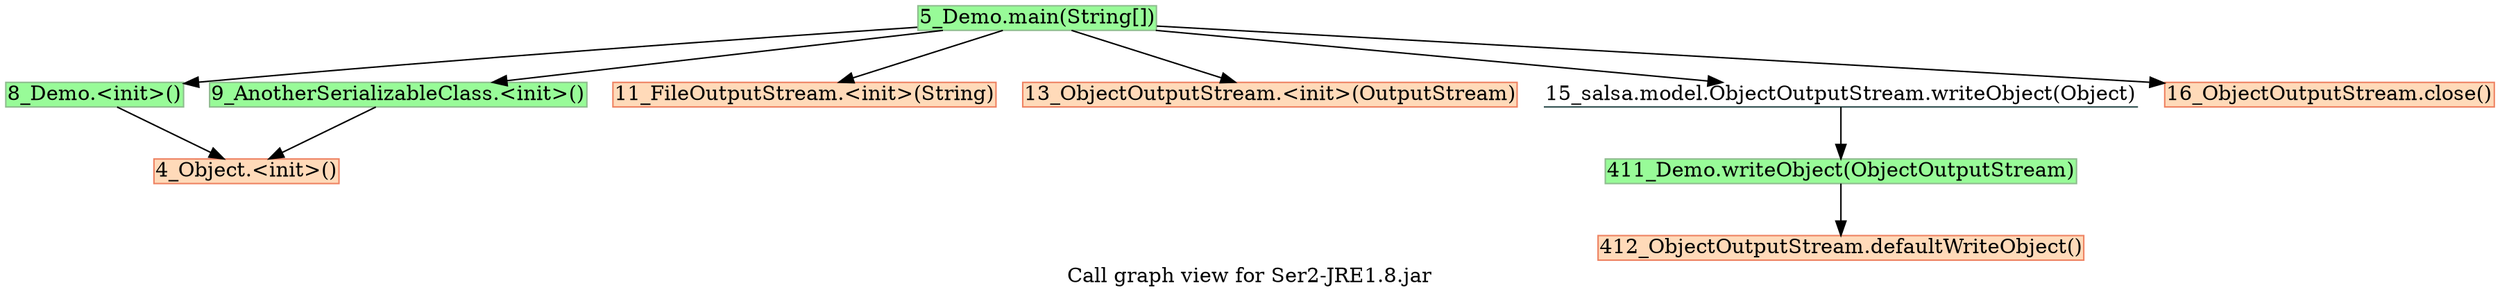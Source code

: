 digraph G {
//	rankdir=LR;
	graph[label="Call graph view for Ser2-JRE1.8.jar"];
	node[style=filled,fillcolor ="white",shape=box,margin=0.02,width=0,height=0];
//	"0_FakeRootClass.fakeRootMethod()"[fillcolor=peachpuff,color=salmon2];
//	"1_FakeRootClass.fakeWorldClinit()"[fillcolor=peachpuff,color=salmon2];
//	"2_Object.<clinit>()"[fillcolor=peachpuff,color=salmon2];
//	"3_String.<clinit>()"[fillcolor=peachpuff,color=salmon2];
	"4_Object.<init>()"[fillcolor=peachpuff,color=salmon2];
	"5_Demo.main(String[])"[fillcolor=palegreen,color=darkseagreen];
//	"6_Object.registerNatives()"[fillcolor=peachpuff,color=salmon2];
//	"7_String$CaseInsensitiveComparator.<init>(String$1)"[fillcolor=peachpuff,color=salmon2];
	"8_Demo.<init>()"[fillcolor=palegreen,color=darkseagreen];
	"9_AnotherSerializableClass.<init>()"[fillcolor=palegreen,color=darkseagreen];
//	"10_FileOutputStream.<clinit>()"[fillcolor=peachpuff,color=salmon2];
	"11_FileOutputStream.<init>(String)"[fillcolor=peachpuff,color=salmon2];
//	"12_ObjectOutputStream.<clinit>()"[fillcolor=peachpuff,color=salmon2];
	"13_ObjectOutputStream.<init>(OutputStream)"[fillcolor=peachpuff,color=salmon2];
//	"14_ObjectOutputStream.writeObject(Object)"[fillcolor=peachpuff,color=salmon2];
	"15_salsa.model.ObjectOutputStream.writeObject(Object)"[shape=underline,fillcolor=white,color=darkslategray];
	"16_ObjectOutputStream.close()"[fillcolor=peachpuff,color=salmon2];
//	"17_String$CaseInsensitiveComparator.<init>()"[fillcolor=peachpuff,color=salmon2];
//	"18_FileOutputStream.initIDs()"[fillcolor=peachpuff,color=salmon2];
//	"19_OutputStream.<init>()"[fillcolor=peachpuff,color=salmon2];
//	"20_FileOutputStream.finalize()"[fillcolor=peachpuff,color=salmon2];
//	"21_File.<clinit>()"[fillcolor=peachpuff,color=salmon2];
//	"22_File.<init>(String)"[fillcolor=peachpuff,color=salmon2];
//	"23_FileOutputStream.<init>(File,<Primordial,Z>)"[fillcolor=peachpuff,color=salmon2];
//	"24_ObjectOutputStream.verifySubclass()"[fillcolor=peachpuff,color=salmon2];
//	"25_ObjectOutputStream$BlockDataOutputStream.<init>(OutputStream)"[fillcolor=peachpuff,color=salmon2];
//	"26_ObjectOutputStream$HandleTable.<init>(<Primordial,I>,<Primordial,F>)"[fillcolor=peachpuff,color=salmon2];
//	"27_ObjectOutputStream$ReplaceTable.<init>(<Primordial,I>,<Primordial,F>)"[fillcolor=peachpuff,color=salmon2];
//	"28_ObjectOutputStream.writeStreamHeader()"[fillcolor=peachpuff,color=salmon2];
//	"29_ObjectOutputStream$BlockDataOutputStream.setBlockDataMode(<Primordial,Z>)"[fillcolor=peachpuff,color=salmon2];
//	"30_ObjectOutputStream$DebugTraceInfoStack.<init>()"[fillcolor=peachpuff,color=salmon2];
//	"31_ObjectOutputStream.flush()"[fillcolor=peachpuff,color=salmon2];
//	"32_ObjectOutputStream.clear()"[fillcolor=peachpuff,color=salmon2];
//	"33_ObjectOutputStream$BlockDataOutputStream.close()"[fillcolor=peachpuff,color=salmon2];
//	"34_FileDescriptor.<clinit>()"[fillcolor=peachpuff,color=salmon2];
//	"35_OutputStream.flush()"[fillcolor=peachpuff,color=salmon2];
//	"36_FileOutputStream.close()"[fillcolor=peachpuff,color=salmon2];
//	"37_Class.desiredAssertionStatus()"[fillcolor=peachpuff,color=salmon2];
//	"38_DefaultFileSystem.getFileSystem()"[fillcolor=peachpuff,color=salmon2];
//	"39_StringBuilder.<init>()"[fillcolor=peachpuff,color=salmon2];
//	"40_StringBuilder.append(String)"[fillcolor=peachpuff,color=salmon2];
//	"41_Class.getDeclaredField(String)"[fillcolor=peachpuff,color=salmon2];
//	"42_Throwable.<clinit>()"[fillcolor=peachpuff,color=salmon2];
//	"43_Error.<init>(Throwable)"[fillcolor=peachpuff,color=salmon2];
//	"44_NullPointerException.<init>()"[fillcolor=peachpuff,color=salmon2];
//	"45_File.getPath()"[fillcolor=peachpuff,color=salmon2];
//	"46_System.getSecurityManager()"[fillcolor=peachpuff,color=salmon2];
//	"47_System.<clinit>()"[fillcolor=peachpuff,color=salmon2];
//	"48_File.isInvalid()"[fillcolor=peachpuff,color=salmon2];
//	"49_FileNotFoundException.<init>(String)"[fillcolor=peachpuff,color=salmon2];
//	"50_FileDescriptor.<init>()"[fillcolor=peachpuff,color=salmon2];
//	"51_FileDescriptor.attach(Closeable)"[fillcolor=peachpuff,color=salmon2];
//	"52_FileOutputStream.open(String,<Primordial,Z>)"[fillcolor=peachpuff,color=salmon2];
//	"53_Object.getClass()"[fillcolor=peachpuff,color=salmon2];
//	"54_ObjectOutputStream$Caches.<clinit>()"[fillcolor=peachpuff,color=salmon2];
//	"55_ObjectStreamClass.processQueue(ReferenceQueue,ConcurrentMap)"[fillcolor=peachpuff,color=salmon2];
//	"56_ObjectStreamClass.<clinit>()"[fillcolor=peachpuff,color=salmon2];
//	"57_Reference.<clinit>()"[fillcolor=peachpuff,color=salmon2];
//	"58_ObjectStreamClass$WeakClassKey.<init>(Class,ReferenceQueue)"[fillcolor=peachpuff,color=salmon2];
//	"59_ObjectOutputStream.auditSubclass(Class)"[fillcolor=peachpuff,color=salmon2];
//	"60_Boolean.valueOf(<Primordial,Z>)"[fillcolor=peachpuff,color=salmon2];
//	"61_Boolean.<clinit>()"[fillcolor=peachpuff,color=salmon2];
//	"62_DataOutputStream.<init>(OutputStream)"[fillcolor=peachpuff,color=salmon2];
//	"63_ObjectOutputStream$HandleTable.clear()"[fillcolor=peachpuff,color=salmon2];
//	"64_ObjectOutputStream$BlockDataOutputStream.writeShort(<Primordial,I>)"[fillcolor=peachpuff,color=salmon2];
//	"65_ObjectOutputStream$BlockDataOutputStream.drain()"[fillcolor=peachpuff,color=salmon2];
//	"66_ArrayList.<clinit>()"[fillcolor=peachpuff,color=salmon2];
//	"67_ArrayList.<init>()"[fillcolor=peachpuff,color=salmon2];
//	"68_ObjectOutputStream$BlockDataOutputStream.flush()"[fillcolor=peachpuff,color=salmon2];
//	"69_ObjectOutputStream$ReplaceTable.clear()"[fillcolor=peachpuff,color=salmon2];
//	"70_FileDescriptor.<init>(<Primordial,I>)"[fillcolor=peachpuff,color=salmon2];
//	"71_FileDescriptor.initIDs()"[fillcolor=peachpuff,color=salmon2];
//	"72_FileDescriptor$1.<init>()"[fillcolor=peachpuff,color=salmon2];
//	"73_Class.getClassLoader()"[fillcolor=peachpuff,color=salmon2];
//	"74_Class.desiredAssertionStatus0(Class)"[fillcolor=peachpuff,color=salmon2];
//	"75_Class.<clinit>()"[fillcolor=peachpuff,color=salmon2];
//	"76_Class.getName()"[fillcolor=peachpuff,color=salmon2];
//	"77_UnixFileSystem.<clinit>()"[fillcolor=peachpuff,color=salmon2];
//	"78_FileSystem.<clinit>()"[fillcolor=peachpuff,color=salmon2];
//	"79_UnixFileSystem.<init>()"[fillcolor=peachpuff,color=salmon2];
//	"80_AbstractStringBuilder.<init>(<Primordial,I>)"[fillcolor=peachpuff,color=salmon2];
//	"81_AbstractStringBuilder.append(String)"[fillcolor=peachpuff,color=salmon2];
//	"82_Class.checkMemberAccess(<Primordial,I>,Class,<Primordial,Z>)"[fillcolor=peachpuff,color=salmon2];
//	"83_Class.privateGetDeclaredFields(<Primordial,Z>)"[fillcolor=peachpuff,color=salmon2];
//	"84_Class.searchFields(Field[],String)"[fillcolor=peachpuff,color=salmon2];
//	"85_NoSuchFieldException.<init>(String)"[fillcolor=peachpuff,color=salmon2];
//	"86_ArrayList.<init>(<Primordial,I>)"[fillcolor=peachpuff,color=salmon2];
//	"87_Collections.unmodifiableList(List)"[fillcolor=peachpuff,color=salmon2];
//	"88_Collections.<clinit>()"[fillcolor=peachpuff,color=salmon2];
//	"89_Throwable.<init>(Throwable)"[fillcolor=peachpuff,color=salmon2];
//	"90_RuntimeException.<init>()"[fillcolor=peachpuff,color=salmon2];
//	"91_SecurityManager.<clinit>()"[fillcolor=peachpuff,color=salmon2];
//	"92_System.initializeSystemClass()"[fillcolor=peachpuff,color=salmon2];
//	"93_Shutdown.runHooks()"[fillcolor=peachpuff,color=salmon2];
//	"94_Shutdown.<clinit>()"[fillcolor=peachpuff,color=salmon2];
//	"95_ThreadGroup.uncaughtException(Thread,Throwable)"[fillcolor=peachpuff,color=salmon2];
//	"96_File$PathStatus.<clinit>()"[fillcolor=peachpuff,color=salmon2];
//	"97_IOException.<init>(String)"[fillcolor=peachpuff,color=salmon2];
//	"98_ArrayList.add(Object)"[fillcolor=peachpuff,color=salmon2];
//	"99_FileOutputStream.open0(String,<Primordial,Z>)"[fillcolor=peachpuff,color=salmon2];
//	"100_ReferenceQueue.<clinit>()"[fillcolor=peachpuff,color=salmon2];
//	"101_ReferenceQueue.<init>()"[fillcolor=peachpuff,color=salmon2];
//	"102_ObjectStreamClass.initNative()"[fillcolor=peachpuff,color=salmon2];
//	"103_Reference$Lock.<init>(Reference$1)"[fillcolor=peachpuff,color=salmon2];
//	"104_Reference$1.<init>()"[fillcolor=peachpuff,color=salmon2];
//	"105_WeakReference.<init>(Object,ReferenceQueue)"[fillcolor=peachpuff,color=salmon2];
//	"106_System.identityHashCode(Object)"[fillcolor=peachpuff,color=salmon2];
//	"107_ObjectOutputStream$1.<init>(Class)"[fillcolor=peachpuff,color=salmon2];
//	"108_Boolean.<init>(<Primordial,Z>)"[fillcolor=peachpuff,color=salmon2];
//	"109_Class.getPrimitiveClass(String)"[fillcolor=peachpuff,color=salmon2];
//	"110_FilterOutputStream.<init>(OutputStream)"[fillcolor=peachpuff,color=salmon2];
//	"111_Arrays.fill(I[],<Primordial,I>)"[fillcolor=peachpuff,color=salmon2];
//	"112_Arrays.<clinit>()"[fillcolor=peachpuff,color=salmon2];
//	"113_Arrays.fill(Object[],<Primordial,I>,<Primordial,I>,Object)"[fillcolor=peachpuff,color=salmon2];
//	"114_Bits.putShort(B[],<Primordial,I>,<Primordial,S>)"[fillcolor=peachpuff,color=salmon2];
//	"115_DataOutputStream.writeShort(<Primordial,I>)"[fillcolor=peachpuff,color=salmon2];
//	"116_ObjectOutputStream$BlockDataOutputStream.writeBlockHeader(<Primordial,I>)"[fillcolor=peachpuff,color=salmon2];
//	"117_FileOutputStream.write(B[],<Primordial,I>,<Primordial,I>)"[fillcolor=peachpuff,color=salmon2];
//	"118_AbstractList.<init>()"[fillcolor=peachpuff,color=salmon2];
//	"119_ObjectOutputStream$HandleTable.size()"[fillcolor=peachpuff,color=salmon2];
//	"120_Class.getClassLoader0()"[fillcolor=peachpuff,color=salmon2];
//	"121_ClassLoader.checkClassLoaderPermission(ClassLoader,Class)"[fillcolor=peachpuff,color=salmon2];
//	"122_ClassLoader.<clinit>()"[fillcolor=peachpuff,color=salmon2];
//	"123_Class.registerNatives()"[fillcolor=peachpuff,color=salmon2];
//	"124_UnixFileSystem.initIDs()"[fillcolor=peachpuff,color=salmon2];
//	"125_FileSystem.getBooleanProperty(String,<Primordial,Z>)"[fillcolor=peachpuff,color=salmon2];
//	"126_FileSystem.<init>()"[fillcolor=peachpuff,color=salmon2];
//	"127_ExpiringCache.<init>()"[fillcolor=peachpuff,color=salmon2];
//	"128_AbstractStringBuilder.appendNull()"[fillcolor=peachpuff,color=salmon2];
//	"129_String.length()"[fillcolor=peachpuff,color=salmon2];
//	"130_AbstractStringBuilder.ensureCapacityInternal(<Primordial,I>)"[fillcolor=peachpuff,color=salmon2];
//	"131_String.getChars(<Primordial,I>,<Primordial,I>,C[],<Primordial,I>)"[fillcolor=peachpuff,color=salmon2];
//	"132_ClassLoader.getClassLoader(Class)"[fillcolor=peachpuff,color=salmon2];
//	"133_Class.checkPackageAccess(ClassLoader,<Primordial,Z>)"[fillcolor=peachpuff,color=salmon2];
//	"134_Class.checkInitted()"[fillcolor=peachpuff,color=salmon2];
//	"135_Class.reflectionData()"[fillcolor=peachpuff,color=salmon2];
//	"136_Class.getDeclaredFields0(<Primordial,Z>)"[fillcolor=peachpuff,color=salmon2];
//	"137_String.intern()"[fillcolor=peachpuff,color=salmon2];
//	"138_Class.getReflectionFactory()"[fillcolor=peachpuff,color=salmon2];
//	"139_ReflectiveOperationException.<init>(String)"[fillcolor=peachpuff,color=salmon2];
//	"140_StringBuilder.append(<Primordial,I>)"[fillcolor=peachpuff,color=salmon2];
//	"141_IllegalArgumentException.<init>(String)"[fillcolor=peachpuff,color=salmon2];
//	"142_Collections$UnmodifiableRandomAccessList.<init>(List)"[fillcolor=peachpuff,color=salmon2];
//	"143_Collections$UnmodifiableList.<init>(List)"[fillcolor=peachpuff,color=salmon2];
//	"144_Collections$EmptySet.<init>(Collections$1)"[fillcolor=peachpuff,color=salmon2];
//	"145_Collections$EmptyList.<init>(Collections$1)"[fillcolor=peachpuff,color=salmon2];
//	"146_Collections$EmptyMap.<init>(Collections$1)"[fillcolor=peachpuff,color=salmon2];
//	"147_Throwable.fillInStackTrace()"[fillcolor=peachpuff,color=salmon2];
//	"148_Throwable.toString()"[fillcolor=peachpuff,color=salmon2];
//	"149_Exception.<init>()"[fillcolor=peachpuff,color=salmon2];
//	"150_SecurityManager.getRootGroup()"[fillcolor=peachpuff,color=salmon2];
//	"151_Properties.<clinit>()"[fillcolor=peachpuff,color=salmon2];
//	"152_Properties.<init>()"[fillcolor=peachpuff,color=salmon2];
//	"153_Hashtable.put(Object,Object)"[fillcolor=peachpuff,color=salmon2];
//	"154_FileInputStream.<clinit>()"[fillcolor=peachpuff,color=salmon2];
//	"155_InputStream.<init>()"[fillcolor=peachpuff,color=salmon2];
//	"156_PrintStream.<init>(OutputStream)"[fillcolor=peachpuff,color=salmon2];
//	"157_Shutdown$Lock.<init>(Shutdown$1)"[fillcolor=peachpuff,color=salmon2];
//	"158_StringBuilder.toString()"[fillcolor=peachpuff,color=salmon2];
//	"159_PrintStream.print(String)"[fillcolor=peachpuff,color=salmon2];
//	"160_File$PathStatus.<init>(String,<Primordial,I>)"[fillcolor=peachpuff,color=salmon2];
//	"161_Exception.<init>(String)"[fillcolor=peachpuff,color=salmon2];
//	"162_ArrayList.ensureCapacityInternal(<Primordial,I>)"[fillcolor=peachpuff,color=salmon2];
//	"163_ReferenceQueue$Null.<init>(ReferenceQueue$1)"[fillcolor=peachpuff,color=salmon2];
//	"164_ReferenceQueue$Lock.<init>(ReferenceQueue$1)"[fillcolor=peachpuff,color=salmon2];
//	"165_Reference$Lock.<init>()"[fillcolor=peachpuff,color=salmon2];
//	"166_Reference.<init>(Object,ReferenceQueue)"[fillcolor=peachpuff,color=salmon2];
//	"167_Arrays.rangeCheck(<Primordial,I>,<Primordial,I>,<Primordial,I>)"[fillcolor=peachpuff,color=salmon2];
//	"168_ObjectOutputStream$BlockDataOutputStream.write(<Primordial,I>)"[fillcolor=peachpuff,color=salmon2];
//	"169_DataOutputStream.incCount(<Primordial,I>)"[fillcolor=peachpuff,color=salmon2];
//	"170_Bits.putInt(B[],<Primordial,I>,<Primordial,I>)"[fillcolor=peachpuff,color=salmon2];
//	"171_FileOutputStream.writeBytes(B[],<Primordial,I>,<Primordial,I>,<Primordial,Z>)"[fillcolor=peachpuff,color=salmon2];
//	"172_AbstractCollection.<init>()"[fillcolor=peachpuff,color=salmon2];
//	"173_ClassLoader.needsClassLoaderPermissionCheck(ClassLoader,ClassLoader)"[fillcolor=peachpuff,color=salmon2];
//	"174_ClassLoader.registerNatives()"[fillcolor=peachpuff,color=salmon2];
//	"175_Vector.<init>()"[fillcolor=peachpuff,color=salmon2];
//	"176_Stack.<init>()"[fillcolor=peachpuff,color=salmon2];
//	"177_System.getProperty(String)"[fillcolor=peachpuff,color=salmon2];
//	"178_ExpiringCache.<init>(<Primordial,J>)"[fillcolor=peachpuff,color=salmon2];
//	"179_AbstractStringBuilder.newCapacity(<Primordial,I>)"[fillcolor=peachpuff,color=salmon2];
//	"180_Arrays.copyOf(C[],<Primordial,I>)"[fillcolor=peachpuff,color=salmon2];
//	"181_StringIndexOutOfBoundsException.<init>(<Primordial,I>)"[fillcolor=peachpuff,color=salmon2];
//	"182_System.arraycopy(Object,<Primordial,I>,Object,<Primordial,I>,<Primordial,I>)"[fillcolor=peachpuff,color=salmon2];
//	"183_String.lastIndexOf(<Primordial,I>)"[fillcolor=peachpuff,color=salmon2];
//	"184_String.substring(<Primordial,I>,<Primordial,I>)"[fillcolor=peachpuff,color=salmon2];
//	"185_Proxy.isProxyClass(Class)"[fillcolor=peachpuff,color=salmon2];
//	"186_Proxy.<clinit>()"[fillcolor=peachpuff,color=salmon2];
//	"187_Class.getInterfaces()"[fillcolor=peachpuff,color=salmon2];
//	"188_Class$3.<init>()"[fillcolor=peachpuff,color=salmon2];
//	"189_Class.newReflectionData(SoftReference,<Primordial,I>)"[fillcolor=peachpuff,color=salmon2];
//	"190_AbstractStringBuilder.append(<Primordial,I>)"[fillcolor=peachpuff,color=salmon2];
//	"191_RuntimeException.<init>(String)"[fillcolor=peachpuff,color=salmon2];
//	"192_Collections$UnmodifiableCollection.<init>(Collection)"[fillcolor=peachpuff,color=salmon2];
//	"193_Collections$EmptySet.<init>()"[fillcolor=peachpuff,color=salmon2];
//	"194_Collections$EmptyList.<init>()"[fillcolor=peachpuff,color=salmon2];
//	"195_Collections$EmptyMap.<init>()"[fillcolor=peachpuff,color=salmon2];
//	"196_Object.getClass()"[fillcolor=peachpuff,color=salmon2];
//	"197_Throwable.getLocalizedMessage()"[fillcolor=peachpuff,color=salmon2];
//	"198_Throwable.<init>()"[fillcolor=peachpuff,color=salmon2];
//	"199_Properties.<init>(Properties)"[fillcolor=peachpuff,color=salmon2];
//	"200_String.hashCode()"[fillcolor=peachpuff,color=salmon2];
//	"201_Hashtable.addEntry(<Primordial,I>,Object,Object,<Primordial,I>)"[fillcolor=peachpuff,color=salmon2];
//	"202_FileInputStream.initIDs()"[fillcolor=peachpuff,color=salmon2];
//	"203_FileInputStream.finalize()"[fillcolor=peachpuff,color=salmon2];
//	"204_Enum.finalize()"[fillcolor=peachpuff,color=salmon2];
//	"205_PrintStream.<init>(OutputStream,<Primordial,Z>)"[fillcolor=peachpuff,color=salmon2];
//	"206_Shutdown$Lock.<init>()"[fillcolor=peachpuff,color=salmon2];
//	"207_String.<init>(C[],<Primordial,I>,<Primordial,I>)"[fillcolor=peachpuff,color=salmon2];
//	"208_PrintStream.write(String)"[fillcolor=peachpuff,color=salmon2];
//	"209_Enum.<init>(String,<Primordial,I>)"[fillcolor=peachpuff,color=salmon2];
//	"210_Throwable.<init>(String)"[fillcolor=peachpuff,color=salmon2];
//	"211_ArrayList.calculateCapacity(Object[],<Primordial,I>)"[fillcolor=peachpuff,color=salmon2];
//	"212_ArrayList.ensureExplicitCapacity(<Primordial,I>)"[fillcolor=peachpuff,color=salmon2];
//	"213_ReferenceQueue$Null.<init>()"[fillcolor=peachpuff,color=salmon2];
//	"214_ReferenceQueue$Lock.<init>()"[fillcolor=peachpuff,color=salmon2];
//	"215_ArrayIndexOutOfBoundsException.<init>(<Primordial,I>)"[fillcolor=peachpuff,color=salmon2];
//	"216_Vector.<init>(<Primordial,I>)"[fillcolor=peachpuff,color=salmon2];
//	"217_ExpiringCache$1.<init>(ExpiringCache)"[fillcolor=peachpuff,color=salmon2];
//	"218_AbstractStringBuilder.hugeCapacity(<Primordial,I>)"[fillcolor=peachpuff,color=salmon2];
//	"219_Math.min(<Primordial,I>,<Primordial,I>)"[fillcolor=peachpuff,color=salmon2];
//	"220_Math.<clinit>()"[fillcolor=peachpuff,color=salmon2];
//	"221_IndexOutOfBoundsException.<init>(String)"[fillcolor=peachpuff,color=salmon2];
//	"222_System.arraycopy(Object,Object)"[fillcolor=peachpuff,color=salmon2];
//	"223_String.lastIndexOf(<Primordial,I>,<Primordial,I>)"[fillcolor=peachpuff,color=salmon2];
//	"224_Class.isAssignableFrom(Class)"[fillcolor=peachpuff,color=salmon2];
//	"225_Proxy$KeyFactory.<init>(Proxy$1)"[fillcolor=peachpuff,color=salmon2];
//	"226_Proxy$ProxyClassFactory.<clinit>()"[fillcolor=peachpuff,color=salmon2];
//	"227_Proxy$ProxyClassFactory.<init>(Proxy$1)"[fillcolor=peachpuff,color=salmon2];
//	"228_WeakCache.<init>(BiFunction,BiFunction)"[fillcolor=peachpuff,color=salmon2];
//	"229_Class$ReflectionData.<init>(<Primordial,I>)"[fillcolor=peachpuff,color=salmon2];
//	"230_SoftReference.<init>(Object)"[fillcolor=peachpuff,color=salmon2];
//	"231_Class$Atomic.casReflectionData(Class,SoftReference,SoftReference)"[fillcolor=peachpuff,color=salmon2];
//	"232_Class$Atomic.<clinit>()"[fillcolor=peachpuff,color=salmon2];
//	"233_StringBuilder.append(String)"[fillcolor=peachpuff,color=salmon2];
//	"234_Integer.stringSize(<Primordial,I>)"[fillcolor=peachpuff,color=salmon2];
//	"235_Integer.<clinit>()"[fillcolor=peachpuff,color=salmon2];
//	"236_Integer.getChars(<Primordial,I>,<Primordial,I>,C[])"[fillcolor=peachpuff,color=salmon2];
//	"237_AbstractSet.<init>()"[fillcolor=peachpuff,color=salmon2];
//	"238_AbstractMap.<init>()"[fillcolor=peachpuff,color=salmon2];
//	"239_Throwable.getMessage()"[fillcolor=peachpuff,color=salmon2];
//	"240_Hashtable.<init>()"[fillcolor=peachpuff,color=salmon2];
//	"241_Hashtable.rehash()"[fillcolor=peachpuff,color=salmon2];
//	"242_Hashtable$Entry.<init>(<Primordial,I>,Object,Object,Hashtable$Entry)"[fillcolor=peachpuff,color=salmon2];
//	"243_FileInputStream.close()"[fillcolor=peachpuff,color=salmon2];
//	"244_PrintStream.requireNonNull(Object,String)"[fillcolor=peachpuff,color=salmon2];
//	"245_PrintStream.<init>(<Primordial,Z>,OutputStream)"[fillcolor=peachpuff,color=salmon2];
//	"246_Arrays.copyOfRange(C[],<Primordial,I>,<Primordial,I>)"[fillcolor=peachpuff,color=salmon2];
//	"247_PrintStream.ensureOpen()"[fillcolor=peachpuff,color=salmon2];
//	"248_String.indexOf(<Primordial,I>)"[fillcolor=peachpuff,color=salmon2];
//	"249_Math.max(<Primordial,I>,<Primordial,I>)"[fillcolor=peachpuff,color=salmon2];
//	"250_ArrayList.grow(<Primordial,I>)"[fillcolor=peachpuff,color=salmon2];
//	"251_Vector.<init>(<Primordial,I>,<Primordial,I>)"[fillcolor=peachpuff,color=salmon2];
//	"252_LinkedHashMap.<init>()"[fillcolor=peachpuff,color=salmon2];
//	"253_OutOfMemoryError.<init>()"[fillcolor=peachpuff,color=salmon2];
//	"254_Float.floatToRawIntBits(<Primordial,F>)"[fillcolor=peachpuff,color=salmon2];
//	"255_Float.<clinit>()"[fillcolor=peachpuff,color=salmon2];
//	"256_Double.doubleToRawLongBits(<Primordial,D>)"[fillcolor=peachpuff,color=salmon2];
//	"257_Double.<clinit>()"[fillcolor=peachpuff,color=salmon2];
//	"258_Math.powerOfTwoD(<Primordial,I>)"[fillcolor=peachpuff,color=salmon2];
//	"259_ArrayStoreException.<init>()"[fillcolor=peachpuff,color=salmon2];
//	"260_String.lastIndexOfSupplementary(<Primordial,I>,<Primordial,I>)"[fillcolor=peachpuff,color=salmon2];
//	"261_Proxy$KeyFactory.<init>()"[fillcolor=peachpuff,color=salmon2];
//	"262_Proxy$ProxyClassFactory.<init>()"[fillcolor=peachpuff,color=salmon2];
//	"263_Objects.requireNonNull(Object)"[fillcolor=peachpuff,color=salmon2];
//	"264_Reference.<init>(Object)"[fillcolor=peachpuff,color=salmon2];
//	"265_Class.access$100(Class,<Primordial,Z>)"[fillcolor=peachpuff,color=salmon2];
//	"266_Class$Atomic.objectFieldOffset(Field[],String)"[fillcolor=peachpuff,color=salmon2];
//	"267_Hashtable.<init>(<Primordial,I>,<Primordial,F>)"[fillcolor=peachpuff,color=salmon2];
//	"268_Math.min(<Primordial,F>,<Primordial,F>)"[fillcolor=peachpuff,color=salmon2];
//	"269_NullPointerException.<init>(String)"[fillcolor=peachpuff,color=salmon2];
//	"270_OutputStreamWriter.<init>(OutputStream)"[fillcolor=peachpuff,color=salmon2];
//	"271_BufferedWriter.<clinit>()"[fillcolor=peachpuff,color=salmon2];
//	"272_BufferedWriter.<init>(Writer)"[fillcolor=peachpuff,color=salmon2];
//	"273_String.indexOf(<Primordial,I>,<Primordial,I>)"[fillcolor=peachpuff,color=salmon2];
//	"274_ArrayList.hugeCapacity(<Primordial,I>)"[fillcolor=peachpuff,color=salmon2];
//	"275_Arrays.copyOf(Object[],<Primordial,I>)"[fillcolor=peachpuff,color=salmon2];
//	"276_HashMap.<init>()"[fillcolor=peachpuff,color=salmon2];
//	"277_VirtualMachineError.<init>()"[fillcolor=peachpuff,color=salmon2];
//	"278_AssertionError.<init>()"[fillcolor=peachpuff,color=salmon2];
//	"279_Double.longBitsToDouble(<Primordial,J>)"[fillcolor=peachpuff,color=salmon2];
//	"280_Character.isValidCodePoint(<Primordial,I>)"[fillcolor=peachpuff,color=salmon2];
//	"281_Character.<clinit>()"[fillcolor=peachpuff,color=salmon2];
//	"282_Character.highSurrogate(<Primordial,I>)"[fillcolor=peachpuff,color=salmon2];
//	"283_Character.lowSurrogate(<Primordial,I>)"[fillcolor=peachpuff,color=salmon2];
//	"284_Class.access$200(Field[],String)"[fillcolor=peachpuff,color=salmon2];
//	"285_Error.<init>(String)"[fillcolor=peachpuff,color=salmon2];
//	"286_Dictionary.<init>()"[fillcolor=peachpuff,color=salmon2];
//	"287_Float.isNaN(<Primordial,F>)"[fillcolor=peachpuff,color=salmon2];
//	"288_StringBuilder.append(<Primordial,F>)"[fillcolor=peachpuff,color=salmon2];
//	"289_Writer.<init>(Object)"[fillcolor=peachpuff,color=salmon2];
//	"290_BufferedWriter.<init>(Writer,<Primordial,I>)"[fillcolor=peachpuff,color=salmon2];
//	"291_String.indexOfSupplementary(<Primordial,I>,<Primordial,I>)"[fillcolor=peachpuff,color=salmon2];
//	"292_Object.getClass()"[fillcolor=peachpuff,color=salmon2];
//	"293_Arrays.copyOf(Object[],<Primordial,I>,Class)"[fillcolor=peachpuff,color=salmon2];
//	"294_Error.<init>()"[fillcolor=peachpuff,color=salmon2];
//	"295_AbstractStringBuilder.append(<Primordial,F>)"[fillcolor=peachpuff,color=salmon2];
//	"296_Array.newInstance(Class,<Primordial,I>)"[fillcolor=peachpuff,color=salmon2];
//	"297_Array.newArray(Class,<Primordial,I>)"[fillcolor=peachpuff,color=salmon2];
//	"298_Class.getComponentType()"[fillcolor=peachpuff,color=salmon2];
//	"299_OutputStreamWriter.flushBuffer()"[fillcolor=peachpuff,color=salmon2];
//	"300_BufferedWriter.flushBuffer()"[fillcolor=peachpuff,color=salmon2];
//	"301_Writer.write(String)"[fillcolor=peachpuff,color=salmon2];
//	"302_WeakCache.containsValue(Object)"[fillcolor=peachpuff,color=salmon2];
//	"303_String.equals(Object)"[fillcolor=peachpuff,color=salmon2];
//	"304_String.equalsIgnoreCase(String)"[fillcolor=peachpuff,color=salmon2];
//	"305_ClassLoader.isAncestor(ClassLoader)"[fillcolor=peachpuff,color=salmon2];
//	"306_ClassLoader.desiredAssertionStatus(String)"[fillcolor=peachpuff,color=salmon2];
//	"307_FileOutputStream.write(<Primordial,I>)"[fillcolor=peachpuff,color=salmon2];
//	"308_Boolean.booleanValue()"[fillcolor=peachpuff,color=salmon2];
//	"309_ReferenceQueue.poll()"[fillcolor=peachpuff,color=salmon2];
//	"310_SecurityManager.checkPackageAccess(String)"[fillcolor=peachpuff,color=salmon2];
//	"311_SecurityManager.checkPermission(Permission)"[fillcolor=peachpuff,color=salmon2];
//	"312_SecurityManager.checkWrite(String)"[fillcolor=peachpuff,color=salmon2];
//	"313_StringBuilder.append(<Primordial,C>)"[fillcolor=peachpuff,color=salmon2];
//	"314_UnixFileSystem.prefixLength(String)"[fillcolor=peachpuff,color=salmon2];
//	"315_UnixFileSystem.normalize(String)"[fillcolor=peachpuff,color=salmon2];
//	"316_UnixFileSystem.getPathSeparator()"[fillcolor=peachpuff,color=salmon2];
//	"317_UnixFileSystem.getSeparator()"[fillcolor=peachpuff,color=salmon2];
//	"318_Object.getClass()"[fillcolor=peachpuff,color=salmon2];
//	"319_BufferedWriter.ensureOpen()"[fillcolor=peachpuff,color=salmon2];
//	"320_OutputStreamWriter.write(C[],<Primordial,I>,<Primordial,I>)"[fillcolor=peachpuff,color=salmon2];
//	"321_BufferedWriter.write(String,<Primordial,I>,<Primordial,I>)"[fillcolor=peachpuff,color=salmon2];
//	"322_WeakCache.expungeStaleEntries()"[fillcolor=peachpuff,color=salmon2];
//	"323_WeakCache$LookupValue.<init>(Object)"[fillcolor=peachpuff,color=salmon2];
//	"324_String.regionMatches(<Primordial,Z>,<Primordial,I>,String,<Primordial,I>,<Primordial,I>)"[fillcolor=peachpuff,color=salmon2];
//	"325_String.lastIndexOf(String)"[fillcolor=peachpuff,color=salmon2];
//	"326_String.lastIndexOf(String,<Primordial,I>)"[fillcolor=peachpuff,color=salmon2];
//	"327_ReferenceQueue.reallyPoll()"[fillcolor=peachpuff,color=salmon2];
//	"328_SecurityManager$1.<init>(SecurityManager)"[fillcolor=peachpuff,color=salmon2];
//	"329_SecurityManager.getPackages(String)"[fillcolor=peachpuff,color=salmon2];
//	"330_String.startsWith(String)"[fillcolor=peachpuff,color=salmon2];
//	"331_AbstractStringBuilder.append(<Primordial,C>)"[fillcolor=peachpuff,color=salmon2];
//	"332_String.charAt(<Primordial,I>)"[fillcolor=peachpuff,color=salmon2];
//	"333_UnixFileSystem.normalize(String,<Primordial,I>,<Primordial,I>)"[fillcolor=peachpuff,color=salmon2];
//	"334_BufferedWriter.min(<Primordial,I>,<Primordial,I>)"[fillcolor=peachpuff,color=salmon2];
//	"335_Character.toUpperCase(<Primordial,C>)"[fillcolor=peachpuff,color=salmon2];
//	"336_Character.toLowerCase(<Primordial,C>)"[fillcolor=peachpuff,color=salmon2];
//	"337_String.lastIndexOf(C[],<Primordial,I>,<Primordial,I>,C[],<Primordial,I>,<Primordial,I>,<Primordial,I>)"[fillcolor=peachpuff,color=salmon2];
//	"338_StringTokenizer.<init>(String,String)"[fillcolor=peachpuff,color=salmon2];
//	"339_StringTokenizer.countTokens()"[fillcolor=peachpuff,color=salmon2];
//	"340_StringTokenizer.hasMoreElements()"[fillcolor=peachpuff,color=salmon2];
//	"341_StringTokenizer.nextToken()"[fillcolor=peachpuff,color=salmon2];
//	"342_String.startsWith(String,<Primordial,I>)"[fillcolor=peachpuff,color=salmon2];
//	"343_StringBuffer.<clinit>()"[fillcolor=peachpuff,color=salmon2];
//	"344_StringBuffer.<init>(<Primordial,I>)"[fillcolor=peachpuff,color=salmon2];
//	"345_StringBuffer.append(String)"[fillcolor=peachpuff,color=salmon2];
//	"346_StringBuffer.append(<Primordial,C>)"[fillcolor=peachpuff,color=salmon2];
//	"347_StringBuffer.toString()"[fillcolor=peachpuff,color=salmon2];
//	"348_Character.toUpperCase(<Primordial,I>)"[fillcolor=peachpuff,color=salmon2];
//	"349_Character.toLowerCase(<Primordial,I>)"[fillcolor=peachpuff,color=salmon2];
//	"350_StringTokenizer.<init>(String,String,<Primordial,Z>)"[fillcolor=peachpuff,color=salmon2];
//	"351_StringTokenizer.skipDelimiters(<Primordial,I>)"[fillcolor=peachpuff,color=salmon2];
//	"352_StringTokenizer.scanToken(<Primordial,I>)"[fillcolor=peachpuff,color=salmon2];
//	"353_StringTokenizer.hasMoreTokens()"[fillcolor=peachpuff,color=salmon2];
//	"354_NoSuchElementException.<init>()"[fillcolor=peachpuff,color=salmon2];
//	"355_ObjectStreamField.<init>(String,Class)"[fillcolor=peachpuff,color=salmon2];
//	"356_String.<init>(C[],<Primordial,Z>)"[fillcolor=peachpuff,color=salmon2];
//	"357_CharacterData.of(<Primordial,I>)"[fillcolor=peachpuff,color=salmon2];
//	"358_StringTokenizer.setMaxDelimCodePoint()"[fillcolor=peachpuff,color=salmon2];
//	"359_StringTokenizer.isDelimiter(<Primordial,I>)"[fillcolor=peachpuff,color=salmon2];
//	"360_Character.charCount(<Primordial,I>)"[fillcolor=peachpuff,color=salmon2];
//	"361_ObjectStreamField.<init>(String,Class,<Primordial,Z>)"[fillcolor=peachpuff,color=salmon2];
//	"362_CharacterDataLatin1.<clinit>()"[fillcolor=peachpuff,color=salmon2];
//	"363_CharacterData00.<clinit>()"[fillcolor=peachpuff,color=salmon2];
//	"364_CharacterData01.<clinit>()"[fillcolor=peachpuff,color=salmon2];
//	"365_CharacterData02.<clinit>()"[fillcolor=peachpuff,color=salmon2];
//	"366_CharacterData0E.<clinit>()"[fillcolor=peachpuff,color=salmon2];
//	"367_CharacterDataPrivateUse.<clinit>()"[fillcolor=peachpuff,color=salmon2];
//	"368_CharacterDataUndefined.<clinit>()"[fillcolor=peachpuff,color=salmon2];
//	"369_String.codePointAt(<Primordial,I>)"[fillcolor=peachpuff,color=salmon2];
//	"370_ObjectStreamField.getClassSignature(Class)"[fillcolor=peachpuff,color=salmon2];
//	"371_CharacterDataLatin1.<init>()"[fillcolor=peachpuff,color=salmon2];
//	"372_String.toCharArray()"[fillcolor=peachpuff,color=salmon2];
//	"373_CharacterData00.<init>()"[fillcolor=peachpuff,color=salmon2];
//	"374_CharacterData01.<init>()"[fillcolor=peachpuff,color=salmon2];
//	"375_CharacterData02.<init>()"[fillcolor=peachpuff,color=salmon2];
//	"376_CharacterData0E.<init>()"[fillcolor=peachpuff,color=salmon2];
//	"377_CharacterDataPrivateUse.<init>()"[fillcolor=peachpuff,color=salmon2];
//	"378_CharacterDataUndefined.<init>()"[fillcolor=peachpuff,color=salmon2];
//	"379_Character.codePointAtImpl(C[],<Primordial,I>,<Primordial,I>)"[fillcolor=peachpuff,color=salmon2];
//	"380_Class.isArray()"[fillcolor=peachpuff,color=salmon2];
//	"381_Class.isPrimitive()"[fillcolor=peachpuff,color=salmon2];
//	"382_Byte.<clinit>()"[fillcolor=peachpuff,color=salmon2];
//	"383_Long.<clinit>()"[fillcolor=peachpuff,color=salmon2];
//	"384_Short.<clinit>()"[fillcolor=peachpuff,color=salmon2];
//	"385_Void.<clinit>()"[fillcolor=peachpuff,color=salmon2];
//	"386_InternalError.<init>()"[fillcolor=peachpuff,color=salmon2];
//	"387_String.replace(<Primordial,C>,<Primordial,C>)"[fillcolor=peachpuff,color=salmon2];
//	"388_CharacterData.<init>()"[fillcolor=peachpuff,color=salmon2];
//	"389_Character.isHighSurrogate(<Primordial,C>)"[fillcolor=peachpuff,color=salmon2];
//	"390_Character.isLowSurrogate(<Primordial,C>)"[fillcolor=peachpuff,color=salmon2];
//	"391_Character.toCodePoint(<Primordial,C>,<Primordial,C>)"[fillcolor=peachpuff,color=salmon2];
//	"392_CharacterDataUndefined.toUpperCase(<Primordial,I>)"[fillcolor=peachpuff,color=salmon2];
//	"393_CharacterDataUndefined.toLowerCase(<Primordial,I>)"[fillcolor=peachpuff,color=salmon2];
//	"394_CharacterDataLatin1.toUpperCase(<Primordial,I>)"[fillcolor=peachpuff,color=salmon2];
//	"395_CharacterDataLatin1.toLowerCase(<Primordial,I>)"[fillcolor=peachpuff,color=salmon2];
//	"396_CharacterDataPrivateUse.toUpperCase(<Primordial,I>)"[fillcolor=peachpuff,color=salmon2];
//	"397_CharacterDataPrivateUse.toLowerCase(<Primordial,I>)"[fillcolor=peachpuff,color=salmon2];
//	"398_CharacterData0E.toUpperCase(<Primordial,I>)"[fillcolor=peachpuff,color=salmon2];
//	"399_CharacterData0E.toLowerCase(<Primordial,I>)"[fillcolor=peachpuff,color=salmon2];
//	"400_CharacterData02.toUpperCase(<Primordial,I>)"[fillcolor=peachpuff,color=salmon2];
//	"401_CharacterData02.toLowerCase(<Primordial,I>)"[fillcolor=peachpuff,color=salmon2];
//	"402_CharacterData00.toUpperCase(<Primordial,I>)"[fillcolor=peachpuff,color=salmon2];
//	"403_CharacterData00.toLowerCase(<Primordial,I>)"[fillcolor=peachpuff,color=salmon2];
//	"404_CharacterData01.toUpperCase(<Primordial,I>)"[fillcolor=peachpuff,color=salmon2];
//	"405_CharacterData01.toLowerCase(<Primordial,I>)"[fillcolor=peachpuff,color=salmon2];
//	"406_CharacterDataLatin1.getProperties(<Primordial,I>)"[fillcolor=peachpuff,color=salmon2];
//	"407_CharacterData0E.getProperties(<Primordial,I>)"[fillcolor=peachpuff,color=salmon2];
//	"408_CharacterData02.getProperties(<Primordial,I>)"[fillcolor=peachpuff,color=salmon2];
//	"409_CharacterData00.getProperties(<Primordial,I>)"[fillcolor=peachpuff,color=salmon2];
//	"410_CharacterData01.getProperties(<Primordial,I>)"[fillcolor=peachpuff,color=salmon2];
	"411_Demo.writeObject(ObjectOutputStream)"[fillcolor=palegreen,color=darkseagreen];
	"412_ObjectOutputStream.defaultWriteObject()"[fillcolor=peachpuff,color=salmon2];
//	"413_NotActiveException.<init>(String)"[fillcolor=peachpuff,color=salmon2];
//	"414_ObjectOutputStream.defaultWriteFields(Object,ObjectStreamClass)"[fillcolor=peachpuff,color=salmon2];
//	"415_ObjectStreamException.<init>(String)"[fillcolor=peachpuff,color=salmon2];
//	"416_ClassCastException.<init>()"[fillcolor=peachpuff,color=salmon2];
//	"417_ObjectOutputStream$BlockDataOutputStream.write(B[],<Primordial,I>,<Primordial,I>,<Primordial,Z>)"[fillcolor=peachpuff,color=salmon2];
//	"418_StringBuilder.append(Object)"[fillcolor=peachpuff,color=salmon2];
//	"419_ObjectOutputStream$DebugTraceInfoStack.push(String)"[fillcolor=peachpuff,color=salmon2];
//	"420_ObjectOutputStream.writeObject0(Object,<Primordial,Z>)"[fillcolor=peachpuff,color=salmon2];
//	"421_ObjectOutputStream$DebugTraceInfoStack.pop()"[fillcolor=peachpuff,color=salmon2];
//	"422_String.valueOf(Object)"[fillcolor=peachpuff,color=salmon2];
//	"423_ObjectOutputStream$ReplaceTable.lookup(Object)"[fillcolor=peachpuff,color=salmon2];
//	"424_ObjectOutputStream.writeNull()"[fillcolor=peachpuff,color=salmon2];
//	"425_ObjectOutputStream$HandleTable.lookup(Object)"[fillcolor=peachpuff,color=salmon2];
//	"426_ObjectOutputStream.writeHandle(<Primordial,I>)"[fillcolor=peachpuff,color=salmon2];
//	"427_ObjectOutputStream.writeClass(Class,<Primordial,Z>)"[fillcolor=peachpuff,color=salmon2];
//	"428_ObjectOutputStream.writeClassDesc(ObjectStreamClass,<Primordial,Z>)"[fillcolor=peachpuff,color=salmon2];
//	"429_ObjectStreamClass.lookup(Class,<Primordial,Z>)"[fillcolor=peachpuff,color=salmon2];
//	"430_ObjectOutputStream.replaceObject(Object)"[fillcolor=peachpuff,color=salmon2];
//	"431_ObjectOutputStream$ReplaceTable.assign(Object,Object)"[fillcolor=peachpuff,color=salmon2];
//	"432_ObjectOutputStream.writeString(String,<Primordial,Z>)"[fillcolor=peachpuff,color=salmon2];
//	"433_ObjectOutputStream.writeArray(Object,ObjectStreamClass,<Primordial,Z>)"[fillcolor=peachpuff,color=salmon2];
//	"434_ObjectOutputStream.writeEnum(Enum,ObjectStreamClass,<Primordial,Z>)"[fillcolor=peachpuff,color=salmon2];
//	"435_ObjectOutputStream.writeOrdinaryObject(Object,ObjectStreamClass,<Primordial,Z>)"[fillcolor=peachpuff,color=salmon2];
//	"436_ObjectOutputStream$DebugTraceInfoStack.toString()"[fillcolor=peachpuff,color=salmon2];
//	"437_NotSerializableException.<init>(String)"[fillcolor=peachpuff,color=salmon2];
//	"438_ArrayList.size()"[fillcolor=peachpuff,color=salmon2];
//	"439_ArrayList.remove(<Primordial,I>)"[fillcolor=peachpuff,color=salmon2];
//	"440_ObjectOutputStream$BlockDataOutputStream.writeByte(<Primordial,I>)"[fillcolor=peachpuff,color=salmon2];
//	"441_ObjectOutputStream$HandleTable.hash(Object)"[fillcolor=peachpuff,color=salmon2];
//	"442_ObjectOutputStream$BlockDataOutputStream.writeInt(<Primordial,I>)"[fillcolor=peachpuff,color=salmon2];
//	"443_ObjectOutputStream$HandleTable.assign(Object)"[fillcolor=peachpuff,color=salmon2];
//	"444_ObjectOutputStream.writeProxyDesc(ObjectStreamClass,<Primordial,Z>)"[fillcolor=peachpuff,color=salmon2];
//	"445_ObjectOutputStream.writeNonProxyDesc(ObjectStreamClass,<Primordial,Z>)"[fillcolor=peachpuff,color=salmon2];
//	"446_ObjectStreamClass$Caches.access$200()"[fillcolor=peachpuff,color=salmon2];
//	"447_ObjectStreamClass$Caches.<clinit>()"[fillcolor=peachpuff,color=salmon2];
//	"448_ObjectStreamClass$EntryFuture.<clinit>()"[fillcolor=peachpuff,color=salmon2];
//	"449_ObjectStreamClass$EntryFuture.<init>(ObjectStreamClass$1)"[fillcolor=peachpuff,color=salmon2];
//	"450_ObjectStreamClass.<init>(Class)"[fillcolor=peachpuff,color=salmon2];
//	"451_ObjectStreamClass$EntryFuture.set(Object)"[fillcolor=peachpuff,color=salmon2];
//	"452_ObjectStreamClass$EntryFuture.get()"[fillcolor=peachpuff,color=salmon2];
//	"453_InternalError.<init>(String)"[fillcolor=peachpuff,color=salmon2];
//	"454_ObjectOutputStream$ReplaceTable.grow()"[fillcolor=peachpuff,color=salmon2];
//	"455_ObjectOutputStream$BlockDataOutputStream.getUTFLength(String)"[fillcolor=peachpuff,color=salmon2];
//	"456_ObjectOutputStream$BlockDataOutputStream.writeUTF(String,<Primordial,J>)"[fillcolor=peachpuff,color=salmon2];
//	"457_ObjectOutputStream$BlockDataOutputStream.writeLongUTF(String,<Primordial,J>)"[fillcolor=peachpuff,color=salmon2];
//	"458_ObjectOutputStream$BlockDataOutputStream.writeInts(I[],<Primordial,I>,<Primordial,I>)"[fillcolor=peachpuff,color=salmon2];
//	"459_ObjectOutputStream$BlockDataOutputStream.writeLongs(J[],<Primordial,I>,<Primordial,I>)"[fillcolor=peachpuff,color=salmon2];
//	"460_ObjectOutputStream$BlockDataOutputStream.writeFloats(F[],<Primordial,I>,<Primordial,I>)"[fillcolor=peachpuff,color=salmon2];
//	"461_ObjectOutputStream$BlockDataOutputStream.writeDoubles(D[],<Primordial,I>,<Primordial,I>)"[fillcolor=peachpuff,color=salmon2];
//	"462_ObjectOutputStream$BlockDataOutputStream.writeShorts(S[],<Primordial,I>,<Primordial,I>)"[fillcolor=peachpuff,color=salmon2];
//	"463_ObjectOutputStream$BlockDataOutputStream.writeChars(C[],<Primordial,I>,<Primordial,I>)"[fillcolor=peachpuff,color=salmon2];
//	"464_ObjectOutputStream$BlockDataOutputStream.writeBooleans(Z[],<Primordial,I>,<Primordial,I>)"[fillcolor=peachpuff,color=salmon2];
//	"465_ObjectOutputStream.writeExternalData(Externalizable)"[fillcolor=peachpuff,color=salmon2];
//	"466_ObjectOutputStream.writeSerialData(Object,ObjectStreamClass)"[fillcolor=peachpuff,color=salmon2];
//	"467_ArrayList.isEmpty()"[fillcolor=peachpuff,color=salmon2];
//	"468_ArrayList.get(<Primordial,I>)"[fillcolor=peachpuff,color=salmon2];
//	"469_ArrayList.rangeCheck(<Primordial,I>)"[fillcolor=peachpuff,color=salmon2];
//	"470_ArrayList.elementData(<Primordial,I>)"[fillcolor=peachpuff,color=salmon2];
//	"471_DataOutputStream.writeInt(<Primordial,I>)"[fillcolor=peachpuff,color=salmon2];
//	"472_ObjectOutputStream$HandleTable.growEntries()"[fillcolor=peachpuff,color=salmon2];
//	"473_ObjectOutputStream$HandleTable.growSpine()"[fillcolor=peachpuff,color=salmon2];
//	"474_ObjectOutputStream$HandleTable.insert(Object,<Primordial,I>)"[fillcolor=peachpuff,color=salmon2];
//	"475_ObjectOutputStream$BlockDataOutputStream.writeUTF(String)"[fillcolor=peachpuff,color=salmon2];
//	"476_ObjectOutputStream.isCustomSubclass()"[fillcolor=peachpuff,color=salmon2];
//	"477_ObjectOutputStream.annotateProxyClass(Class)"[fillcolor=peachpuff,color=salmon2];
//	"478_ObjectOutputStream.writeClassDescriptor(ObjectStreamClass)"[fillcolor=peachpuff,color=salmon2];
//	"479_ObjectOutputStream.annotateClass(Class)"[fillcolor=peachpuff,color=salmon2];
//	"480_ObjectStreamClass$EntryFuture.<init>()"[fillcolor=peachpuff,color=salmon2];
//	"481_ObjectStreamClass$2.<init>(ObjectStreamClass,Class)"[fillcolor=peachpuff,color=salmon2];
//	"482_Long.valueOf(<Primordial,J>)"[fillcolor=peachpuff,color=salmon2];
//	"483_ObjectStreamClass.getReflector(ObjectStreamField[],ObjectStreamClass)"[fillcolor=peachpuff,color=salmon2];
//	"484_InternalError.<init>(Throwable)"[fillcolor=peachpuff,color=salmon2];
//	"485_ObjectStreamClass$ExceptionInfo.<init>(String,String)"[fillcolor=peachpuff,color=salmon2];
//	"486_Object.notifyAll()"[fillcolor=peachpuff,color=salmon2];
//	"487_Object.wait()"[fillcolor=peachpuff,color=salmon2];
//	"488_ObjectStreamClass$EntryFuture$1.<init>(ObjectStreamClass$EntryFuture)"[fillcolor=peachpuff,color=salmon2];
//	"489_VirtualMachineError.<init>(String)"[fillcolor=peachpuff,color=salmon2];
//	"490_UTFDataFormatException.<init>()"[fillcolor=peachpuff,color=salmon2];
//	"491_ObjectOutputStream$BlockDataOutputStream.writeBytes(String)"[fillcolor=peachpuff,color=salmon2];
//	"492_ObjectOutputStream$BlockDataOutputStream.writeUTFBody(String)"[fillcolor=peachpuff,color=salmon2];
//	"493_ObjectOutputStream$BlockDataOutputStream.writeLong(<Primordial,J>)"[fillcolor=peachpuff,color=salmon2];
//	"494_Bits.putLong(B[],<Primordial,I>,<Primordial,J>)"[fillcolor=peachpuff,color=salmon2];
//	"495_DataOutputStream.writeLong(<Primordial,J>)"[fillcolor=peachpuff,color=salmon2];
//	"496_ObjectOutputStream.access$400(F[],<Primordial,I>,B[],<Primordial,I>,<Primordial,I>)"[fillcolor=peachpuff,color=salmon2];
//	"497_DataOutputStream.writeFloat(<Primordial,F>)"[fillcolor=peachpuff,color=salmon2];
//	"498_ObjectOutputStream.access$500(D[],<Primordial,I>,B[],<Primordial,I>,<Primordial,I>)"[fillcolor=peachpuff,color=salmon2];
//	"499_DataOutputStream.writeDouble(<Primordial,D>)"[fillcolor=peachpuff,color=salmon2];
//	"500_Bits.putChar(B[],<Primordial,I>,<Primordial,C>)"[fillcolor=peachpuff,color=salmon2];
//	"501_DataOutputStream.writeChar(<Primordial,I>)"[fillcolor=peachpuff,color=salmon2];
//	"502_Bits.putBoolean(B[],<Primordial,I>,<Primordial,Z>)"[fillcolor=peachpuff,color=salmon2];
//	"503_SerialCallbackContext.<init>(Object,ObjectStreamClass)"[fillcolor=peachpuff,color=salmon2];
//	"504_SerialCallbackContext.setUsed()"[fillcolor=peachpuff,color=salmon2];
//	"505_ArrayList.outOfBoundsMsg(<Primordial,I>)"[fillcolor=peachpuff,color=salmon2];
//	"506_Long$LongCache.<clinit>()"[fillcolor=peachpuff,color=salmon2];
//	"507_Long.<init>(<Primordial,J>)"[fillcolor=peachpuff,color=salmon2];
//	"508_ObjectStreamClass$Caches.access$2800()"[fillcolor=peachpuff,color=salmon2];
//	"509_ObjectStreamClass$FieldReflectorKey.<init>(Class,ObjectStreamField[],ReferenceQueue)"[fillcolor=peachpuff,color=salmon2];
//	"510_ObjectStreamClass$FieldReflector.<clinit>()"[fillcolor=peachpuff,color=salmon2];
//	"511_ObjectStreamClass.matchFields(ObjectStreamField[],ObjectStreamClass)"[fillcolor=peachpuff,color=salmon2];
//	"512_ObjectStreamClass$FieldReflector.<init>(ObjectStreamField[])"[fillcolor=peachpuff,color=salmon2];
//	"513_VirtualMachineError.<init>(Throwable)"[fillcolor=peachpuff,color=salmon2];
//	"514_Object.wait(<Primordial,J>)"[fillcolor=peachpuff,color=salmon2];
//	"515_IOException.<init>()"[fillcolor=peachpuff,color=salmon2];
//	"516_ObjectOutputStream$BlockDataOutputStream.write(B[],<Primordial,I>,<Primordial,I>)"[fillcolor=peachpuff,color=salmon2];
//	"517_ObjectOutputStream.floatsToBytes(F[],<Primordial,I>,B[],<Primordial,I>,<Primordial,I>)"[fillcolor=peachpuff,color=salmon2];
//	"518_Float.floatToIntBits(<Primordial,F>)"[fillcolor=peachpuff,color=salmon2];
//	"519_ObjectOutputStream.doublesToBytes(D[],<Primordial,I>,B[],<Primordial,I>,<Primordial,I>)"[fillcolor=peachpuff,color=salmon2];
//	"520_Double.doubleToLongBits(<Primordial,D>)"[fillcolor=peachpuff,color=salmon2];
//	"521_Number.<init>()"[fillcolor=peachpuff,color=salmon2];
//	"522_InvalidClassException.<init>(String,String)"[fillcolor=peachpuff,color=salmon2];
//	"523_ObjectStreamField.<init>(Field,<Primordial,Z>,<Primordial,Z>)"[fillcolor=peachpuff,color=salmon2];
//	"524_ObjectStreamField.<init>(String,String,<Primordial,Z>)"[fillcolor=peachpuff,color=salmon2];
//	"525_ObjectStreamField.setOffset(<Primordial,I>)"[fillcolor=peachpuff,color=salmon2];
//	"526_HashSet.<clinit>()"[fillcolor=peachpuff,color=salmon2];
//	"527_HashSet.<init>()"[fillcolor=peachpuff,color=salmon2];
//	"528_HashSet.add(Object)"[fillcolor=peachpuff,color=salmon2];
//	"529_ArrayList.toArray(Object[])"[fillcolor=peachpuff,color=salmon2];
//	"530_HashMap.put(Object,Object)"[fillcolor=peachpuff,color=salmon2];
//	"531_Object.getClass()"[fillcolor=peachpuff,color=salmon2];
//	"532_HashMap.hash(Object)"[fillcolor=peachpuff,color=salmon2];
//	"533_HashMap.putVal(<Primordial,I>,Object,Object,<Primordial,Z>,<Primordial,Z>)"[fillcolor=peachpuff,color=salmon2];
//	"534_Long.hashCode()"[fillcolor=peachpuff,color=salmon2];
//	"535_HashMap.resize()"[fillcolor=peachpuff,color=salmon2];
//	"536_HashMap.newNode(<Primordial,I>,Object,Object,HashMap$Node)"[fillcolor=peachpuff,color=salmon2];
//	"537_Long.equals(Object)"[fillcolor=peachpuff,color=salmon2];
//	"538_HashMap.treeifyBin(HashMap$Node[],<Primordial,I>)"[fillcolor=peachpuff,color=salmon2];
//	"539_HashMap.afterNodeAccess(HashMap$Node)"[fillcolor=peachpuff,color=salmon2];
//	"540_HashMap.afterNodeInsertion(<Primordial,Z>)"[fillcolor=peachpuff,color=salmon2];
//	"541_Long.hashCode(<Primordial,J>)"[fillcolor=peachpuff,color=salmon2];
//	"542_HashMap$Node.<init>(<Primordial,I>,Object,Object,HashMap$Node)"[fillcolor=peachpuff,color=salmon2];
//	"543_HashMap.replacementTreeNode(HashMap$Node,HashMap$Node)"[fillcolor=peachpuff,color=salmon2];
//	"544_HashMap$TreeNode.<clinit>()"[fillcolor=peachpuff,color=salmon2];
//	"545_HashMap$TreeNode.<init>(<Primordial,I>,Object,Object,HashMap$Node)"[fillcolor=peachpuff,color=salmon2];
//	"546_LinkedHashMap$Entry.<init>(<Primordial,I>,Object,Object,HashMap$Node)"[fillcolor=peachpuff,color=salmon2];
//	"547_HashMap$TreeNode.treeify(HashMap$Node[])"[fillcolor=peachpuff,color=salmon2];
//	"548_Long.longValue()"[fillcolor=peachpuff,color=salmon2];
//	"549_ObjectStreamField.isPrimitive()"[fillcolor=peachpuff,color=salmon2];
//	"550_ObjectStreamField.getTypeCode()"[fillcolor=peachpuff,color=salmon2];
//	"551_ObjectStreamField.getOffset()"[fillcolor=peachpuff,color=salmon2];
//	"552_ObjectStreamField.getField()"[fillcolor=peachpuff,color=salmon2];
//	"553_SerialCallbackContext.getDesc()"[fillcolor=peachpuff,color=salmon2];
//	"554_SerialCallbackContext.getObj()"[fillcolor=peachpuff,color=salmon2];
//	"555_Object.getClass()"[fillcolor=peachpuff,color=salmon2];
//	"556_InvalidClassException.getMessage()"[fillcolor=peachpuff,color=salmon2];
//	"557_Object.toString()"[fillcolor=peachpuff,color=salmon2];
//	"558_ObjectStreamClass.toString()"[fillcolor=peachpuff,color=salmon2];
//	"559_Object.getClass()"[fillcolor=peachpuff,color=salmon2];
//	"560_Object.getClass()"[fillcolor=peachpuff,color=salmon2];
//	"561_Object.getClass()"[fillcolor=peachpuff,color=salmon2];
//	"562_Object.getClass()"[fillcolor=peachpuff,color=salmon2];
//	"563_Object.getClass()"[fillcolor=peachpuff,color=salmon2];
//	"564_Object.getClass()"[fillcolor=peachpuff,color=salmon2];
//	"565_Object.getClass()"[fillcolor=peachpuff,color=salmon2];
//	"566_Object.getClass()"[fillcolor=peachpuff,color=salmon2];
//	"567_Object.getClass()"[fillcolor=peachpuff,color=salmon2];
//	"568_Object.getClass()"[fillcolor=peachpuff,color=salmon2];
//	"569_Object.getClass()"[fillcolor=peachpuff,color=salmon2];
//	"570_ObjectStreamClass.invokeWriteReplace(Object)"[fillcolor=peachpuff,color=salmon2];
//	"571_ObjectStreamClass.hasWriteReplaceMethod()"[fillcolor=peachpuff,color=salmon2];
//	"572_ObjectStreamClass.isProxy()"[fillcolor=peachpuff,color=salmon2];
//	"573_ObjectStreamClass.isExternalizable()"[fillcolor=peachpuff,color=salmon2];
//	"574_ObjectStreamClass.checkSerialize()"[fillcolor=peachpuff,color=salmon2];
//	"575_ObjectStreamClass.getClassDataLayout()"[fillcolor=peachpuff,color=salmon2];
//	"576_ObjectStreamClass.getSuperDesc()"[fillcolor=peachpuff,color=salmon2];
//	"577_ObjectStreamClass.forClass()"[fillcolor=peachpuff,color=salmon2];
//	"578_ObjectStreamClass.writeNonProxy(ObjectOutputStream)"[fillcolor=peachpuff,color=salmon2];
//	"579_HashMap$TreeNode.split(HashMap,HashMap$Node[],<Primordial,I>,<Primordial,I>)"[fillcolor=peachpuff,color=salmon2];
//	"580_HashMap$TreeNode.putTreeVal(HashMap,HashMap$Node[],<Primordial,I>,Object,Object)"[fillcolor=peachpuff,color=salmon2];
//	"581_Object.getClass()"[fillcolor=peachpuff,color=salmon2];
//	"582_Object.getClass()"[fillcolor=peachpuff,color=salmon2];
//	"583_Object.getClass()"[fillcolor=peachpuff,color=salmon2];
//	"584_String.toString()"[fillcolor=peachpuff,color=salmon2];
//	"585_HashMap.comparableClassFor(Object)"[fillcolor=peachpuff,color=salmon2];
//	"586_HashMap.compareComparables(Class,Object,Object)"[fillcolor=peachpuff,color=salmon2];
//	"587_HashMap$TreeNode.tieBreakOrder(Object,Object)"[fillcolor=peachpuff,color=salmon2];
//	"588_HashMap$TreeNode.balanceInsertion(HashMap$TreeNode,HashMap$TreeNode)"[fillcolor=peachpuff,color=salmon2];
//	"589_HashMap$TreeNode.moveRootToFront(HashMap$Node[],HashMap$TreeNode)"[fillcolor=peachpuff,color=salmon2];
//	"590_SerialCallbackContext.checkAndSetUsed()"[fillcolor=peachpuff,color=salmon2];
//	"591_Object.getClass()"[fillcolor=peachpuff,color=salmon2];
//	"592_Object.getClass()"[fillcolor=peachpuff,color=salmon2];
//	"593_Object.hashCode()"[fillcolor=peachpuff,color=salmon2];
//	"594_Integer.toHexString(<Primordial,I>)"[fillcolor=peachpuff,color=salmon2];
//	"595_ObjectStreamClass.getSerialVersionUID()"[fillcolor=peachpuff,color=salmon2];
//	"596_StringBuilder.append(<Primordial,J>)"[fillcolor=peachpuff,color=salmon2];
//	"597_ObjectStreamClass.requireInitialized()"[fillcolor=peachpuff,color=salmon2];
//	"598_ObjectStreamClass.throwMiscException(Throwable)"[fillcolor=peachpuff,color=salmon2];
//	"599_UnsupportedOperationException.<init>()"[fillcolor=peachpuff,color=salmon2];
//	"600_ObjectStreamClass.getClassDataLayout0()"[fillcolor=peachpuff,color=salmon2];
//	"601_ObjectOutputStream.writeUTF(String)"[fillcolor=peachpuff,color=salmon2];
//	"602_ObjectOutputStream.writeLong(<Primordial,J>)"[fillcolor=peachpuff,color=salmon2];
//	"603_ObjectOutputStream.getProtocolVersion()"[fillcolor=peachpuff,color=salmon2];
//	"604_ObjectOutputStream.writeByte(<Primordial,I>)"[fillcolor=peachpuff,color=salmon2];
//	"605_ObjectOutputStream.writeShort(<Primordial,I>)"[fillcolor=peachpuff,color=salmon2];
//	"606_ObjectOutputStream.writeTypeString(String)"[fillcolor=peachpuff,color=salmon2];
//	"607_HashMap$TreeNode.untreeify(HashMap)"[fillcolor=peachpuff,color=salmon2];
//	"608_HashMap$TreeNode.root()"[fillcolor=peachpuff,color=salmon2];
//	"609_HashMap.newTreeNode(<Primordial,I>,Object,Object,HashMap$Node)"[fillcolor=peachpuff,color=salmon2];
//	"610_Object.getClass()"[fillcolor=peachpuff,color=salmon2];
//	"611_Long.compareTo(Object)"[fillcolor=peachpuff,color=salmon2];
//	"612_HashMap$TreeNode.rotateLeft(HashMap$TreeNode,HashMap$TreeNode)"[fillcolor=peachpuff,color=salmon2];
//	"613_HashMap$TreeNode.rotateRight(HashMap$TreeNode,HashMap$TreeNode)"[fillcolor=peachpuff,color=salmon2];
//	"614_HashMap$TreeNode.checkInvariants(HashMap$TreeNode)"[fillcolor=peachpuff,color=salmon2];
//	"615_Integer.toUnsignedString0(<Primordial,I>,<Primordial,I>)"[fillcolor=peachpuff,color=salmon2];
//	"616_ObjectStreamClass$1.<init>(ObjectStreamClass)"[fillcolor=peachpuff,color=salmon2];
//	"617_AbstractStringBuilder.append(<Primordial,J>)"[fillcolor=peachpuff,color=salmon2];
//	"618_Throwable.initCause(Throwable)"[fillcolor=peachpuff,color=salmon2];
//	"619_HashSet.<init>(<Primordial,I>)"[fillcolor=peachpuff,color=salmon2];
//	"620_HashSet.contains(Object)"[fillcolor=peachpuff,color=salmon2];
//	"621_InvalidClassException.<init>(String)"[fillcolor=peachpuff,color=salmon2];
//	"622_ObjectStreamClass$ClassDataSlot.<init>(ObjectStreamClass,<Primordial,Z>)"[fillcolor=peachpuff,color=salmon2];
//	"623_ObjectStreamClass.getVariantFor(Class)"[fillcolor=peachpuff,color=salmon2];
//	"624_Collections.reverse(List)"[fillcolor=peachpuff,color=salmon2];
//	"625_HashMap.replacementNode(HashMap$Node,HashMap$Node)"[fillcolor=peachpuff,color=salmon2];
//	"626_Long.compareTo(Long)"[fillcolor=peachpuff,color=salmon2];
//	"627_Integer.numberOfLeadingZeros(<Primordial,I>)"[fillcolor=peachpuff,color=salmon2];
//	"628_Integer.formatUnsignedInt(<Primordial,I>,<Primordial,I>,C[],<Primordial,I>,<Primordial,I>)"[fillcolor=peachpuff,color=salmon2];
//	"629_Long.stringSize(<Primordial,J>)"[fillcolor=peachpuff,color=salmon2];
//	"630_Long.getChars(<Primordial,J>,<Primordial,I>,C[])"[fillcolor=peachpuff,color=salmon2];
//	"631_Objects.toString(Object,String)"[fillcolor=peachpuff,color=salmon2];
//	"632_IllegalStateException.<init>(String,Throwable)"[fillcolor=peachpuff,color=salmon2];
//	"633_IllegalArgumentException.<init>(String,Throwable)"[fillcolor=peachpuff,color=salmon2];
//	"634_HashMap.<init>(<Primordial,I>)"[fillcolor=peachpuff,color=salmon2];
//	"635_HashMap.containsKey(Object)"[fillcolor=peachpuff,color=salmon2];
//	"636_ObjectStreamClass.<init>()"[fillcolor=peachpuff,color=salmon2];
//	"637_ObjectStreamClass.initProxy(Class,ClassNotFoundException,ObjectStreamClass)"[fillcolor=peachpuff,color=salmon2];
//	"638_ObjectStreamClass.initNonProxy(ObjectStreamClass,Class,ClassNotFoundException,ObjectStreamClass)"[fillcolor=peachpuff,color=salmon2];
//	"639_Collections.swap(List,<Primordial,I>,<Primordial,I>)"[fillcolor=peachpuff,color=salmon2];
//	"640_ArrayList.listIterator()"[fillcolor=peachpuff,color=salmon2];
//	"641_ArrayList.listIterator(<Primordial,I>)"[fillcolor=peachpuff,color=salmon2];
//	"642_Long.compare(<Primordial,J>,<Primordial,J>)"[fillcolor=peachpuff,color=salmon2];
//	"643_RuntimeException.<init>(String,Throwable)"[fillcolor=peachpuff,color=salmon2];
//	"644_HashMap.<init>(<Primordial,I>,<Primordial,F>)"[fillcolor=peachpuff,color=salmon2];
//	"645_HashMap.getNode(<Primordial,I>,Object)"[fillcolor=peachpuff,color=salmon2];
//	"646_ObjectStreamClass.classNamesEqual(String,String)"[fillcolor=peachpuff,color=salmon2];
//	"647_ObjectStreamClass$FieldReflector.getFields()"[fillcolor=peachpuff,color=salmon2];
//	"648_ArrayList.set(<Primordial,I>,Object)"[fillcolor=peachpuff,color=salmon2];
//	"649_ArrayList$ListItr.<init>(ArrayList,<Primordial,I>)"[fillcolor=peachpuff,color=salmon2];
//	"650_Exception.<init>(String,Throwable)"[fillcolor=peachpuff,color=salmon2];
//	"651_HashMap.tableSizeFor(<Primordial,I>)"[fillcolor=peachpuff,color=salmon2];
//	"652_ArrayList$Itr.<init>(ArrayList,ArrayList$1)"[fillcolor=peachpuff,color=salmon2];
//	"653_Throwable.<init>(String,Throwable)"[fillcolor=peachpuff,color=salmon2];
//	"654_ArrayList$Itr.<init>(ArrayList)"[fillcolor=peachpuff,color=salmon2];
//	"655_Object.getClass()"[fillcolor=peachpuff,color=salmon2];
//	"656_Object.getClass()"[fillcolor=peachpuff,color=salmon2];
//	"657_HashMap$TreeNode.find(<Primordial,I>,Object,Class)"[fillcolor=peachpuff,color=salmon2];
//	"658_Class.getGenericInterfaces()"[fillcolor=peachpuff,color=salmon2];
//	"659_String.compareTo(String)"[fillcolor=peachpuff,color=salmon2];
//	"660_Object.getClass()"[fillcolor=peachpuff,color=salmon2];
//	"661_ArrayList$ListItr.set(Object)"[fillcolor=peachpuff,color=salmon2];
//	"662_ArrayList$Itr.next()"[fillcolor=peachpuff,color=salmon2];
//	"663_ArrayList$ListItr.previous()"[fillcolor=peachpuff,color=salmon2];
//	"664_Class.getSuperclass()"[fillcolor=peachpuff,color=salmon2];
//	"665_String.compareTo(Object)"[fillcolor=peachpuff,color=salmon2];
//	"666_String.substring(<Primordial,I>)"[fillcolor=peachpuff,color=salmon2];
//	"667_ObjectStreamField.getSignature()"[fillcolor=peachpuff,color=salmon2];
//	"668_ObjectStreamField.getName()"[fillcolor=peachpuff,color=salmon2];
//	"669_ObjectStreamClass.invokeWriteObject(Object,ObjectOutputStream)"[fillcolor=peachpuff,color=salmon2];
//	"670_ObjectStreamClass.getName()"[fillcolor=peachpuff,color=salmon2];
//	"671_ObjectStreamClass.hasWriteObjectMethod()"[fillcolor=peachpuff,color=salmon2];
//	"672_ObjectStreamClass.getObjFieldValues(Object,Object[])"[fillcolor=peachpuff,color=salmon2];
//	"673_ObjectStreamClass.getNumObjFields()"[fillcolor=peachpuff,color=salmon2];
//	"674_ObjectStreamClass.getFields(<Primordial,Z>)"[fillcolor=peachpuff,color=salmon2];
//	"675_ObjectStreamClass.getPrimFieldValues(Object,B[])"[fillcolor=peachpuff,color=salmon2];
//	"676_ObjectStreamClass.getPrimDataSize()"[fillcolor=peachpuff,color=salmon2];
//	"677_ObjectStreamClass.checkDefaultSerialize()"[fillcolor=peachpuff,color=salmon2];
//	"678_Class.isInstance(Object)"[fillcolor=peachpuff,color=salmon2];
//	"679_HashMap$TreeNode.getTreeNode(<Primordial,I>,Object)"[fillcolor=peachpuff,color=salmon2];
//	"680_Class.getGenericInfo()"[fillcolor=peachpuff,color=salmon2];
//	"681_IllegalStateException.<init>()"[fillcolor=peachpuff,color=salmon2];
//	"682_ArrayList$Itr.checkForComodification()"[fillcolor=peachpuff,color=salmon2];
//	"683_ConcurrentModificationException.<init>()"[fillcolor=peachpuff,color=salmon2];
//	"684_ArrayList.access$100(ArrayList)"[fillcolor=peachpuff,color=salmon2];
//	"685_ObjectStreamClass$FieldReflector.getObjFieldValues(Object,Object[])"[fillcolor=peachpuff,color=salmon2];
//	"686_Object.clone()"[fillcolor=peachpuff,color=salmon2];
//	"687_ObjectStreamClass$FieldReflector.getPrimFieldValues(Object,B[])"[fillcolor=peachpuff,color=salmon2];
//	"688_ObjectStreamClass$ExceptionInfo.newInvalidClassException()"[fillcolor=peachpuff,color=salmon2];
//	"689_Class.getGenericSignature0()"[fillcolor=peachpuff,color=salmon2];
//	"690_Class.getFactory()"[fillcolor=peachpuff,color=salmon2];
//	"691_Bits.putFloat(B[],<Primordial,I>,<Primordial,F>)"[fillcolor=peachpuff,color=salmon2];
//	"692_Bits.putDouble(B[],<Primordial,I>,<Primordial,D>)"[fillcolor=peachpuff,color=salmon2];
//	"693_Object.getClass()"[fillcolor=peachpuff,color=salmon2];
//	"694_ObjectStreamField.toString()"[fillcolor=peachpuff,color=salmon2];
//	"695_ObjectStreamField.isUnshared()"[fillcolor=peachpuff,color=salmon2];
//	"696_ObjectStreamField.getType()"[fillcolor=peachpuff,color=salmon2];
//	"697_Class.toString()"[fillcolor=peachpuff,color=salmon2];
//	"698_Object.getClass()"[fillcolor=peachpuff,color=salmon2];
//	"699_Class.isInterface()"[fillcolor=peachpuff,color=salmon2];
//	"0_FakeRootClass.fakeRootMethod()" -> "1_FakeRootClass.fakeWorldClinit()";
//	"0_FakeRootClass.fakeRootMethod()" -> "4_Object.<init>()";
//	"0_FakeRootClass.fakeRootMethod()" -> "5_Demo.main(String[])";
//	"0_FakeRootClass.fakeRootMethod()" -> "19_OutputStream.<init>()";
//	"0_FakeRootClass.fakeRootMethod()" -> "20_FileOutputStream.finalize()";
//	"0_FakeRootClass.fakeRootMethod()" -> "155_InputStream.<init>()";
//	"0_FakeRootClass.fakeRootMethod()" -> "203_FileInputStream.finalize()";
//	"0_FakeRootClass.fakeRootMethod()" -> "204_Enum.finalize()";
//	"1_FakeRootClass.fakeWorldClinit()" -> "382_Byte.<clinit>()";
//	"1_FakeRootClass.fakeWorldClinit()" -> "383_Long.<clinit>()";
//	"1_FakeRootClass.fakeWorldClinit()" -> "384_Short.<clinit>()";
//	"1_FakeRootClass.fakeWorldClinit()" -> "385_Void.<clinit>()";
//	"1_FakeRootClass.fakeWorldClinit()" -> "447_ObjectStreamClass$Caches.<clinit>()";
//	"1_FakeRootClass.fakeWorldClinit()" -> "448_ObjectStreamClass$EntryFuture.<clinit>()";
//	"1_FakeRootClass.fakeWorldClinit()" -> "506_Long$LongCache.<clinit>()";
//	"1_FakeRootClass.fakeWorldClinit()" -> "510_ObjectStreamClass$FieldReflector.<clinit>()";
//	"1_FakeRootClass.fakeWorldClinit()" -> "526_HashSet.<clinit>()";
//	"1_FakeRootClass.fakeWorldClinit()" -> "544_HashMap$TreeNode.<clinit>()";
//	"1_FakeRootClass.fakeWorldClinit()" -> "2_Object.<clinit>()";
//	"1_FakeRootClass.fakeWorldClinit()" -> "3_String.<clinit>()";
//	"1_FakeRootClass.fakeWorldClinit()" -> "10_FileOutputStream.<clinit>()";
//	"1_FakeRootClass.fakeWorldClinit()" -> "12_ObjectOutputStream.<clinit>()";
//	"1_FakeRootClass.fakeWorldClinit()" -> "21_File.<clinit>()";
//	"1_FakeRootClass.fakeWorldClinit()" -> "34_FileDescriptor.<clinit>()";
//	"1_FakeRootClass.fakeWorldClinit()" -> "42_Throwable.<clinit>()";
//	"1_FakeRootClass.fakeWorldClinit()" -> "47_System.<clinit>()";
//	"1_FakeRootClass.fakeWorldClinit()" -> "54_ObjectOutputStream$Caches.<clinit>()";
//	"1_FakeRootClass.fakeWorldClinit()" -> "56_ObjectStreamClass.<clinit>()";
//	"1_FakeRootClass.fakeWorldClinit()" -> "57_Reference.<clinit>()";
//	"1_FakeRootClass.fakeWorldClinit()" -> "61_Boolean.<clinit>()";
//	"1_FakeRootClass.fakeWorldClinit()" -> "66_ArrayList.<clinit>()";
//	"1_FakeRootClass.fakeWorldClinit()" -> "75_Class.<clinit>()";
//	"1_FakeRootClass.fakeWorldClinit()" -> "77_UnixFileSystem.<clinit>()";
//	"1_FakeRootClass.fakeWorldClinit()" -> "78_FileSystem.<clinit>()";
//	"1_FakeRootClass.fakeWorldClinit()" -> "88_Collections.<clinit>()";
//	"1_FakeRootClass.fakeWorldClinit()" -> "91_SecurityManager.<clinit>()";
//	"1_FakeRootClass.fakeWorldClinit()" -> "94_Shutdown.<clinit>()";
//	"1_FakeRootClass.fakeWorldClinit()" -> "96_File$PathStatus.<clinit>()";
//	"1_FakeRootClass.fakeWorldClinit()" -> "100_ReferenceQueue.<clinit>()";
//	"1_FakeRootClass.fakeWorldClinit()" -> "112_Arrays.<clinit>()";
//	"1_FakeRootClass.fakeWorldClinit()" -> "122_ClassLoader.<clinit>()";
//	"1_FakeRootClass.fakeWorldClinit()" -> "151_Properties.<clinit>()";
//	"1_FakeRootClass.fakeWorldClinit()" -> "154_FileInputStream.<clinit>()";
//	"1_FakeRootClass.fakeWorldClinit()" -> "186_Proxy.<clinit>()";
//	"1_FakeRootClass.fakeWorldClinit()" -> "220_Math.<clinit>()";
//	"1_FakeRootClass.fakeWorldClinit()" -> "226_Proxy$ProxyClassFactory.<clinit>()";
//	"1_FakeRootClass.fakeWorldClinit()" -> "232_Class$Atomic.<clinit>()";
//	"1_FakeRootClass.fakeWorldClinit()" -> "235_Integer.<clinit>()";
//	"1_FakeRootClass.fakeWorldClinit()" -> "255_Float.<clinit>()";
//	"1_FakeRootClass.fakeWorldClinit()" -> "257_Double.<clinit>()";
//	"1_FakeRootClass.fakeWorldClinit()" -> "271_BufferedWriter.<clinit>()";
//	"1_FakeRootClass.fakeWorldClinit()" -> "281_Character.<clinit>()";
//	"1_FakeRootClass.fakeWorldClinit()" -> "343_StringBuffer.<clinit>()";
//	"1_FakeRootClass.fakeWorldClinit()" -> "362_CharacterDataLatin1.<clinit>()";
//	"1_FakeRootClass.fakeWorldClinit()" -> "363_CharacterData00.<clinit>()";
//	"1_FakeRootClass.fakeWorldClinit()" -> "364_CharacterData01.<clinit>()";
//	"1_FakeRootClass.fakeWorldClinit()" -> "365_CharacterData02.<clinit>()";
//	"1_FakeRootClass.fakeWorldClinit()" -> "366_CharacterData0E.<clinit>()";
//	"1_FakeRootClass.fakeWorldClinit()" -> "367_CharacterDataPrivateUse.<clinit>()";
//	"1_FakeRootClass.fakeWorldClinit()" -> "368_CharacterDataUndefined.<clinit>()";
//	"2_Object.<clinit>()" -> "6_Object.registerNatives()";
//	"3_String.<clinit>()" -> "7_String$CaseInsensitiveComparator.<init>(String$1)";
	"5_Demo.main(String[])" -> "8_Demo.<init>()";
	"5_Demo.main(String[])" -> "9_AnotherSerializableClass.<init>()";
	"5_Demo.main(String[])" -> "11_FileOutputStream.<init>(String)";
	"5_Demo.main(String[])" -> "13_ObjectOutputStream.<init>(OutputStream)";
	"5_Demo.main(String[])" -> "15_salsa.model.ObjectOutputStream.writeObject(Object)";
	"5_Demo.main(String[])" -> "16_ObjectOutputStream.close()";
//	"7_String$CaseInsensitiveComparator.<init>(String$1)" -> "17_String$CaseInsensitiveComparator.<init>()";
	"8_Demo.<init>()" -> "4_Object.<init>()";
	"9_AnotherSerializableClass.<init>()" -> "4_Object.<init>()";
//	"10_FileOutputStream.<clinit>()" -> "18_FileOutputStream.initIDs()";
//	"11_FileOutputStream.<init>(String)" -> "22_File.<init>(String)";
//	"11_FileOutputStream.<init>(String)" -> "23_FileOutputStream.<init>(File,<Primordial,Z>)";
//	"13_ObjectOutputStream.<init>(OutputStream)" -> "19_OutputStream.<init>()";
//	"13_ObjectOutputStream.<init>(OutputStream)" -> "24_ObjectOutputStream.verifySubclass()";
//	"13_ObjectOutputStream.<init>(OutputStream)" -> "25_ObjectOutputStream$BlockDataOutputStream.<init>(OutputStream)";
//	"13_ObjectOutputStream.<init>(OutputStream)" -> "26_ObjectOutputStream$HandleTable.<init>(<Primordial,I>,<Primordial,F>)";
//	"13_ObjectOutputStream.<init>(OutputStream)" -> "27_ObjectOutputStream$ReplaceTable.<init>(<Primordial,I>,<Primordial,F>)";
//	"13_ObjectOutputStream.<init>(OutputStream)" -> "28_ObjectOutputStream.writeStreamHeader()";
//	"13_ObjectOutputStream.<init>(OutputStream)" -> "29_ObjectOutputStream$BlockDataOutputStream.setBlockDataMode(<Primordial,Z>)";
//	"13_ObjectOutputStream.<init>(OutputStream)" -> "30_ObjectOutputStream$DebugTraceInfoStack.<init>()";
	"15_salsa.model.ObjectOutputStream.writeObject(Object)" -> "411_Demo.writeObject(ObjectOutputStream)";
//	"16_ObjectOutputStream.close()" -> "31_ObjectOutputStream.flush()";
//	"16_ObjectOutputStream.close()" -> "32_ObjectOutputStream.clear()";
//	"16_ObjectOutputStream.close()" -> "33_ObjectOutputStream$BlockDataOutputStream.close()";
//	"17_String$CaseInsensitiveComparator.<init>()" -> "4_Object.<init>()";
//	"19_OutputStream.<init>()" -> "4_Object.<init>()";
//	"20_FileOutputStream.finalize()" -> "35_OutputStream.flush()";
//	"20_FileOutputStream.finalize()" -> "36_FileOutputStream.close()";
//	"21_File.<clinit>()" -> "37_Class.desiredAssertionStatus()";
//	"21_File.<clinit>()" -> "38_DefaultFileSystem.getFileSystem()";
//	"21_File.<clinit>()" -> "39_StringBuilder.<init>()";
//	"21_File.<clinit>()" -> "40_StringBuilder.append(String)";
//	"21_File.<clinit>()" -> "41_Class.getDeclaredField(String)";
//	"21_File.<clinit>()" -> "43_Error.<init>(Throwable)";
//	"21_File.<clinit>()" -> "158_StringBuilder.toString()";
//	"21_File.<clinit>()" -> "313_StringBuilder.append(<Primordial,C>)";
//	"21_File.<clinit>()" -> "316_UnixFileSystem.getPathSeparator()";
//	"21_File.<clinit>()" -> "317_UnixFileSystem.getSeparator()";
//	"22_File.<init>(String)" -> "4_Object.<init>()";
//	"22_File.<init>(String)" -> "44_NullPointerException.<init>()";
//	"22_File.<init>(String)" -> "314_UnixFileSystem.prefixLength(String)";
//	"22_File.<init>(String)" -> "315_UnixFileSystem.normalize(String)";
//	"23_FileOutputStream.<init>(File,<Primordial,Z>)" -> "4_Object.<init>()";
//	"23_FileOutputStream.<init>(File,<Primordial,Z>)" -> "19_OutputStream.<init>()";
//	"23_FileOutputStream.<init>(File,<Primordial,Z>)" -> "44_NullPointerException.<init>()";
//	"23_FileOutputStream.<init>(File,<Primordial,Z>)" -> "45_File.getPath()";
//	"23_FileOutputStream.<init>(File,<Primordial,Z>)" -> "46_System.getSecurityManager()";
//	"23_FileOutputStream.<init>(File,<Primordial,Z>)" -> "48_File.isInvalid()";
//	"23_FileOutputStream.<init>(File,<Primordial,Z>)" -> "49_FileNotFoundException.<init>(String)";
//	"23_FileOutputStream.<init>(File,<Primordial,Z>)" -> "50_FileDescriptor.<init>()";
//	"23_FileOutputStream.<init>(File,<Primordial,Z>)" -> "51_FileDescriptor.attach(Closeable)";
//	"23_FileOutputStream.<init>(File,<Primordial,Z>)" -> "52_FileOutputStream.open(String,<Primordial,Z>)";
//	"23_FileOutputStream.<init>(File,<Primordial,Z>)" -> "312_SecurityManager.checkWrite(String)";
//	"24_ObjectOutputStream.verifySubclass()" -> "46_System.getSecurityManager()";
//	"24_ObjectOutputStream.verifySubclass()" -> "53_Object.getClass()";
//	"24_ObjectOutputStream.verifySubclass()" -> "55_ObjectStreamClass.processQueue(ReferenceQueue,ConcurrentMap)";
//	"24_ObjectOutputStream.verifySubclass()" -> "58_ObjectStreamClass$WeakClassKey.<init>(Class,ReferenceQueue)";
//	"24_ObjectOutputStream.verifySubclass()" -> "59_ObjectOutputStream.auditSubclass(Class)";
//	"24_ObjectOutputStream.verifySubclass()" -> "60_Boolean.valueOf(<Primordial,Z>)";
//	"24_ObjectOutputStream.verifySubclass()" -> "308_Boolean.booleanValue()";
//	"24_ObjectOutputStream.verifySubclass()" -> "311_SecurityManager.checkPermission(Permission)";
//	"25_ObjectOutputStream$BlockDataOutputStream.<init>(OutputStream)" -> "19_OutputStream.<init>()";
//	"25_ObjectOutputStream$BlockDataOutputStream.<init>(OutputStream)" -> "62_DataOutputStream.<init>(OutputStream)";
//	"26_ObjectOutputStream$HandleTable.<init>(<Primordial,I>,<Primordial,F>)" -> "4_Object.<init>()";
//	"26_ObjectOutputStream$HandleTable.<init>(<Primordial,I>,<Primordial,F>)" -> "63_ObjectOutputStream$HandleTable.clear()";
//	"27_ObjectOutputStream$ReplaceTable.<init>(<Primordial,I>,<Primordial,F>)" -> "4_Object.<init>()";
//	"27_ObjectOutputStream$ReplaceTable.<init>(<Primordial,I>,<Primordial,F>)" -> "26_ObjectOutputStream$HandleTable.<init>(<Primordial,I>,<Primordial,F>)";
//	"28_ObjectOutputStream.writeStreamHeader()" -> "64_ObjectOutputStream$BlockDataOutputStream.writeShort(<Primordial,I>)";
//	"29_ObjectOutputStream$BlockDataOutputStream.setBlockDataMode(<Primordial,Z>)" -> "65_ObjectOutputStream$BlockDataOutputStream.drain()";
//	"30_ObjectOutputStream$DebugTraceInfoStack.<init>()" -> "4_Object.<init>()";
//	"30_ObjectOutputStream$DebugTraceInfoStack.<init>()" -> "67_ArrayList.<init>()";
//	"31_ObjectOutputStream.flush()" -> "68_ObjectOutputStream$BlockDataOutputStream.flush()";
//	"32_ObjectOutputStream.clear()" -> "63_ObjectOutputStream$HandleTable.clear()";
//	"32_ObjectOutputStream.clear()" -> "69_ObjectOutputStream$ReplaceTable.clear()";
//	"33_ObjectOutputStream$BlockDataOutputStream.close()" -> "36_FileOutputStream.close()";
//	"33_ObjectOutputStream$BlockDataOutputStream.close()" -> "68_ObjectOutputStream$BlockDataOutputStream.flush()";
//	"34_FileDescriptor.<clinit>()" -> "70_FileDescriptor.<init>(<Primordial,I>)";
//	"34_FileDescriptor.<clinit>()" -> "71_FileDescriptor.initIDs()";
//	"34_FileDescriptor.<clinit>()" -> "72_FileDescriptor$1.<init>()";
//	"37_Class.desiredAssertionStatus()" -> "73_Class.getClassLoader()";
//	"37_Class.desiredAssertionStatus()" -> "74_Class.desiredAssertionStatus0(Class)";
//	"37_Class.desiredAssertionStatus()" -> "76_Class.getName()";
//	"37_Class.desiredAssertionStatus()" -> "306_ClassLoader.desiredAssertionStatus(String)";
//	"38_DefaultFileSystem.getFileSystem()" -> "79_UnixFileSystem.<init>()";
//	"39_StringBuilder.<init>()" -> "80_AbstractStringBuilder.<init>(<Primordial,I>)";
//	"40_StringBuilder.append(String)" -> "81_AbstractStringBuilder.append(String)";
//	"41_Class.getDeclaredField(String)" -> "82_Class.checkMemberAccess(<Primordial,I>,Class,<Primordial,Z>)";
//	"41_Class.getDeclaredField(String)" -> "83_Class.privateGetDeclaredFields(<Primordial,Z>)";
//	"41_Class.getDeclaredField(String)" -> "84_Class.searchFields(Field[],String)";
//	"41_Class.getDeclaredField(String)" -> "85_NoSuchFieldException.<init>(String)";
//	"42_Throwable.<clinit>()" -> "37_Class.desiredAssertionStatus()";
//	"42_Throwable.<clinit>()" -> "86_ArrayList.<init>(<Primordial,I>)";
//	"42_Throwable.<clinit>()" -> "87_Collections.unmodifiableList(List)";
//	"43_Error.<init>(Throwable)" -> "89_Throwable.<init>(Throwable)";
//	"44_NullPointerException.<init>()" -> "90_RuntimeException.<init>()";
//	"47_System.<clinit>()" -> "92_System.initializeSystemClass()";
//	"47_System.<clinit>()" -> "93_Shutdown.runHooks()";
//	"47_System.<clinit>()" -> "95_ThreadGroup.uncaughtException(Thread,Throwable)";
//	"48_File.isInvalid()" -> "248_String.indexOf(<Primordial,I>)";
//	"49_FileNotFoundException.<init>(String)" -> "97_IOException.<init>(String)";
//	"50_FileDescriptor.<init>()" -> "4_Object.<init>()";
//	"51_FileDescriptor.attach(Closeable)" -> "67_ArrayList.<init>()";
//	"51_FileDescriptor.attach(Closeable)" -> "98_ArrayList.add(Object)";
//	"52_FileOutputStream.open(String,<Primordial,Z>)" -> "99_FileOutputStream.open0(String,<Primordial,Z>)";
//	"54_ObjectOutputStream$Caches.<clinit>()" -> "101_ReferenceQueue.<init>()";
//	"55_ObjectStreamClass.processQueue(ReferenceQueue,ConcurrentMap)" -> "309_ReferenceQueue.poll()";
//	"56_ObjectStreamClass.<clinit>()" -> "102_ObjectStreamClass.initNative()";
//	"57_Reference.<clinit>()" -> "103_Reference$Lock.<init>(Reference$1)";
//	"57_Reference.<clinit>()" -> "104_Reference$1.<init>()";
//	"58_ObjectStreamClass$WeakClassKey.<init>(Class,ReferenceQueue)" -> "105_WeakReference.<init>(Object,ReferenceQueue)";
//	"58_ObjectStreamClass$WeakClassKey.<init>(Class,ReferenceQueue)" -> "106_System.identityHashCode(Object)";
//	"59_ObjectOutputStream.auditSubclass(Class)" -> "107_ObjectOutputStream$1.<init>(Class)";
//	"61_Boolean.<clinit>()" -> "108_Boolean.<init>(<Primordial,Z>)";
//	"61_Boolean.<clinit>()" -> "109_Class.getPrimitiveClass(String)";
//	"62_DataOutputStream.<init>(OutputStream)" -> "110_FilterOutputStream.<init>(OutputStream)";
//	"63_ObjectOutputStream$HandleTable.clear()" -> "111_Arrays.fill(I[],<Primordial,I>)";
//	"63_ObjectOutputStream$HandleTable.clear()" -> "113_Arrays.fill(Object[],<Primordial,I>,<Primordial,I>,Object)";
//	"64_ObjectOutputStream$BlockDataOutputStream.writeShort(<Primordial,I>)" -> "114_Bits.putShort(B[],<Primordial,I>,<Primordial,S>)";
//	"64_ObjectOutputStream$BlockDataOutputStream.writeShort(<Primordial,I>)" -> "115_DataOutputStream.writeShort(<Primordial,I>)";
//	"65_ObjectOutputStream$BlockDataOutputStream.drain()" -> "116_ObjectOutputStream$BlockDataOutputStream.writeBlockHeader(<Primordial,I>)";
//	"65_ObjectOutputStream$BlockDataOutputStream.drain()" -> "117_FileOutputStream.write(B[],<Primordial,I>,<Primordial,I>)";
//	"67_ArrayList.<init>()" -> "118_AbstractList.<init>()";
//	"68_ObjectOutputStream$BlockDataOutputStream.flush()" -> "35_OutputStream.flush()";
//	"68_ObjectOutputStream$BlockDataOutputStream.flush()" -> "65_ObjectOutputStream$BlockDataOutputStream.drain()";
//	"69_ObjectOutputStream$ReplaceTable.clear()" -> "63_ObjectOutputStream$HandleTable.clear()";
//	"69_ObjectOutputStream$ReplaceTable.clear()" -> "113_Arrays.fill(Object[],<Primordial,I>,<Primordial,I>,Object)";
//	"69_ObjectOutputStream$ReplaceTable.clear()" -> "119_ObjectOutputStream$HandleTable.size()";
//	"70_FileDescriptor.<init>(<Primordial,I>)" -> "4_Object.<init>()";
//	"72_FileDescriptor$1.<init>()" -> "4_Object.<init>()";
//	"73_Class.getClassLoader()" -> "46_System.getSecurityManager()";
//	"73_Class.getClassLoader()" -> "120_Class.getClassLoader0()";
//	"73_Class.getClassLoader()" -> "121_ClassLoader.checkClassLoaderPermission(ClassLoader,Class)";
//	"75_Class.<clinit>()" -> "123_Class.registerNatives()";
//	"77_UnixFileSystem.<clinit>()" -> "124_UnixFileSystem.initIDs()";
//	"78_FileSystem.<clinit>()" -> "125_FileSystem.getBooleanProperty(String,<Primordial,Z>)";
//	"79_UnixFileSystem.<init>()" -> "126_FileSystem.<init>()";
//	"79_UnixFileSystem.<init>()" -> "127_ExpiringCache.<init>()";
//	"80_AbstractStringBuilder.<init>(<Primordial,I>)" -> "4_Object.<init>()";
//	"81_AbstractStringBuilder.append(String)" -> "128_AbstractStringBuilder.appendNull()";
//	"81_AbstractStringBuilder.append(String)" -> "129_String.length()";
//	"81_AbstractStringBuilder.append(String)" -> "130_AbstractStringBuilder.ensureCapacityInternal(<Primordial,I>)";
//	"81_AbstractStringBuilder.append(String)" -> "131_String.getChars(<Primordial,I>,<Primordial,I>,C[],<Primordial,I>)";
//	"82_Class.checkMemberAccess(<Primordial,I>,Class,<Primordial,Z>)" -> "46_System.getSecurityManager()";
//	"82_Class.checkMemberAccess(<Primordial,I>,Class,<Primordial,Z>)" -> "120_Class.getClassLoader0()";
//	"82_Class.checkMemberAccess(<Primordial,I>,Class,<Primordial,Z>)" -> "132_ClassLoader.getClassLoader(Class)";
//	"82_Class.checkMemberAccess(<Primordial,I>,Class,<Primordial,Z>)" -> "133_Class.checkPackageAccess(ClassLoader,<Primordial,Z>)";
//	"82_Class.checkMemberAccess(<Primordial,I>,Class,<Primordial,Z>)" -> "311_SecurityManager.checkPermission(Permission)";
//	"83_Class.privateGetDeclaredFields(<Primordial,Z>)" -> "134_Class.checkInitted()";
//	"83_Class.privateGetDeclaredFields(<Primordial,Z>)" -> "135_Class.reflectionData()";
//	"83_Class.privateGetDeclaredFields(<Primordial,Z>)" -> "136_Class.getDeclaredFields0(<Primordial,Z>)";
//	"84_Class.searchFields(Field[],String)" -> "137_String.intern()";
//	"84_Class.searchFields(Field[],String)" -> "138_Class.getReflectionFactory()";
//	"85_NoSuchFieldException.<init>(String)" -> "139_ReflectiveOperationException.<init>(String)";
//	"86_ArrayList.<init>(<Primordial,I>)" -> "39_StringBuilder.<init>()";
//	"86_ArrayList.<init>(<Primordial,I>)" -> "40_StringBuilder.append(String)";
//	"86_ArrayList.<init>(<Primordial,I>)" -> "118_AbstractList.<init>()";
//	"86_ArrayList.<init>(<Primordial,I>)" -> "140_StringBuilder.append(<Primordial,I>)";
//	"86_ArrayList.<init>(<Primordial,I>)" -> "141_IllegalArgumentException.<init>(String)";
//	"86_ArrayList.<init>(<Primordial,I>)" -> "158_StringBuilder.toString()";
//	"87_Collections.unmodifiableList(List)" -> "142_Collections$UnmodifiableRandomAccessList.<init>(List)";
//	"87_Collections.unmodifiableList(List)" -> "143_Collections$UnmodifiableList.<init>(List)";
//	"88_Collections.<clinit>()" -> "144_Collections$EmptySet.<init>(Collections$1)";
//	"88_Collections.<clinit>()" -> "145_Collections$EmptyList.<init>(Collections$1)";
//	"88_Collections.<clinit>()" -> "146_Collections$EmptyMap.<init>(Collections$1)";
//	"89_Throwable.<init>(Throwable)" -> "4_Object.<init>()";
//	"89_Throwable.<init>(Throwable)" -> "147_Throwable.fillInStackTrace()";
//	"89_Throwable.<init>(Throwable)" -> "148_Throwable.toString()";
//	"90_RuntimeException.<init>()" -> "149_Exception.<init>()";
//	"91_SecurityManager.<clinit>()" -> "4_Object.<init>()";
//	"91_SecurityManager.<clinit>()" -> "150_SecurityManager.getRootGroup()";
//	"92_System.initializeSystemClass()" -> "19_OutputStream.<init>()";
//	"92_System.initializeSystemClass()" -> "152_Properties.<init>()";
//	"92_System.initializeSystemClass()" -> "153_Hashtable.put(Object,Object)";
//	"92_System.initializeSystemClass()" -> "155_InputStream.<init>()";
//	"92_System.initializeSystemClass()" -> "156_PrintStream.<init>(OutputStream)";
//	"94_Shutdown.<clinit>()" -> "157_Shutdown$Lock.<init>(Shutdown$1)";
//	"95_ThreadGroup.uncaughtException(Thread,Throwable)" -> "39_StringBuilder.<init>()";
//	"95_ThreadGroup.uncaughtException(Thread,Throwable)" -> "40_StringBuilder.append(String)";
//	"95_ThreadGroup.uncaughtException(Thread,Throwable)" -> "158_StringBuilder.toString()";
//	"95_ThreadGroup.uncaughtException(Thread,Throwable)" -> "159_PrintStream.print(String)";
//	"96_File$PathStatus.<clinit>()" -> "160_File$PathStatus.<init>(String,<Primordial,I>)";
//	"97_IOException.<init>(String)" -> "161_Exception.<init>(String)";
//	"98_ArrayList.add(Object)" -> "162_ArrayList.ensureCapacityInternal(<Primordial,I>)";
//	"100_ReferenceQueue.<clinit>()" -> "37_Class.desiredAssertionStatus()";
//	"100_ReferenceQueue.<clinit>()" -> "163_ReferenceQueue$Null.<init>(ReferenceQueue$1)";
//	"101_ReferenceQueue.<init>()" -> "4_Object.<init>()";
//	"101_ReferenceQueue.<init>()" -> "164_ReferenceQueue$Lock.<init>(ReferenceQueue$1)";
//	"103_Reference$Lock.<init>(Reference$1)" -> "165_Reference$Lock.<init>()";
//	"104_Reference$1.<init>()" -> "4_Object.<init>()";
//	"105_WeakReference.<init>(Object,ReferenceQueue)" -> "166_Reference.<init>(Object,ReferenceQueue)";
//	"107_ObjectOutputStream$1.<init>(Class)" -> "4_Object.<init>()";
//	"108_Boolean.<init>(<Primordial,Z>)" -> "4_Object.<init>()";
//	"110_FilterOutputStream.<init>(OutputStream)" -> "19_OutputStream.<init>()";
//	"112_Arrays.<clinit>()" -> "37_Class.desiredAssertionStatus()";
//	"113_Arrays.fill(Object[],<Primordial,I>,<Primordial,I>,Object)" -> "167_Arrays.rangeCheck(<Primordial,I>,<Primordial,I>,<Primordial,I>)";
//	"115_DataOutputStream.writeShort(<Primordial,I>)" -> "168_ObjectOutputStream$BlockDataOutputStream.write(<Primordial,I>)";
//	"115_DataOutputStream.writeShort(<Primordial,I>)" -> "169_DataOutputStream.incCount(<Primordial,I>)";
//	"115_DataOutputStream.writeShort(<Primordial,I>)" -> "307_FileOutputStream.write(<Primordial,I>)";
//	"116_ObjectOutputStream$BlockDataOutputStream.writeBlockHeader(<Primordial,I>)" -> "117_FileOutputStream.write(B[],<Primordial,I>,<Primordial,I>)";
//	"116_ObjectOutputStream$BlockDataOutputStream.writeBlockHeader(<Primordial,I>)" -> "170_Bits.putInt(B[],<Primordial,I>,<Primordial,I>)";
//	"117_FileOutputStream.write(B[],<Primordial,I>,<Primordial,I>)" -> "171_FileOutputStream.writeBytes(B[],<Primordial,I>,<Primordial,I>,<Primordial,Z>)";
//	"118_AbstractList.<init>()" -> "172_AbstractCollection.<init>()";
//	"121_ClassLoader.checkClassLoaderPermission(ClassLoader,Class)" -> "46_System.getSecurityManager()";
//	"121_ClassLoader.checkClassLoaderPermission(ClassLoader,Class)" -> "132_ClassLoader.getClassLoader(Class)";
//	"121_ClassLoader.checkClassLoaderPermission(ClassLoader,Class)" -> "173_ClassLoader.needsClassLoaderPermissionCheck(ClassLoader,ClassLoader)";
//	"121_ClassLoader.checkClassLoaderPermission(ClassLoader,Class)" -> "311_SecurityManager.checkPermission(Permission)";
//	"122_ClassLoader.<clinit>()" -> "174_ClassLoader.registerNatives()";
//	"122_ClassLoader.<clinit>()" -> "175_Vector.<init>()";
//	"122_ClassLoader.<clinit>()" -> "176_Stack.<init>()";
//	"125_FileSystem.getBooleanProperty(String,<Primordial,Z>)" -> "177_System.getProperty(String)";
//	"125_FileSystem.getBooleanProperty(String,<Primordial,Z>)" -> "304_String.equalsIgnoreCase(String)";
//	"126_FileSystem.<init>()" -> "4_Object.<init>()";
//	"127_ExpiringCache.<init>()" -> "178_ExpiringCache.<init>(<Primordial,J>)";
//	"128_AbstractStringBuilder.appendNull()" -> "130_AbstractStringBuilder.ensureCapacityInternal(<Primordial,I>)";
//	"130_AbstractStringBuilder.ensureCapacityInternal(<Primordial,I>)" -> "179_AbstractStringBuilder.newCapacity(<Primordial,I>)";
//	"130_AbstractStringBuilder.ensureCapacityInternal(<Primordial,I>)" -> "180_Arrays.copyOf(C[],<Primordial,I>)";
//	"131_String.getChars(<Primordial,I>,<Primordial,I>,C[],<Primordial,I>)" -> "181_StringIndexOutOfBoundsException.<init>(<Primordial,I>)";
//	"131_String.getChars(<Primordial,I>,<Primordial,I>,C[],<Primordial,I>)" -> "182_System.arraycopy(Object,<Primordial,I>,Object,<Primordial,I>,<Primordial,I>)";
//	"133_Class.checkPackageAccess(ClassLoader,<Primordial,Z>)" -> "46_System.getSecurityManager()";
//	"133_Class.checkPackageAccess(ClassLoader,<Primordial,Z>)" -> "76_Class.getName()";
//	"133_Class.checkPackageAccess(ClassLoader,<Primordial,Z>)" -> "120_Class.getClassLoader0()";
//	"133_Class.checkPackageAccess(ClassLoader,<Primordial,Z>)" -> "183_String.lastIndexOf(<Primordial,I>)";
//	"133_Class.checkPackageAccess(ClassLoader,<Primordial,Z>)" -> "184_String.substring(<Primordial,I>,<Primordial,I>)";
//	"133_Class.checkPackageAccess(ClassLoader,<Primordial,Z>)" -> "185_Proxy.isProxyClass(Class)";
//	"133_Class.checkPackageAccess(ClassLoader,<Primordial,Z>)" -> "187_Class.getInterfaces()";
//	"133_Class.checkPackageAccess(ClassLoader,<Primordial,Z>)" -> "310_SecurityManager.checkPackageAccess(String)";
//	"134_Class.checkInitted()" -> "188_Class$3.<init>()";
//	"135_Class.reflectionData()" -> "189_Class.newReflectionData(SoftReference,<Primordial,I>)";
//	"139_ReflectiveOperationException.<init>(String)" -> "161_Exception.<init>(String)";
//	"140_StringBuilder.append(<Primordial,I>)" -> "190_AbstractStringBuilder.append(<Primordial,I>)";
//	"141_IllegalArgumentException.<init>(String)" -> "191_RuntimeException.<init>(String)";
//	"142_Collections$UnmodifiableRandomAccessList.<init>(List)" -> "143_Collections$UnmodifiableList.<init>(List)";
//	"143_Collections$UnmodifiableList.<init>(List)" -> "192_Collections$UnmodifiableCollection.<init>(Collection)";
//	"144_Collections$EmptySet.<init>(Collections$1)" -> "193_Collections$EmptySet.<init>()";
//	"145_Collections$EmptyList.<init>(Collections$1)" -> "194_Collections$EmptyList.<init>()";
//	"146_Collections$EmptyMap.<init>(Collections$1)" -> "195_Collections$EmptyMap.<init>()";
//	"148_Throwable.toString()" -> "39_StringBuilder.<init>()";
//	"148_Throwable.toString()" -> "40_StringBuilder.append(String)";
//	"148_Throwable.toString()" -> "76_Class.getName()";
//	"148_Throwable.toString()" -> "158_StringBuilder.toString()";
//	"148_Throwable.toString()" -> "196_Object.getClass()";
//	"148_Throwable.toString()" -> "197_Throwable.getLocalizedMessage()";
//	"148_Throwable.toString()" -> "318_Object.getClass()";
//	"148_Throwable.toString()" -> "555_Object.getClass()";
//	"148_Throwable.toString()" -> "559_Object.getClass()";
//	"148_Throwable.toString()" -> "560_Object.getClass()";
//	"148_Throwable.toString()" -> "561_Object.getClass()";
//	"148_Throwable.toString()" -> "562_Object.getClass()";
//	"148_Throwable.toString()" -> "563_Object.getClass()";
//	"148_Throwable.toString()" -> "564_Object.getClass()";
//	"148_Throwable.toString()" -> "565_Object.getClass()";
//	"148_Throwable.toString()" -> "566_Object.getClass()";
//	"148_Throwable.toString()" -> "567_Object.getClass()";
//	"148_Throwable.toString()" -> "568_Object.getClass()";
//	"148_Throwable.toString()" -> "569_Object.getClass()";
//	"148_Throwable.toString()" -> "660_Object.getClass()";
//	"149_Exception.<init>()" -> "198_Throwable.<init>()";
//	"152_Properties.<init>()" -> "199_Properties.<init>(Properties)";
//	"153_Hashtable.put(Object,Object)" -> "44_NullPointerException.<init>()";
//	"153_Hashtable.put(Object,Object)" -> "200_String.hashCode()";
//	"153_Hashtable.put(Object,Object)" -> "201_Hashtable.addEntry(<Primordial,I>,Object,Object,<Primordial,I>)";
//	"153_Hashtable.put(Object,Object)" -> "303_String.equals(Object)";
//	"154_FileInputStream.<clinit>()" -> "202_FileInputStream.initIDs()";
//	"155_InputStream.<init>()" -> "4_Object.<init>()";
//	"156_PrintStream.<init>(OutputStream)" -> "205_PrintStream.<init>(OutputStream,<Primordial,Z>)";
//	"157_Shutdown$Lock.<init>(Shutdown$1)" -> "206_Shutdown$Lock.<init>()";
//	"158_StringBuilder.toString()" -> "207_String.<init>(C[],<Primordial,I>,<Primordial,I>)";
//	"159_PrintStream.print(String)" -> "208_PrintStream.write(String)";
//	"160_File$PathStatus.<init>(String,<Primordial,I>)" -> "209_Enum.<init>(String,<Primordial,I>)";
//	"161_Exception.<init>(String)" -> "210_Throwable.<init>(String)";
//	"162_ArrayList.ensureCapacityInternal(<Primordial,I>)" -> "211_ArrayList.calculateCapacity(Object[],<Primordial,I>)";
//	"162_ArrayList.ensureCapacityInternal(<Primordial,I>)" -> "212_ArrayList.ensureExplicitCapacity(<Primordial,I>)";
//	"163_ReferenceQueue$Null.<init>(ReferenceQueue$1)" -> "213_ReferenceQueue$Null.<init>()";
//	"164_ReferenceQueue$Lock.<init>(ReferenceQueue$1)" -> "214_ReferenceQueue$Lock.<init>()";
//	"165_Reference$Lock.<init>()" -> "4_Object.<init>()";
//	"166_Reference.<init>(Object,ReferenceQueue)" -> "4_Object.<init>()";
//	"167_Arrays.rangeCheck(<Primordial,I>,<Primordial,I>,<Primordial,I>)" -> "39_StringBuilder.<init>()";
//	"167_Arrays.rangeCheck(<Primordial,I>,<Primordial,I>,<Primordial,I>)" -> "40_StringBuilder.append(String)";
//	"167_Arrays.rangeCheck(<Primordial,I>,<Primordial,I>,<Primordial,I>)" -> "140_StringBuilder.append(<Primordial,I>)";
//	"167_Arrays.rangeCheck(<Primordial,I>,<Primordial,I>,<Primordial,I>)" -> "141_IllegalArgumentException.<init>(String)";
//	"167_Arrays.rangeCheck(<Primordial,I>,<Primordial,I>,<Primordial,I>)" -> "158_StringBuilder.toString()";
//	"167_Arrays.rangeCheck(<Primordial,I>,<Primordial,I>,<Primordial,I>)" -> "215_ArrayIndexOutOfBoundsException.<init>(<Primordial,I>)";
//	"168_ObjectOutputStream$BlockDataOutputStream.write(<Primordial,I>)" -> "65_ObjectOutputStream$BlockDataOutputStream.drain()";
//	"172_AbstractCollection.<init>()" -> "4_Object.<init>()";
//	"173_ClassLoader.needsClassLoaderPermissionCheck(ClassLoader,ClassLoader)" -> "305_ClassLoader.isAncestor(ClassLoader)";
//	"175_Vector.<init>()" -> "216_Vector.<init>(<Primordial,I>)";
//	"176_Stack.<init>()" -> "175_Vector.<init>()";
//	"178_ExpiringCache.<init>(<Primordial,J>)" -> "4_Object.<init>()";
//	"178_ExpiringCache.<init>(<Primordial,J>)" -> "217_ExpiringCache$1.<init>(ExpiringCache)";
//	"179_AbstractStringBuilder.newCapacity(<Primordial,I>)" -> "218_AbstractStringBuilder.hugeCapacity(<Primordial,I>)";
//	"180_Arrays.copyOf(C[],<Primordial,I>)" -> "182_System.arraycopy(Object,<Primordial,I>,Object,<Primordial,I>,<Primordial,I>)";
//	"180_Arrays.copyOf(C[],<Primordial,I>)" -> "219_Math.min(<Primordial,I>,<Primordial,I>)";
//	"181_StringIndexOutOfBoundsException.<init>(<Primordial,I>)" -> "39_StringBuilder.<init>()";
//	"181_StringIndexOutOfBoundsException.<init>(<Primordial,I>)" -> "40_StringBuilder.append(String)";
//	"181_StringIndexOutOfBoundsException.<init>(<Primordial,I>)" -> "140_StringBuilder.append(<Primordial,I>)";
//	"181_StringIndexOutOfBoundsException.<init>(<Primordial,I>)" -> "158_StringBuilder.toString()";
//	"181_StringIndexOutOfBoundsException.<init>(<Primordial,I>)" -> "221_IndexOutOfBoundsException.<init>(String)";
//	"182_System.arraycopy(Object,<Primordial,I>,Object,<Primordial,I>,<Primordial,I>)" -> "222_System.arraycopy(Object,Object)";
//	"183_String.lastIndexOf(<Primordial,I>)" -> "223_String.lastIndexOf(<Primordial,I>,<Primordial,I>)";
//	"184_String.substring(<Primordial,I>,<Primordial,I>)" -> "181_StringIndexOutOfBoundsException.<init>(<Primordial,I>)";
//	"184_String.substring(<Primordial,I>,<Primordial,I>)" -> "207_String.<init>(C[],<Primordial,I>,<Primordial,I>)";
//	"185_Proxy.isProxyClass(Class)" -> "224_Class.isAssignableFrom(Class)";
//	"185_Proxy.isProxyClass(Class)" -> "302_WeakCache.containsValue(Object)";
//	"186_Proxy.<clinit>()" -> "4_Object.<init>()";
//	"186_Proxy.<clinit>()" -> "225_Proxy$KeyFactory.<init>(Proxy$1)";
//	"186_Proxy.<clinit>()" -> "227_Proxy$ProxyClassFactory.<init>(Proxy$1)";
//	"186_Proxy.<clinit>()" -> "228_WeakCache.<init>(BiFunction,BiFunction)";
//	"188_Class$3.<init>()" -> "4_Object.<init>()";
//	"189_Class.newReflectionData(SoftReference,<Primordial,I>)" -> "229_Class$ReflectionData.<init>(<Primordial,I>)";
//	"189_Class.newReflectionData(SoftReference,<Primordial,I>)" -> "230_SoftReference.<init>(Object)";
//	"189_Class.newReflectionData(SoftReference,<Primordial,I>)" -> "231_Class$Atomic.casReflectionData(Class,SoftReference,SoftReference)";
//	"190_AbstractStringBuilder.append(<Primordial,I>)" -> "130_AbstractStringBuilder.ensureCapacityInternal(<Primordial,I>)";
//	"190_AbstractStringBuilder.append(<Primordial,I>)" -> "233_StringBuilder.append(String)";
//	"190_AbstractStringBuilder.append(<Primordial,I>)" -> "234_Integer.stringSize(<Primordial,I>)";
//	"190_AbstractStringBuilder.append(<Primordial,I>)" -> "236_Integer.getChars(<Primordial,I>,<Primordial,I>,C[])";
//	"191_RuntimeException.<init>(String)" -> "161_Exception.<init>(String)";
//	"192_Collections$UnmodifiableCollection.<init>(Collection)" -> "4_Object.<init>()";
//	"192_Collections$UnmodifiableCollection.<init>(Collection)" -> "44_NullPointerException.<init>()";
//	"193_Collections$EmptySet.<init>()" -> "237_AbstractSet.<init>()";
//	"194_Collections$EmptyList.<init>()" -> "118_AbstractList.<init>()";
//	"195_Collections$EmptyMap.<init>()" -> "238_AbstractMap.<init>()";
//	"197_Throwable.getLocalizedMessage()" -> "239_Throwable.getMessage()";
//	"197_Throwable.getLocalizedMessage()" -> "556_InvalidClassException.getMessage()";
//	"198_Throwable.<init>()" -> "4_Object.<init>()";
//	"198_Throwable.<init>()" -> "147_Throwable.fillInStackTrace()";
//	"199_Properties.<init>(Properties)" -> "240_Hashtable.<init>()";
//	"201_Hashtable.addEntry(<Primordial,I>,Object,Object,<Primordial,I>)" -> "200_String.hashCode()";
//	"201_Hashtable.addEntry(<Primordial,I>,Object,Object,<Primordial,I>)" -> "241_Hashtable.rehash()";
//	"201_Hashtable.addEntry(<Primordial,I>,Object,Object,<Primordial,I>)" -> "242_Hashtable$Entry.<init>(<Primordial,I>,Object,Object,Hashtable$Entry)";
//	"203_FileInputStream.finalize()" -> "243_FileInputStream.close()";
//	"205_PrintStream.<init>(OutputStream,<Primordial,Z>)" -> "244_PrintStream.requireNonNull(Object,String)";
//	"205_PrintStream.<init>(OutputStream,<Primordial,Z>)" -> "245_PrintStream.<init>(<Primordial,Z>,OutputStream)";
//	"206_Shutdown$Lock.<init>()" -> "4_Object.<init>()";
//	"207_String.<init>(C[],<Primordial,I>,<Primordial,I>)" -> "4_Object.<init>()";
//	"207_String.<init>(C[],<Primordial,I>,<Primordial,I>)" -> "181_StringIndexOutOfBoundsException.<init>(<Primordial,I>)";
//	"207_String.<init>(C[],<Primordial,I>,<Primordial,I>)" -> "246_Arrays.copyOfRange(C[],<Primordial,I>,<Primordial,I>)";
//	"208_PrintStream.write(String)" -> "35_OutputStream.flush()";
//	"208_PrintStream.write(String)" -> "68_ObjectOutputStream$BlockDataOutputStream.flush()";
//	"208_PrintStream.write(String)" -> "247_PrintStream.ensureOpen()";
//	"208_PrintStream.write(String)" -> "248_String.indexOf(<Primordial,I>)";
//	"208_PrintStream.write(String)" -> "299_OutputStreamWriter.flushBuffer()";
//	"208_PrintStream.write(String)" -> "300_BufferedWriter.flushBuffer()";
//	"208_PrintStream.write(String)" -> "301_Writer.write(String)";
//	"209_Enum.<init>(String,<Primordial,I>)" -> "4_Object.<init>()";
//	"210_Throwable.<init>(String)" -> "4_Object.<init>()";
//	"210_Throwable.<init>(String)" -> "147_Throwable.fillInStackTrace()";
//	"211_ArrayList.calculateCapacity(Object[],<Primordial,I>)" -> "249_Math.max(<Primordial,I>,<Primordial,I>)";
//	"212_ArrayList.ensureExplicitCapacity(<Primordial,I>)" -> "250_ArrayList.grow(<Primordial,I>)";
//	"213_ReferenceQueue$Null.<init>()" -> "101_ReferenceQueue.<init>()";
//	"214_ReferenceQueue$Lock.<init>()" -> "4_Object.<init>()";
//	"215_ArrayIndexOutOfBoundsException.<init>(<Primordial,I>)" -> "39_StringBuilder.<init>()";
//	"215_ArrayIndexOutOfBoundsException.<init>(<Primordial,I>)" -> "40_StringBuilder.append(String)";
//	"215_ArrayIndexOutOfBoundsException.<init>(<Primordial,I>)" -> "140_StringBuilder.append(<Primordial,I>)";
//	"215_ArrayIndexOutOfBoundsException.<init>(<Primordial,I>)" -> "158_StringBuilder.toString()";
//	"215_ArrayIndexOutOfBoundsException.<init>(<Primordial,I>)" -> "221_IndexOutOfBoundsException.<init>(String)";
//	"216_Vector.<init>(<Primordial,I>)" -> "251_Vector.<init>(<Primordial,I>,<Primordial,I>)";
//	"217_ExpiringCache$1.<init>(ExpiringCache)" -> "252_LinkedHashMap.<init>()";
//	"218_AbstractStringBuilder.hugeCapacity(<Primordial,I>)" -> "253_OutOfMemoryError.<init>()";
//	"220_Math.<clinit>()" -> "37_Class.desiredAssertionStatus()";
//	"220_Math.<clinit>()" -> "254_Float.floatToRawIntBits(<Primordial,F>)";
//	"220_Math.<clinit>()" -> "256_Double.doubleToRawLongBits(<Primordial,D>)";
//	"220_Math.<clinit>()" -> "258_Math.powerOfTwoD(<Primordial,I>)";
//	"221_IndexOutOfBoundsException.<init>(String)" -> "191_RuntimeException.<init>(String)";
//	"222_System.arraycopy(Object,Object)" -> "259_ArrayStoreException.<init>()";
//	"223_String.lastIndexOf(<Primordial,I>,<Primordial,I>)" -> "219_Math.min(<Primordial,I>,<Primordial,I>)";
//	"223_String.lastIndexOf(<Primordial,I>,<Primordial,I>)" -> "260_String.lastIndexOfSupplementary(<Primordial,I>,<Primordial,I>)";
//	"225_Proxy$KeyFactory.<init>(Proxy$1)" -> "261_Proxy$KeyFactory.<init>()";
//	"227_Proxy$ProxyClassFactory.<init>(Proxy$1)" -> "262_Proxy$ProxyClassFactory.<init>()";
//	"228_WeakCache.<init>(BiFunction,BiFunction)" -> "4_Object.<init>()";
//	"228_WeakCache.<init>(BiFunction,BiFunction)" -> "101_ReferenceQueue.<init>()";
//	"228_WeakCache.<init>(BiFunction,BiFunction)" -> "263_Objects.requireNonNull(Object)";
//	"229_Class$ReflectionData.<init>(<Primordial,I>)" -> "4_Object.<init>()";
//	"230_SoftReference.<init>(Object)" -> "264_Reference.<init>(Object)";
//	"232_Class$Atomic.<clinit>()" -> "265_Class.access$100(Class,<Primordial,Z>)";
//	"232_Class$Atomic.<clinit>()" -> "266_Class$Atomic.objectFieldOffset(Field[],String)";
//	"233_StringBuilder.append(String)" -> "40_StringBuilder.append(String)";
//	"235_Integer.<clinit>()" -> "109_Class.getPrimitiveClass(String)";
//	"237_AbstractSet.<init>()" -> "172_AbstractCollection.<init>()";
//	"238_AbstractMap.<init>()" -> "4_Object.<init>()";
//	"240_Hashtable.<init>()" -> "267_Hashtable.<init>(<Primordial,I>,<Primordial,F>)";
//	"241_Hashtable.rehash()" -> "268_Math.min(<Primordial,F>,<Primordial,F>)";
//	"242_Hashtable$Entry.<init>(<Primordial,I>,Object,Object,Hashtable$Entry)" -> "4_Object.<init>()";
//	"244_PrintStream.requireNonNull(Object,String)" -> "269_NullPointerException.<init>(String)";
//	"245_PrintStream.<init>(<Primordial,Z>,OutputStream)" -> "110_FilterOutputStream.<init>(OutputStream)";
//	"245_PrintStream.<init>(<Primordial,Z>,OutputStream)" -> "270_OutputStreamWriter.<init>(OutputStream)";
//	"245_PrintStream.<init>(<Primordial,Z>,OutputStream)" -> "272_BufferedWriter.<init>(Writer)";
//	"246_Arrays.copyOfRange(C[],<Primordial,I>,<Primordial,I>)" -> "39_StringBuilder.<init>()";
//	"246_Arrays.copyOfRange(C[],<Primordial,I>,<Primordial,I>)" -> "40_StringBuilder.append(String)";
//	"246_Arrays.copyOfRange(C[],<Primordial,I>,<Primordial,I>)" -> "140_StringBuilder.append(<Primordial,I>)";
//	"246_Arrays.copyOfRange(C[],<Primordial,I>,<Primordial,I>)" -> "141_IllegalArgumentException.<init>(String)";
//	"246_Arrays.copyOfRange(C[],<Primordial,I>,<Primordial,I>)" -> "158_StringBuilder.toString()";
//	"246_Arrays.copyOfRange(C[],<Primordial,I>,<Primordial,I>)" -> "182_System.arraycopy(Object,<Primordial,I>,Object,<Primordial,I>,<Primordial,I>)";
//	"246_Arrays.copyOfRange(C[],<Primordial,I>,<Primordial,I>)" -> "219_Math.min(<Primordial,I>,<Primordial,I>)";
//	"247_PrintStream.ensureOpen()" -> "97_IOException.<init>(String)";
//	"248_String.indexOf(<Primordial,I>)" -> "273_String.indexOf(<Primordial,I>,<Primordial,I>)";
//	"250_ArrayList.grow(<Primordial,I>)" -> "274_ArrayList.hugeCapacity(<Primordial,I>)";
//	"250_ArrayList.grow(<Primordial,I>)" -> "275_Arrays.copyOf(Object[],<Primordial,I>)";
//	"251_Vector.<init>(<Primordial,I>,<Primordial,I>)" -> "39_StringBuilder.<init>()";
//	"251_Vector.<init>(<Primordial,I>,<Primordial,I>)" -> "40_StringBuilder.append(String)";
//	"251_Vector.<init>(<Primordial,I>,<Primordial,I>)" -> "118_AbstractList.<init>()";
//	"251_Vector.<init>(<Primordial,I>,<Primordial,I>)" -> "140_StringBuilder.append(<Primordial,I>)";
//	"251_Vector.<init>(<Primordial,I>,<Primordial,I>)" -> "141_IllegalArgumentException.<init>(String)";
//	"251_Vector.<init>(<Primordial,I>,<Primordial,I>)" -> "158_StringBuilder.toString()";
//	"252_LinkedHashMap.<init>()" -> "276_HashMap.<init>()";
//	"253_OutOfMemoryError.<init>()" -> "277_VirtualMachineError.<init>()";
//	"255_Float.<clinit>()" -> "109_Class.getPrimitiveClass(String)";
//	"257_Double.<clinit>()" -> "109_Class.getPrimitiveClass(String)";
//	"258_Math.powerOfTwoD(<Primordial,I>)" -> "278_AssertionError.<init>()";
//	"258_Math.powerOfTwoD(<Primordial,I>)" -> "279_Double.longBitsToDouble(<Primordial,J>)";
//	"259_ArrayStoreException.<init>()" -> "90_RuntimeException.<init>()";
//	"260_String.lastIndexOfSupplementary(<Primordial,I>,<Primordial,I>)" -> "219_Math.min(<Primordial,I>,<Primordial,I>)";
//	"260_String.lastIndexOfSupplementary(<Primordial,I>,<Primordial,I>)" -> "280_Character.isValidCodePoint(<Primordial,I>)";
//	"260_String.lastIndexOfSupplementary(<Primordial,I>,<Primordial,I>)" -> "282_Character.highSurrogate(<Primordial,I>)";
//	"260_String.lastIndexOfSupplementary(<Primordial,I>,<Primordial,I>)" -> "283_Character.lowSurrogate(<Primordial,I>)";
//	"261_Proxy$KeyFactory.<init>()" -> "4_Object.<init>()";
//	"262_Proxy$ProxyClassFactory.<init>()" -> "4_Object.<init>()";
//	"263_Objects.requireNonNull(Object)" -> "44_NullPointerException.<init>()";
//	"264_Reference.<init>(Object)" -> "166_Reference.<init>(Object,ReferenceQueue)";
//	"265_Class.access$100(Class,<Primordial,Z>)" -> "136_Class.getDeclaredFields0(<Primordial,Z>)";
//	"266_Class$Atomic.objectFieldOffset(Field[],String)" -> "39_StringBuilder.<init>()";
//	"266_Class$Atomic.objectFieldOffset(Field[],String)" -> "40_StringBuilder.append(String)";
//	"266_Class$Atomic.objectFieldOffset(Field[],String)" -> "158_StringBuilder.toString()";
//	"266_Class$Atomic.objectFieldOffset(Field[],String)" -> "284_Class.access$200(Field[],String)";
//	"266_Class$Atomic.objectFieldOffset(Field[],String)" -> "285_Error.<init>(String)";
//	"267_Hashtable.<init>(<Primordial,I>,<Primordial,F>)" -> "39_StringBuilder.<init>()";
//	"267_Hashtable.<init>(<Primordial,I>,<Primordial,F>)" -> "40_StringBuilder.append(String)";
//	"267_Hashtable.<init>(<Primordial,I>,<Primordial,F>)" -> "140_StringBuilder.append(<Primordial,I>)";
//	"267_Hashtable.<init>(<Primordial,I>,<Primordial,F>)" -> "141_IllegalArgumentException.<init>(String)";
//	"267_Hashtable.<init>(<Primordial,I>,<Primordial,F>)" -> "158_StringBuilder.toString()";
//	"267_Hashtable.<init>(<Primordial,I>,<Primordial,F>)" -> "268_Math.min(<Primordial,F>,<Primordial,F>)";
//	"267_Hashtable.<init>(<Primordial,I>,<Primordial,F>)" -> "286_Dictionary.<init>()";
//	"267_Hashtable.<init>(<Primordial,I>,<Primordial,F>)" -> "287_Float.isNaN(<Primordial,F>)";
//	"267_Hashtable.<init>(<Primordial,I>,<Primordial,F>)" -> "288_StringBuilder.append(<Primordial,F>)";
//	"268_Math.min(<Primordial,F>,<Primordial,F>)" -> "254_Float.floatToRawIntBits(<Primordial,F>)";
//	"269_NullPointerException.<init>(String)" -> "191_RuntimeException.<init>(String)";
//	"270_OutputStreamWriter.<init>(OutputStream)" -> "43_Error.<init>(Throwable)";
//	"270_OutputStreamWriter.<init>(OutputStream)" -> "289_Writer.<init>(Object)";
//	"272_BufferedWriter.<init>(Writer)" -> "290_BufferedWriter.<init>(Writer,<Primordial,I>)";
//	"273_String.indexOf(<Primordial,I>,<Primordial,I>)" -> "291_String.indexOfSupplementary(<Primordial,I>,<Primordial,I>)";
//	"274_ArrayList.hugeCapacity(<Primordial,I>)" -> "253_OutOfMemoryError.<init>()";
//	"275_Arrays.copyOf(Object[],<Primordial,I>)" -> "292_Object.getClass()";
//	"275_Arrays.copyOf(Object[],<Primordial,I>)" -> "293_Arrays.copyOf(Object[],<Primordial,I>,Class)";
//	"276_HashMap.<init>()" -> "238_AbstractMap.<init>()";
//	"277_VirtualMachineError.<init>()" -> "294_Error.<init>()";
//	"278_AssertionError.<init>()" -> "294_Error.<init>()";
//	"281_Character.<clinit>()" -> "37_Class.desiredAssertionStatus()";
//	"281_Character.<clinit>()" -> "109_Class.getPrimitiveClass(String)";
//	"284_Class.access$200(Field[],String)" -> "84_Class.searchFields(Field[],String)";
//	"285_Error.<init>(String)" -> "210_Throwable.<init>(String)";
//	"286_Dictionary.<init>()" -> "4_Object.<init>()";
//	"288_StringBuilder.append(<Primordial,F>)" -> "295_AbstractStringBuilder.append(<Primordial,F>)";
//	"289_Writer.<init>(Object)" -> "4_Object.<init>()";
//	"289_Writer.<init>(Object)" -> "44_NullPointerException.<init>()";
//	"290_BufferedWriter.<init>(Writer,<Primordial,I>)" -> "141_IllegalArgumentException.<init>(String)";
//	"290_BufferedWriter.<init>(Writer,<Primordial,I>)" -> "289_Writer.<init>(Object)";
//	"291_String.indexOfSupplementary(<Primordial,I>,<Primordial,I>)" -> "280_Character.isValidCodePoint(<Primordial,I>)";
//	"291_String.indexOfSupplementary(<Primordial,I>,<Primordial,I>)" -> "282_Character.highSurrogate(<Primordial,I>)";
//	"291_String.indexOfSupplementary(<Primordial,I>,<Primordial,I>)" -> "283_Character.lowSurrogate(<Primordial,I>)";
//	"293_Arrays.copyOf(Object[],<Primordial,I>,Class)" -> "182_System.arraycopy(Object,<Primordial,I>,Object,<Primordial,I>,<Primordial,I>)";
//	"293_Arrays.copyOf(Object[],<Primordial,I>,Class)" -> "219_Math.min(<Primordial,I>,<Primordial,I>)";
//	"293_Arrays.copyOf(Object[],<Primordial,I>,Class)" -> "296_Array.newInstance(Class,<Primordial,I>)";
//	"293_Arrays.copyOf(Object[],<Primordial,I>,Class)" -> "298_Class.getComponentType()";
//	"294_Error.<init>()" -> "198_Throwable.<init>()";
//	"296_Array.newInstance(Class,<Primordial,I>)" -> "297_Array.newArray(Class,<Primordial,I>)";
//	"300_BufferedWriter.flushBuffer()" -> "319_BufferedWriter.ensureOpen()";
//	"300_BufferedWriter.flushBuffer()" -> "320_OutputStreamWriter.write(C[],<Primordial,I>,<Primordial,I>)";
//	"301_Writer.write(String)" -> "129_String.length()";
//	"301_Writer.write(String)" -> "321_BufferedWriter.write(String,<Primordial,I>,<Primordial,I>)";
//	"302_WeakCache.containsValue(Object)" -> "263_Objects.requireNonNull(Object)";
//	"302_WeakCache.containsValue(Object)" -> "322_WeakCache.expungeStaleEntries()";
//	"302_WeakCache.containsValue(Object)" -> "323_WeakCache$LookupValue.<init>(Object)";
//	"304_String.equalsIgnoreCase(String)" -> "324_String.regionMatches(<Primordial,Z>,<Primordial,I>,String,<Primordial,I>,<Primordial,I>)";
//	"306_ClassLoader.desiredAssertionStatus(String)" -> "184_String.substring(<Primordial,I>,<Primordial,I>)";
//	"306_ClassLoader.desiredAssertionStatus(String)" -> "325_String.lastIndexOf(String)";
//	"306_ClassLoader.desiredAssertionStatus(String)" -> "326_String.lastIndexOf(String,<Primordial,I>)";
//	"309_ReferenceQueue.poll()" -> "327_ReferenceQueue.reallyPoll()";
//	"310_SecurityManager.checkPackageAccess(String)" -> "39_StringBuilder.<init>()";
//	"310_SecurityManager.checkPackageAccess(String)" -> "40_StringBuilder.append(String)";
//	"310_SecurityManager.checkPackageAccess(String)" -> "158_StringBuilder.toString()";
//	"310_SecurityManager.checkPackageAccess(String)" -> "269_NullPointerException.<init>(String)";
//	"310_SecurityManager.checkPackageAccess(String)" -> "311_SecurityManager.checkPermission(Permission)";
//	"310_SecurityManager.checkPackageAccess(String)" -> "328_SecurityManager$1.<init>(SecurityManager)";
//	"310_SecurityManager.checkPackageAccess(String)" -> "329_SecurityManager.getPackages(String)";
//	"310_SecurityManager.checkPackageAccess(String)" -> "330_String.startsWith(String)";
//	"312_SecurityManager.checkWrite(String)" -> "311_SecurityManager.checkPermission(Permission)";
//	"313_StringBuilder.append(<Primordial,C>)" -> "331_AbstractStringBuilder.append(<Primordial,C>)";
//	"314_UnixFileSystem.prefixLength(String)" -> "129_String.length()";
//	"314_UnixFileSystem.prefixLength(String)" -> "332_String.charAt(<Primordial,I>)";
//	"315_UnixFileSystem.normalize(String)" -> "129_String.length()";
//	"315_UnixFileSystem.normalize(String)" -> "332_String.charAt(<Primordial,I>)";
//	"315_UnixFileSystem.normalize(String)" -> "333_UnixFileSystem.normalize(String,<Primordial,I>,<Primordial,I>)";
//	"319_BufferedWriter.ensureOpen()" -> "97_IOException.<init>(String)";
//	"321_BufferedWriter.write(String,<Primordial,I>,<Primordial,I>)" -> "131_String.getChars(<Primordial,I>,<Primordial,I>,C[],<Primordial,I>)";
//	"321_BufferedWriter.write(String,<Primordial,I>,<Primordial,I>)" -> "300_BufferedWriter.flushBuffer()";
//	"321_BufferedWriter.write(String,<Primordial,I>,<Primordial,I>)" -> "319_BufferedWriter.ensureOpen()";
//	"321_BufferedWriter.write(String,<Primordial,I>,<Primordial,I>)" -> "334_BufferedWriter.min(<Primordial,I>,<Primordial,I>)";
//	"322_WeakCache.expungeStaleEntries()" -> "309_ReferenceQueue.poll()";
//	"323_WeakCache$LookupValue.<init>(Object)" -> "4_Object.<init>()";
//	"324_String.regionMatches(<Primordial,Z>,<Primordial,I>,String,<Primordial,I>,<Primordial,I>)" -> "335_Character.toUpperCase(<Primordial,C>)";
//	"324_String.regionMatches(<Primordial,Z>,<Primordial,I>,String,<Primordial,I>,<Primordial,I>)" -> "336_Character.toLowerCase(<Primordial,C>)";
//	"325_String.lastIndexOf(String)" -> "326_String.lastIndexOf(String,<Primordial,I>)";
//	"326_String.lastIndexOf(String,<Primordial,I>)" -> "337_String.lastIndexOf(C[],<Primordial,I>,<Primordial,I>,C[],<Primordial,I>,<Primordial,I>,<Primordial,I>)";
//	"328_SecurityManager$1.<init>(SecurityManager)" -> "4_Object.<init>()";
//	"329_SecurityManager.getPackages(String)" -> "338_StringTokenizer.<init>(String,String)";
//	"329_SecurityManager.getPackages(String)" -> "339_StringTokenizer.countTokens()";
//	"329_SecurityManager.getPackages(String)" -> "340_StringTokenizer.hasMoreElements()";
//	"329_SecurityManager.getPackages(String)" -> "341_StringTokenizer.nextToken()";
//	"330_String.startsWith(String)" -> "342_String.startsWith(String,<Primordial,I>)";
//	"331_AbstractStringBuilder.append(<Primordial,C>)" -> "130_AbstractStringBuilder.ensureCapacityInternal(<Primordial,I>)";
//	"332_String.charAt(<Primordial,I>)" -> "181_StringIndexOutOfBoundsException.<init>(<Primordial,I>)";
//	"333_UnixFileSystem.normalize(String,<Primordial,I>,<Primordial,I>)" -> "129_String.length()";
//	"333_UnixFileSystem.normalize(String,<Primordial,I>,<Primordial,I>)" -> "184_String.substring(<Primordial,I>,<Primordial,I>)";
//	"333_UnixFileSystem.normalize(String,<Primordial,I>,<Primordial,I>)" -> "332_String.charAt(<Primordial,I>)";
//	"333_UnixFileSystem.normalize(String,<Primordial,I>,<Primordial,I>)" -> "344_StringBuffer.<init>(<Primordial,I>)";
//	"333_UnixFileSystem.normalize(String,<Primordial,I>,<Primordial,I>)" -> "345_StringBuffer.append(String)";
//	"333_UnixFileSystem.normalize(String,<Primordial,I>,<Primordial,I>)" -> "346_StringBuffer.append(<Primordial,C>)";
//	"333_UnixFileSystem.normalize(String,<Primordial,I>,<Primordial,I>)" -> "347_StringBuffer.toString()";
//	"335_Character.toUpperCase(<Primordial,C>)" -> "348_Character.toUpperCase(<Primordial,I>)";
//	"336_Character.toLowerCase(<Primordial,C>)" -> "349_Character.toLowerCase(<Primordial,I>)";
//	"338_StringTokenizer.<init>(String,String)" -> "350_StringTokenizer.<init>(String,String,<Primordial,Z>)";
//	"339_StringTokenizer.countTokens()" -> "351_StringTokenizer.skipDelimiters(<Primordial,I>)";
//	"339_StringTokenizer.countTokens()" -> "352_StringTokenizer.scanToken(<Primordial,I>)";
//	"340_StringTokenizer.hasMoreElements()" -> "353_StringTokenizer.hasMoreTokens()";
//	"341_StringTokenizer.nextToken()" -> "351_StringTokenizer.skipDelimiters(<Primordial,I>)";
//	"341_StringTokenizer.nextToken()" -> "352_StringTokenizer.scanToken(<Primordial,I>)";
//	"341_StringTokenizer.nextToken()" -> "354_NoSuchElementException.<init>()";
//	"343_StringBuffer.<clinit>()" -> "355_ObjectStreamField.<init>(String,Class)";
//	"344_StringBuffer.<init>(<Primordial,I>)" -> "80_AbstractStringBuilder.<init>(<Primordial,I>)";
//	"345_StringBuffer.append(String)" -> "81_AbstractStringBuilder.append(String)";
//	"346_StringBuffer.append(<Primordial,C>)" -> "331_AbstractStringBuilder.append(<Primordial,C>)";
//	"347_StringBuffer.toString()" -> "246_Arrays.copyOfRange(C[],<Primordial,I>,<Primordial,I>)";
//	"347_StringBuffer.toString()" -> "356_String.<init>(C[],<Primordial,Z>)";
//	"348_Character.toUpperCase(<Primordial,I>)" -> "357_CharacterData.of(<Primordial,I>)";
//	"348_Character.toUpperCase(<Primordial,I>)" -> "392_CharacterDataUndefined.toUpperCase(<Primordial,I>)";
//	"348_Character.toUpperCase(<Primordial,I>)" -> "394_CharacterDataLatin1.toUpperCase(<Primordial,I>)";
//	"348_Character.toUpperCase(<Primordial,I>)" -> "396_CharacterDataPrivateUse.toUpperCase(<Primordial,I>)";
//	"348_Character.toUpperCase(<Primordial,I>)" -> "398_CharacterData0E.toUpperCase(<Primordial,I>)";
//	"348_Character.toUpperCase(<Primordial,I>)" -> "400_CharacterData02.toUpperCase(<Primordial,I>)";
//	"348_Character.toUpperCase(<Primordial,I>)" -> "402_CharacterData00.toUpperCase(<Primordial,I>)";
//	"348_Character.toUpperCase(<Primordial,I>)" -> "404_CharacterData01.toUpperCase(<Primordial,I>)";
//	"349_Character.toLowerCase(<Primordial,I>)" -> "357_CharacterData.of(<Primordial,I>)";
//	"349_Character.toLowerCase(<Primordial,I>)" -> "393_CharacterDataUndefined.toLowerCase(<Primordial,I>)";
//	"349_Character.toLowerCase(<Primordial,I>)" -> "395_CharacterDataLatin1.toLowerCase(<Primordial,I>)";
//	"349_Character.toLowerCase(<Primordial,I>)" -> "397_CharacterDataPrivateUse.toLowerCase(<Primordial,I>)";
//	"349_Character.toLowerCase(<Primordial,I>)" -> "399_CharacterData0E.toLowerCase(<Primordial,I>)";
//	"349_Character.toLowerCase(<Primordial,I>)" -> "401_CharacterData02.toLowerCase(<Primordial,I>)";
//	"349_Character.toLowerCase(<Primordial,I>)" -> "403_CharacterData00.toLowerCase(<Primordial,I>)";
//	"349_Character.toLowerCase(<Primordial,I>)" -> "405_CharacterData01.toLowerCase(<Primordial,I>)";
//	"350_StringTokenizer.<init>(String,String,<Primordial,Z>)" -> "4_Object.<init>()";
//	"350_StringTokenizer.<init>(String,String,<Primordial,Z>)" -> "358_StringTokenizer.setMaxDelimCodePoint()";
//	"351_StringTokenizer.skipDelimiters(<Primordial,I>)" -> "44_NullPointerException.<init>()";
//	"351_StringTokenizer.skipDelimiters(<Primordial,I>)" -> "248_String.indexOf(<Primordial,I>)";
//	"351_StringTokenizer.skipDelimiters(<Primordial,I>)" -> "359_StringTokenizer.isDelimiter(<Primordial,I>)";
//	"351_StringTokenizer.skipDelimiters(<Primordial,I>)" -> "360_Character.charCount(<Primordial,I>)";
//	"352_StringTokenizer.scanToken(<Primordial,I>)" -> "248_String.indexOf(<Primordial,I>)";
//	"352_StringTokenizer.scanToken(<Primordial,I>)" -> "359_StringTokenizer.isDelimiter(<Primordial,I>)";
//	"352_StringTokenizer.scanToken(<Primordial,I>)" -> "360_Character.charCount(<Primordial,I>)";
//	"353_StringTokenizer.hasMoreTokens()" -> "351_StringTokenizer.skipDelimiters(<Primordial,I>)";
//	"354_NoSuchElementException.<init>()" -> "90_RuntimeException.<init>()";
//	"355_ObjectStreamField.<init>(String,Class)" -> "361_ObjectStreamField.<init>(String,Class,<Primordial,Z>)";
//	"356_String.<init>(C[],<Primordial,Z>)" -> "4_Object.<init>()";
//	"358_StringTokenizer.setMaxDelimCodePoint()" -> "129_String.length()";
//	"358_StringTokenizer.setMaxDelimCodePoint()" -> "332_String.charAt(<Primordial,I>)";
//	"358_StringTokenizer.setMaxDelimCodePoint()" -> "360_Character.charCount(<Primordial,I>)";
//	"358_StringTokenizer.setMaxDelimCodePoint()" -> "369_String.codePointAt(<Primordial,I>)";
//	"361_ObjectStreamField.<init>(String,Class,<Primordial,Z>)" -> "4_Object.<init>()";
//	"361_ObjectStreamField.<init>(String,Class,<Primordial,Z>)" -> "44_NullPointerException.<init>()";
//	"361_ObjectStreamField.<init>(String,Class,<Primordial,Z>)" -> "137_String.intern()";
//	"361_ObjectStreamField.<init>(String,Class,<Primordial,Z>)" -> "370_ObjectStreamField.getClassSignature(Class)";
//	"362_CharacterDataLatin1.<clinit>()" -> "37_Class.desiredAssertionStatus()";
//	"362_CharacterDataLatin1.<clinit>()" -> "278_AssertionError.<init>()";
//	"362_CharacterDataLatin1.<clinit>()" -> "371_CharacterDataLatin1.<init>()";
//	"362_CharacterDataLatin1.<clinit>()" -> "372_String.toCharArray()";
//	"363_CharacterData00.<clinit>()" -> "37_Class.desiredAssertionStatus()";
//	"363_CharacterData00.<clinit>()" -> "278_AssertionError.<init>()";
//	"363_CharacterData00.<clinit>()" -> "372_String.toCharArray()";
//	"363_CharacterData00.<clinit>()" -> "373_CharacterData00.<init>()";
//	"364_CharacterData01.<clinit>()" -> "37_Class.desiredAssertionStatus()";
//	"364_CharacterData01.<clinit>()" -> "278_AssertionError.<init>()";
//	"364_CharacterData01.<clinit>()" -> "372_String.toCharArray()";
//	"364_CharacterData01.<clinit>()" -> "374_CharacterData01.<init>()";
//	"365_CharacterData02.<clinit>()" -> "37_Class.desiredAssertionStatus()";
//	"365_CharacterData02.<clinit>()" -> "278_AssertionError.<init>()";
//	"365_CharacterData02.<clinit>()" -> "372_String.toCharArray()";
//	"365_CharacterData02.<clinit>()" -> "375_CharacterData02.<init>()";
//	"366_CharacterData0E.<clinit>()" -> "37_Class.desiredAssertionStatus()";
//	"366_CharacterData0E.<clinit>()" -> "278_AssertionError.<init>()";
//	"366_CharacterData0E.<clinit>()" -> "372_String.toCharArray()";
//	"366_CharacterData0E.<clinit>()" -> "376_CharacterData0E.<init>()";
//	"367_CharacterDataPrivateUse.<clinit>()" -> "377_CharacterDataPrivateUse.<init>()";
//	"368_CharacterDataUndefined.<clinit>()" -> "378_CharacterDataUndefined.<init>()";
//	"369_String.codePointAt(<Primordial,I>)" -> "181_StringIndexOutOfBoundsException.<init>(<Primordial,I>)";
//	"369_String.codePointAt(<Primordial,I>)" -> "379_Character.codePointAtImpl(C[],<Primordial,I>,<Primordial,I>)";
//	"370_ObjectStreamField.getClassSignature(Class)" -> "39_StringBuilder.<init>()";
//	"370_ObjectStreamField.getClassSignature(Class)" -> "40_StringBuilder.append(String)";
//	"370_ObjectStreamField.getClassSignature(Class)" -> "76_Class.getName()";
//	"370_ObjectStreamField.getClassSignature(Class)" -> "158_StringBuilder.toString()";
//	"370_ObjectStreamField.getClassSignature(Class)" -> "298_Class.getComponentType()";
//	"370_ObjectStreamField.getClassSignature(Class)" -> "313_StringBuilder.append(<Primordial,C>)";
//	"370_ObjectStreamField.getClassSignature(Class)" -> "380_Class.isArray()";
//	"370_ObjectStreamField.getClassSignature(Class)" -> "381_Class.isPrimitive()";
//	"370_ObjectStreamField.getClassSignature(Class)" -> "386_InternalError.<init>()";
//	"370_ObjectStreamField.getClassSignature(Class)" -> "387_String.replace(<Primordial,C>,<Primordial,C>)";
//	"371_CharacterDataLatin1.<init>()" -> "388_CharacterData.<init>()";
//	"372_String.toCharArray()" -> "182_System.arraycopy(Object,<Primordial,I>,Object,<Primordial,I>,<Primordial,I>)";
//	"373_CharacterData00.<init>()" -> "388_CharacterData.<init>()";
//	"374_CharacterData01.<init>()" -> "388_CharacterData.<init>()";
//	"375_CharacterData02.<init>()" -> "388_CharacterData.<init>()";
//	"376_CharacterData0E.<init>()" -> "388_CharacterData.<init>()";
//	"377_CharacterDataPrivateUse.<init>()" -> "388_CharacterData.<init>()";
//	"378_CharacterDataUndefined.<init>()" -> "388_CharacterData.<init>()";
//	"379_Character.codePointAtImpl(C[],<Primordial,I>,<Primordial,I>)" -> "389_Character.isHighSurrogate(<Primordial,C>)";
//	"379_Character.codePointAtImpl(C[],<Primordial,I>,<Primordial,I>)" -> "390_Character.isLowSurrogate(<Primordial,C>)";
//	"379_Character.codePointAtImpl(C[],<Primordial,I>,<Primordial,I>)" -> "391_Character.toCodePoint(<Primordial,C>,<Primordial,C>)";
//	"382_Byte.<clinit>()" -> "109_Class.getPrimitiveClass(String)";
//	"383_Long.<clinit>()" -> "109_Class.getPrimitiveClass(String)";
//	"384_Short.<clinit>()" -> "109_Class.getPrimitiveClass(String)";
//	"385_Void.<clinit>()" -> "109_Class.getPrimitiveClass(String)";
//	"386_InternalError.<init>()" -> "277_VirtualMachineError.<init>()";
//	"387_String.replace(<Primordial,C>,<Primordial,C>)" -> "356_String.<init>(C[],<Primordial,Z>)";
//	"388_CharacterData.<init>()" -> "4_Object.<init>()";
//	"394_CharacterDataLatin1.toUpperCase(<Primordial,I>)" -> "406_CharacterDataLatin1.getProperties(<Primordial,I>)";
//	"395_CharacterDataLatin1.toLowerCase(<Primordial,I>)" -> "406_CharacterDataLatin1.getProperties(<Primordial,I>)";
//	"398_CharacterData0E.toUpperCase(<Primordial,I>)" -> "407_CharacterData0E.getProperties(<Primordial,I>)";
//	"399_CharacterData0E.toLowerCase(<Primordial,I>)" -> "407_CharacterData0E.getProperties(<Primordial,I>)";
//	"400_CharacterData02.toUpperCase(<Primordial,I>)" -> "408_CharacterData02.getProperties(<Primordial,I>)";
//	"401_CharacterData02.toLowerCase(<Primordial,I>)" -> "408_CharacterData02.getProperties(<Primordial,I>)";
//	"402_CharacterData00.toUpperCase(<Primordial,I>)" -> "409_CharacterData00.getProperties(<Primordial,I>)";
//	"403_CharacterData00.toLowerCase(<Primordial,I>)" -> "409_CharacterData00.getProperties(<Primordial,I>)";
//	"404_CharacterData01.toUpperCase(<Primordial,I>)" -> "410_CharacterData01.getProperties(<Primordial,I>)";
//	"405_CharacterData01.toLowerCase(<Primordial,I>)" -> "410_CharacterData01.getProperties(<Primordial,I>)";
	"411_Demo.writeObject(ObjectOutputStream)" -> "412_ObjectOutputStream.defaultWriteObject()";
//	"412_ObjectOutputStream.defaultWriteObject()" -> "29_ObjectOutputStream$BlockDataOutputStream.setBlockDataMode(<Primordial,Z>)";
//	"412_ObjectOutputStream.defaultWriteObject()" -> "413_NotActiveException.<init>(String)";
//	"412_ObjectOutputStream.defaultWriteObject()" -> "414_ObjectOutputStream.defaultWriteFields(Object,ObjectStreamClass)";
//	"412_ObjectOutputStream.defaultWriteObject()" -> "553_SerialCallbackContext.getDesc()";
//	"412_ObjectOutputStream.defaultWriteObject()" -> "554_SerialCallbackContext.getObj()";
//	"413_NotActiveException.<init>(String)" -> "415_ObjectStreamException.<init>(String)";
//	"414_ObjectOutputStream.defaultWriteFields(Object,ObjectStreamClass)" -> "39_StringBuilder.<init>()";
//	"414_ObjectOutputStream.defaultWriteFields(Object,ObjectStreamClass)" -> "40_StringBuilder.append(String)";
//	"414_ObjectOutputStream.defaultWriteFields(Object,ObjectStreamClass)" -> "158_StringBuilder.toString()";
//	"414_ObjectOutputStream.defaultWriteFields(Object,ObjectStreamClass)" -> "416_ClassCastException.<init>()";
//	"414_ObjectOutputStream.defaultWriteFields(Object,ObjectStreamClass)" -> "417_ObjectOutputStream$BlockDataOutputStream.write(B[],<Primordial,I>,<Primordial,I>,<Primordial,Z>)";
//	"414_ObjectOutputStream.defaultWriteFields(Object,ObjectStreamClass)" -> "418_StringBuilder.append(Object)";
//	"414_ObjectOutputStream.defaultWriteFields(Object,ObjectStreamClass)" -> "419_ObjectOutputStream$DebugTraceInfoStack.push(String)";
//	"414_ObjectOutputStream.defaultWriteFields(Object,ObjectStreamClass)" -> "420_ObjectOutputStream.writeObject0(Object,<Primordial,Z>)";
//	"414_ObjectOutputStream.defaultWriteFields(Object,ObjectStreamClass)" -> "421_ObjectOutputStream$DebugTraceInfoStack.pop()";
//	"414_ObjectOutputStream.defaultWriteFields(Object,ObjectStreamClass)" -> "577_ObjectStreamClass.forClass()";
//	"414_ObjectOutputStream.defaultWriteFields(Object,ObjectStreamClass)" -> "668_ObjectStreamField.getName()";
//	"414_ObjectOutputStream.defaultWriteFields(Object,ObjectStreamClass)" -> "670_ObjectStreamClass.getName()";
//	"414_ObjectOutputStream.defaultWriteFields(Object,ObjectStreamClass)" -> "672_ObjectStreamClass.getObjFieldValues(Object,Object[])";
//	"414_ObjectOutputStream.defaultWriteFields(Object,ObjectStreamClass)" -> "673_ObjectStreamClass.getNumObjFields()";
//	"414_ObjectOutputStream.defaultWriteFields(Object,ObjectStreamClass)" -> "674_ObjectStreamClass.getFields(<Primordial,Z>)";
//	"414_ObjectOutputStream.defaultWriteFields(Object,ObjectStreamClass)" -> "675_ObjectStreamClass.getPrimFieldValues(Object,B[])";
//	"414_ObjectOutputStream.defaultWriteFields(Object,ObjectStreamClass)" -> "676_ObjectStreamClass.getPrimDataSize()";
//	"414_ObjectOutputStream.defaultWriteFields(Object,ObjectStreamClass)" -> "677_ObjectStreamClass.checkDefaultSerialize()";
//	"414_ObjectOutputStream.defaultWriteFields(Object,ObjectStreamClass)" -> "678_Class.isInstance(Object)";
//	"414_ObjectOutputStream.defaultWriteFields(Object,ObjectStreamClass)" -> "695_ObjectStreamField.isUnshared()";
//	"414_ObjectOutputStream.defaultWriteFields(Object,ObjectStreamClass)" -> "696_ObjectStreamField.getType()";
//	"415_ObjectStreamException.<init>(String)" -> "97_IOException.<init>(String)";
//	"416_ClassCastException.<init>()" -> "90_RuntimeException.<init>()";
//	"417_ObjectOutputStream$BlockDataOutputStream.write(B[],<Primordial,I>,<Primordial,I>,<Primordial,Z>)" -> "65_ObjectOutputStream$BlockDataOutputStream.drain()";
//	"417_ObjectOutputStream$BlockDataOutputStream.write(B[],<Primordial,I>,<Primordial,I>,<Primordial,Z>)" -> "116_ObjectOutputStream$BlockDataOutputStream.writeBlockHeader(<Primordial,I>)";
//	"417_ObjectOutputStream$BlockDataOutputStream.write(B[],<Primordial,I>,<Primordial,I>,<Primordial,Z>)" -> "117_FileOutputStream.write(B[],<Primordial,I>,<Primordial,I>)";
//	"417_ObjectOutputStream$BlockDataOutputStream.write(B[],<Primordial,I>,<Primordial,I>,<Primordial,Z>)" -> "182_System.arraycopy(Object,<Primordial,I>,Object,<Primordial,I>,<Primordial,I>)";
//	"417_ObjectOutputStream$BlockDataOutputStream.write(B[],<Primordial,I>,<Primordial,I>,<Primordial,Z>)" -> "219_Math.min(<Primordial,I>,<Primordial,I>)";
//	"418_StringBuilder.append(Object)" -> "40_StringBuilder.append(String)";
//	"418_StringBuilder.append(Object)" -> "422_String.valueOf(Object)";
//	"419_ObjectOutputStream$DebugTraceInfoStack.push(String)" -> "39_StringBuilder.<init>()";
//	"419_ObjectOutputStream$DebugTraceInfoStack.push(String)" -> "40_StringBuilder.append(String)";
//	"419_ObjectOutputStream$DebugTraceInfoStack.push(String)" -> "98_ArrayList.add(Object)";
//	"419_ObjectOutputStream$DebugTraceInfoStack.push(String)" -> "158_StringBuilder.toString()";
//	"420_ObjectOutputStream.writeObject0(Object,<Primordial,Z>)" -> "76_Class.getName()";
//	"420_ObjectOutputStream.writeObject0(Object,<Primordial,Z>)" -> "380_Class.isArray()";
//	"420_ObjectOutputStream.writeObject0(Object,<Primordial,Z>)" -> "581_Object.getClass()";
//	"420_ObjectOutputStream.writeObject0(Object,<Primordial,Z>)" -> "582_Object.getClass()";
//	"420_ObjectOutputStream.writeObject0(Object,<Primordial,Z>)" -> "583_Object.getClass()";
//	"420_ObjectOutputStream.writeObject0(Object,<Primordial,Z>)" -> "656_Object.getClass()";
//	"420_ObjectOutputStream.writeObject0(Object,<Primordial,Z>)" -> "693_Object.getClass()";
//	"420_ObjectOutputStream.writeObject0(Object,<Primordial,Z>)" -> "29_ObjectOutputStream$BlockDataOutputStream.setBlockDataMode(<Primordial,Z>)";
//	"420_ObjectOutputStream.writeObject0(Object,<Primordial,Z>)" -> "39_StringBuilder.<init>()";
//	"420_ObjectOutputStream.writeObject0(Object,<Primordial,Z>)" -> "40_StringBuilder.append(String)";
//	"420_ObjectOutputStream.writeObject0(Object,<Primordial,Z>)" -> "158_StringBuilder.toString()";
//	"420_ObjectOutputStream.writeObject0(Object,<Primordial,Z>)" -> "423_ObjectOutputStream$ReplaceTable.lookup(Object)";
//	"420_ObjectOutputStream.writeObject0(Object,<Primordial,Z>)" -> "424_ObjectOutputStream.writeNull()";
//	"420_ObjectOutputStream.writeObject0(Object,<Primordial,Z>)" -> "425_ObjectOutputStream$HandleTable.lookup(Object)";
//	"420_ObjectOutputStream.writeObject0(Object,<Primordial,Z>)" -> "426_ObjectOutputStream.writeHandle(<Primordial,I>)";
//	"420_ObjectOutputStream.writeObject0(Object,<Primordial,Z>)" -> "427_ObjectOutputStream.writeClass(Class,<Primordial,Z>)";
//	"420_ObjectOutputStream.writeObject0(Object,<Primordial,Z>)" -> "428_ObjectOutputStream.writeClassDesc(ObjectStreamClass,<Primordial,Z>)";
//	"420_ObjectOutputStream.writeObject0(Object,<Primordial,Z>)" -> "429_ObjectStreamClass.lookup(Class,<Primordial,Z>)";
//	"420_ObjectOutputStream.writeObject0(Object,<Primordial,Z>)" -> "430_ObjectOutputStream.replaceObject(Object)";
//	"420_ObjectOutputStream.writeObject0(Object,<Primordial,Z>)" -> "431_ObjectOutputStream$ReplaceTable.assign(Object,Object)";
//	"420_ObjectOutputStream.writeObject0(Object,<Primordial,Z>)" -> "432_ObjectOutputStream.writeString(String,<Primordial,Z>)";
//	"420_ObjectOutputStream.writeObject0(Object,<Primordial,Z>)" -> "433_ObjectOutputStream.writeArray(Object,ObjectStreamClass,<Primordial,Z>)";
//	"420_ObjectOutputStream.writeObject0(Object,<Primordial,Z>)" -> "434_ObjectOutputStream.writeEnum(Enum,ObjectStreamClass,<Primordial,Z>)";
//	"420_ObjectOutputStream.writeObject0(Object,<Primordial,Z>)" -> "435_ObjectOutputStream.writeOrdinaryObject(Object,ObjectStreamClass,<Primordial,Z>)";
//	"420_ObjectOutputStream.writeObject0(Object,<Primordial,Z>)" -> "436_ObjectOutputStream$DebugTraceInfoStack.toString()";
//	"420_ObjectOutputStream.writeObject0(Object,<Primordial,Z>)" -> "437_NotSerializableException.<init>(String)";
//	"420_ObjectOutputStream.writeObject0(Object,<Primordial,Z>)" -> "570_ObjectStreamClass.invokeWriteReplace(Object)";
//	"420_ObjectOutputStream.writeObject0(Object,<Primordial,Z>)" -> "571_ObjectStreamClass.hasWriteReplaceMethod()";
//	"421_ObjectOutputStream$DebugTraceInfoStack.pop()" -> "438_ArrayList.size()";
//	"421_ObjectOutputStream$DebugTraceInfoStack.pop()" -> "439_ArrayList.remove(<Primordial,I>)";
//	"422_String.valueOf(Object)" -> "148_Throwable.toString()";
//	"422_String.valueOf(Object)" -> "557_Object.toString()";
//	"422_String.valueOf(Object)" -> "558_ObjectStreamClass.toString()";
//	"422_String.valueOf(Object)" -> "697_Class.toString()";
//	"423_ObjectOutputStream$ReplaceTable.lookup(Object)" -> "425_ObjectOutputStream$HandleTable.lookup(Object)";
//	"424_ObjectOutputStream.writeNull()" -> "440_ObjectOutputStream$BlockDataOutputStream.writeByte(<Primordial,I>)";
//	"425_ObjectOutputStream$HandleTable.lookup(Object)" -> "441_ObjectOutputStream$HandleTable.hash(Object)";
//	"426_ObjectOutputStream.writeHandle(<Primordial,I>)" -> "440_ObjectOutputStream$BlockDataOutputStream.writeByte(<Primordial,I>)";
//	"426_ObjectOutputStream.writeHandle(<Primordial,I>)" -> "442_ObjectOutputStream$BlockDataOutputStream.writeInt(<Primordial,I>)";
//	"427_ObjectOutputStream.writeClass(Class,<Primordial,Z>)" -> "428_ObjectOutputStream.writeClassDesc(ObjectStreamClass,<Primordial,Z>)";
//	"427_ObjectOutputStream.writeClass(Class,<Primordial,Z>)" -> "429_ObjectStreamClass.lookup(Class,<Primordial,Z>)";
//	"427_ObjectOutputStream.writeClass(Class,<Primordial,Z>)" -> "440_ObjectOutputStream$BlockDataOutputStream.writeByte(<Primordial,I>)";
//	"427_ObjectOutputStream.writeClass(Class,<Primordial,Z>)" -> "443_ObjectOutputStream$HandleTable.assign(Object)";
//	"428_ObjectOutputStream.writeClassDesc(ObjectStreamClass,<Primordial,Z>)" -> "424_ObjectOutputStream.writeNull()";
//	"428_ObjectOutputStream.writeClassDesc(ObjectStreamClass,<Primordial,Z>)" -> "425_ObjectOutputStream$HandleTable.lookup(Object)";
//	"428_ObjectOutputStream.writeClassDesc(ObjectStreamClass,<Primordial,Z>)" -> "426_ObjectOutputStream.writeHandle(<Primordial,I>)";
//	"428_ObjectOutputStream.writeClassDesc(ObjectStreamClass,<Primordial,Z>)" -> "444_ObjectOutputStream.writeProxyDesc(ObjectStreamClass,<Primordial,Z>)";
//	"428_ObjectOutputStream.writeClassDesc(ObjectStreamClass,<Primordial,Z>)" -> "445_ObjectOutputStream.writeNonProxyDesc(ObjectStreamClass,<Primordial,Z>)";
//	"428_ObjectOutputStream.writeClassDesc(ObjectStreamClass,<Primordial,Z>)" -> "572_ObjectStreamClass.isProxy()";
//	"429_ObjectStreamClass.lookup(Class,<Primordial,Z>)" -> "39_StringBuilder.<init>()";
//	"429_ObjectStreamClass.lookup(Class,<Primordial,Z>)" -> "40_StringBuilder.append(String)";
//	"429_ObjectStreamClass.lookup(Class,<Primordial,Z>)" -> "55_ObjectStreamClass.processQueue(ReferenceQueue,ConcurrentMap)";
//	"429_ObjectStreamClass.lookup(Class,<Primordial,Z>)" -> "58_ObjectStreamClass$WeakClassKey.<init>(Class,ReferenceQueue)";
//	"429_ObjectStreamClass.lookup(Class,<Primordial,Z>)" -> "158_StringBuilder.toString()";
//	"429_ObjectStreamClass.lookup(Class,<Primordial,Z>)" -> "224_Class.isAssignableFrom(Class)";
//	"429_ObjectStreamClass.lookup(Class,<Primordial,Z>)" -> "230_SoftReference.<init>(Object)";
//	"429_ObjectStreamClass.lookup(Class,<Primordial,Z>)" -> "418_StringBuilder.append(Object)";
//	"429_ObjectStreamClass.lookup(Class,<Primordial,Z>)" -> "446_ObjectStreamClass$Caches.access$200()";
//	"429_ObjectStreamClass.lookup(Class,<Primordial,Z>)" -> "449_ObjectStreamClass$EntryFuture.<init>(ObjectStreamClass$1)";
//	"429_ObjectStreamClass.lookup(Class,<Primordial,Z>)" -> "450_ObjectStreamClass.<init>(Class)";
//	"429_ObjectStreamClass.lookup(Class,<Primordial,Z>)" -> "451_ObjectStreamClass$EntryFuture.set(Object)";
//	"429_ObjectStreamClass.lookup(Class,<Primordial,Z>)" -> "452_ObjectStreamClass$EntryFuture.get()";
//	"429_ObjectStreamClass.lookup(Class,<Primordial,Z>)" -> "453_InternalError.<init>(String)";
//	"431_ObjectOutputStream$ReplaceTable.assign(Object,Object)" -> "443_ObjectOutputStream$HandleTable.assign(Object)";
//	"431_ObjectOutputStream$ReplaceTable.assign(Object,Object)" -> "454_ObjectOutputStream$ReplaceTable.grow()";
//	"432_ObjectOutputStream.writeString(String,<Primordial,Z>)" -> "440_ObjectOutputStream$BlockDataOutputStream.writeByte(<Primordial,I>)";
//	"432_ObjectOutputStream.writeString(String,<Primordial,Z>)" -> "443_ObjectOutputStream$HandleTable.assign(Object)";
//	"432_ObjectOutputStream.writeString(String,<Primordial,Z>)" -> "455_ObjectOutputStream$BlockDataOutputStream.getUTFLength(String)";
//	"432_ObjectOutputStream.writeString(String,<Primordial,Z>)" -> "456_ObjectOutputStream$BlockDataOutputStream.writeUTF(String,<Primordial,J>)";
//	"432_ObjectOutputStream.writeString(String,<Primordial,Z>)" -> "457_ObjectOutputStream$BlockDataOutputStream.writeLongUTF(String,<Primordial,J>)";
//	"433_ObjectOutputStream.writeArray(Object,ObjectStreamClass,<Primordial,Z>)" -> "76_Class.getName()";
//	"433_ObjectOutputStream.writeArray(Object,ObjectStreamClass,<Primordial,Z>)" -> "298_Class.getComponentType()";
//	"433_ObjectOutputStream.writeArray(Object,ObjectStreamClass,<Primordial,Z>)" -> "381_Class.isPrimitive()";
//	"433_ObjectOutputStream.writeArray(Object,ObjectStreamClass,<Primordial,Z>)" -> "581_Object.getClass()";
//	"433_ObjectOutputStream.writeArray(Object,ObjectStreamClass,<Primordial,Z>)" -> "582_Object.getClass()";
//	"433_ObjectOutputStream.writeArray(Object,ObjectStreamClass,<Primordial,Z>)" -> "583_Object.getClass()";
//	"433_ObjectOutputStream.writeArray(Object,ObjectStreamClass,<Primordial,Z>)" -> "656_Object.getClass()";
//	"433_ObjectOutputStream.writeArray(Object,ObjectStreamClass,<Primordial,Z>)" -> "693_Object.getClass()";
//	"433_ObjectOutputStream.writeArray(Object,ObjectStreamClass,<Primordial,Z>)" -> "39_StringBuilder.<init>()";
//	"433_ObjectOutputStream.writeArray(Object,ObjectStreamClass,<Primordial,Z>)" -> "40_StringBuilder.append(String)";
//	"433_ObjectOutputStream.writeArray(Object,ObjectStreamClass,<Primordial,Z>)" -> "140_StringBuilder.append(<Primordial,I>)";
//	"433_ObjectOutputStream.writeArray(Object,ObjectStreamClass,<Primordial,Z>)" -> "158_StringBuilder.toString()";
//	"433_ObjectOutputStream.writeArray(Object,ObjectStreamClass,<Primordial,Z>)" -> "386_InternalError.<init>()";
//	"433_ObjectOutputStream.writeArray(Object,ObjectStreamClass,<Primordial,Z>)" -> "417_ObjectOutputStream$BlockDataOutputStream.write(B[],<Primordial,I>,<Primordial,I>,<Primordial,Z>)";
//	"433_ObjectOutputStream.writeArray(Object,ObjectStreamClass,<Primordial,Z>)" -> "419_ObjectOutputStream$DebugTraceInfoStack.push(String)";
//	"433_ObjectOutputStream.writeArray(Object,ObjectStreamClass,<Primordial,Z>)" -> "420_ObjectOutputStream.writeObject0(Object,<Primordial,Z>)";
//	"433_ObjectOutputStream.writeArray(Object,ObjectStreamClass,<Primordial,Z>)" -> "421_ObjectOutputStream$DebugTraceInfoStack.pop()";
//	"433_ObjectOutputStream.writeArray(Object,ObjectStreamClass,<Primordial,Z>)" -> "428_ObjectOutputStream.writeClassDesc(ObjectStreamClass,<Primordial,Z>)";
//	"433_ObjectOutputStream.writeArray(Object,ObjectStreamClass,<Primordial,Z>)" -> "440_ObjectOutputStream$BlockDataOutputStream.writeByte(<Primordial,I>)";
//	"433_ObjectOutputStream.writeArray(Object,ObjectStreamClass,<Primordial,Z>)" -> "442_ObjectOutputStream$BlockDataOutputStream.writeInt(<Primordial,I>)";
//	"433_ObjectOutputStream.writeArray(Object,ObjectStreamClass,<Primordial,Z>)" -> "443_ObjectOutputStream$HandleTable.assign(Object)";
//	"433_ObjectOutputStream.writeArray(Object,ObjectStreamClass,<Primordial,Z>)" -> "458_ObjectOutputStream$BlockDataOutputStream.writeInts(I[],<Primordial,I>,<Primordial,I>)";
//	"433_ObjectOutputStream.writeArray(Object,ObjectStreamClass,<Primordial,Z>)" -> "459_ObjectOutputStream$BlockDataOutputStream.writeLongs(J[],<Primordial,I>,<Primordial,I>)";
//	"433_ObjectOutputStream.writeArray(Object,ObjectStreamClass,<Primordial,Z>)" -> "460_ObjectOutputStream$BlockDataOutputStream.writeFloats(F[],<Primordial,I>,<Primordial,I>)";
//	"433_ObjectOutputStream.writeArray(Object,ObjectStreamClass,<Primordial,Z>)" -> "461_ObjectOutputStream$BlockDataOutputStream.writeDoubles(D[],<Primordial,I>,<Primordial,I>)";
//	"433_ObjectOutputStream.writeArray(Object,ObjectStreamClass,<Primordial,Z>)" -> "462_ObjectOutputStream$BlockDataOutputStream.writeShorts(S[],<Primordial,I>,<Primordial,I>)";
//	"433_ObjectOutputStream.writeArray(Object,ObjectStreamClass,<Primordial,Z>)" -> "463_ObjectOutputStream$BlockDataOutputStream.writeChars(C[],<Primordial,I>,<Primordial,I>)";
//	"433_ObjectOutputStream.writeArray(Object,ObjectStreamClass,<Primordial,Z>)" -> "464_ObjectOutputStream$BlockDataOutputStream.writeBooleans(Z[],<Primordial,I>,<Primordial,I>)";
//	"433_ObjectOutputStream.writeArray(Object,ObjectStreamClass,<Primordial,Z>)" -> "577_ObjectStreamClass.forClass()";
//	"434_ObjectOutputStream.writeEnum(Enum,ObjectStreamClass,<Primordial,Z>)" -> "428_ObjectOutputStream.writeClassDesc(ObjectStreamClass,<Primordial,Z>)";
//	"434_ObjectOutputStream.writeEnum(Enum,ObjectStreamClass,<Primordial,Z>)" -> "432_ObjectOutputStream.writeString(String,<Primordial,Z>)";
//	"434_ObjectOutputStream.writeEnum(Enum,ObjectStreamClass,<Primordial,Z>)" -> "440_ObjectOutputStream$BlockDataOutputStream.writeByte(<Primordial,I>)";
//	"434_ObjectOutputStream.writeEnum(Enum,ObjectStreamClass,<Primordial,Z>)" -> "443_ObjectOutputStream$HandleTable.assign(Object)";
//	"434_ObjectOutputStream.writeEnum(Enum,ObjectStreamClass,<Primordial,Z>)" -> "576_ObjectStreamClass.getSuperDesc()";
//	"434_ObjectOutputStream.writeEnum(Enum,ObjectStreamClass,<Primordial,Z>)" -> "577_ObjectStreamClass.forClass()";
//	"435_ObjectOutputStream.writeOrdinaryObject(Object,ObjectStreamClass,<Primordial,Z>)" -> "693_Object.getClass()";
//	"435_ObjectOutputStream.writeOrdinaryObject(Object,ObjectStreamClass,<Primordial,Z>)" -> "694_ObjectStreamField.toString()";
//	"435_ObjectOutputStream.writeOrdinaryObject(Object,ObjectStreamClass,<Primordial,Z>)" -> "39_StringBuilder.<init>()";
//	"435_ObjectOutputStream.writeOrdinaryObject(Object,ObjectStreamClass,<Primordial,Z>)" -> "40_StringBuilder.append(String)";
//	"435_ObjectOutputStream.writeOrdinaryObject(Object,ObjectStreamClass,<Primordial,Z>)" -> "76_Class.getName()";
//	"435_ObjectOutputStream.writeOrdinaryObject(Object,ObjectStreamClass,<Primordial,Z>)" -> "158_StringBuilder.toString()";
//	"435_ObjectOutputStream.writeOrdinaryObject(Object,ObjectStreamClass,<Primordial,Z>)" -> "419_ObjectOutputStream$DebugTraceInfoStack.push(String)";
//	"435_ObjectOutputStream.writeOrdinaryObject(Object,ObjectStreamClass,<Primordial,Z>)" -> "421_ObjectOutputStream$DebugTraceInfoStack.pop()";
//	"435_ObjectOutputStream.writeOrdinaryObject(Object,ObjectStreamClass,<Primordial,Z>)" -> "428_ObjectOutputStream.writeClassDesc(ObjectStreamClass,<Primordial,Z>)";
//	"435_ObjectOutputStream.writeOrdinaryObject(Object,ObjectStreamClass,<Primordial,Z>)" -> "440_ObjectOutputStream$BlockDataOutputStream.writeByte(<Primordial,I>)";
//	"435_ObjectOutputStream.writeOrdinaryObject(Object,ObjectStreamClass,<Primordial,Z>)" -> "443_ObjectOutputStream$HandleTable.assign(Object)";
//	"435_ObjectOutputStream.writeOrdinaryObject(Object,ObjectStreamClass,<Primordial,Z>)" -> "465_ObjectOutputStream.writeExternalData(Externalizable)";
//	"435_ObjectOutputStream.writeOrdinaryObject(Object,ObjectStreamClass,<Primordial,Z>)" -> "466_ObjectOutputStream.writeSerialData(Object,ObjectStreamClass)";
//	"435_ObjectOutputStream.writeOrdinaryObject(Object,ObjectStreamClass,<Primordial,Z>)" -> "557_Object.toString()";
//	"435_ObjectOutputStream.writeOrdinaryObject(Object,ObjectStreamClass,<Primordial,Z>)" -> "558_ObjectStreamClass.toString()";
//	"435_ObjectOutputStream.writeOrdinaryObject(Object,ObjectStreamClass,<Primordial,Z>)" -> "572_ObjectStreamClass.isProxy()";
//	"435_ObjectOutputStream.writeOrdinaryObject(Object,ObjectStreamClass,<Primordial,Z>)" -> "573_ObjectStreamClass.isExternalizable()";
//	"435_ObjectOutputStream.writeOrdinaryObject(Object,ObjectStreamClass,<Primordial,Z>)" -> "574_ObjectStreamClass.checkSerialize()";
//	"435_ObjectOutputStream.writeOrdinaryObject(Object,ObjectStreamClass,<Primordial,Z>)" -> "581_Object.getClass()";
//	"435_ObjectOutputStream.writeOrdinaryObject(Object,ObjectStreamClass,<Primordial,Z>)" -> "582_Object.getClass()";
//	"435_ObjectOutputStream.writeOrdinaryObject(Object,ObjectStreamClass,<Primordial,Z>)" -> "583_Object.getClass()";
//	"435_ObjectOutputStream.writeOrdinaryObject(Object,ObjectStreamClass,<Primordial,Z>)" -> "584_String.toString()";
//	"435_ObjectOutputStream.writeOrdinaryObject(Object,ObjectStreamClass,<Primordial,Z>)" -> "656_Object.getClass()";
//	"436_ObjectOutputStream$DebugTraceInfoStack.toString()" -> "39_StringBuilder.<init>()";
//	"436_ObjectOutputStream$DebugTraceInfoStack.toString()" -> "40_StringBuilder.append(String)";
//	"436_ObjectOutputStream$DebugTraceInfoStack.toString()" -> "158_StringBuilder.toString()";
//	"436_ObjectOutputStream$DebugTraceInfoStack.toString()" -> "438_ArrayList.size()";
//	"436_ObjectOutputStream$DebugTraceInfoStack.toString()" -> "467_ArrayList.isEmpty()";
//	"436_ObjectOutputStream$DebugTraceInfoStack.toString()" -> "468_ArrayList.get(<Primordial,I>)";
//	"437_NotSerializableException.<init>(String)" -> "415_ObjectStreamException.<init>(String)";
//	"439_ArrayList.remove(<Primordial,I>)" -> "182_System.arraycopy(Object,<Primordial,I>,Object,<Primordial,I>,<Primordial,I>)";
//	"439_ArrayList.remove(<Primordial,I>)" -> "469_ArrayList.rangeCheck(<Primordial,I>)";
//	"439_ArrayList.remove(<Primordial,I>)" -> "470_ArrayList.elementData(<Primordial,I>)";
//	"440_ObjectOutputStream$BlockDataOutputStream.writeByte(<Primordial,I>)" -> "65_ObjectOutputStream$BlockDataOutputStream.drain()";
//	"441_ObjectOutputStream$HandleTable.hash(Object)" -> "106_System.identityHashCode(Object)";
//	"442_ObjectOutputStream$BlockDataOutputStream.writeInt(<Primordial,I>)" -> "170_Bits.putInt(B[],<Primordial,I>,<Primordial,I>)";
//	"442_ObjectOutputStream$BlockDataOutputStream.writeInt(<Primordial,I>)" -> "471_DataOutputStream.writeInt(<Primordial,I>)";
//	"443_ObjectOutputStream$HandleTable.assign(Object)" -> "472_ObjectOutputStream$HandleTable.growEntries()";
//	"443_ObjectOutputStream$HandleTable.assign(Object)" -> "473_ObjectOutputStream$HandleTable.growSpine()";
//	"443_ObjectOutputStream$HandleTable.assign(Object)" -> "474_ObjectOutputStream$HandleTable.insert(Object,<Primordial,I>)";
//	"444_ObjectOutputStream.writeProxyDesc(ObjectStreamClass,<Primordial,Z>)" -> "29_ObjectOutputStream$BlockDataOutputStream.setBlockDataMode(<Primordial,Z>)";
//	"444_ObjectOutputStream.writeProxyDesc(ObjectStreamClass,<Primordial,Z>)" -> "76_Class.getName()";
//	"444_ObjectOutputStream.writeProxyDesc(ObjectStreamClass,<Primordial,Z>)" -> "187_Class.getInterfaces()";
//	"444_ObjectOutputStream.writeProxyDesc(ObjectStreamClass,<Primordial,Z>)" -> "428_ObjectOutputStream.writeClassDesc(ObjectStreamClass,<Primordial,Z>)";
//	"444_ObjectOutputStream.writeProxyDesc(ObjectStreamClass,<Primordial,Z>)" -> "440_ObjectOutputStream$BlockDataOutputStream.writeByte(<Primordial,I>)";
//	"444_ObjectOutputStream.writeProxyDesc(ObjectStreamClass,<Primordial,Z>)" -> "442_ObjectOutputStream$BlockDataOutputStream.writeInt(<Primordial,I>)";
//	"444_ObjectOutputStream.writeProxyDesc(ObjectStreamClass,<Primordial,Z>)" -> "443_ObjectOutputStream$HandleTable.assign(Object)";
//	"444_ObjectOutputStream.writeProxyDesc(ObjectStreamClass,<Primordial,Z>)" -> "475_ObjectOutputStream$BlockDataOutputStream.writeUTF(String)";
//	"444_ObjectOutputStream.writeProxyDesc(ObjectStreamClass,<Primordial,Z>)" -> "476_ObjectOutputStream.isCustomSubclass()";
//	"444_ObjectOutputStream.writeProxyDesc(ObjectStreamClass,<Primordial,Z>)" -> "477_ObjectOutputStream.annotateProxyClass(Class)";
//	"444_ObjectOutputStream.writeProxyDesc(ObjectStreamClass,<Primordial,Z>)" -> "576_ObjectStreamClass.getSuperDesc()";
//	"444_ObjectOutputStream.writeProxyDesc(ObjectStreamClass,<Primordial,Z>)" -> "577_ObjectStreamClass.forClass()";
//	"445_ObjectOutputStream.writeNonProxyDesc(ObjectStreamClass,<Primordial,Z>)" -> "29_ObjectOutputStream$BlockDataOutputStream.setBlockDataMode(<Primordial,Z>)";
//	"445_ObjectOutputStream.writeNonProxyDesc(ObjectStreamClass,<Primordial,Z>)" -> "428_ObjectOutputStream.writeClassDesc(ObjectStreamClass,<Primordial,Z>)";
//	"445_ObjectOutputStream.writeNonProxyDesc(ObjectStreamClass,<Primordial,Z>)" -> "440_ObjectOutputStream$BlockDataOutputStream.writeByte(<Primordial,I>)";
//	"445_ObjectOutputStream.writeNonProxyDesc(ObjectStreamClass,<Primordial,Z>)" -> "443_ObjectOutputStream$HandleTable.assign(Object)";
//	"445_ObjectOutputStream.writeNonProxyDesc(ObjectStreamClass,<Primordial,Z>)" -> "476_ObjectOutputStream.isCustomSubclass()";
//	"445_ObjectOutputStream.writeNonProxyDesc(ObjectStreamClass,<Primordial,Z>)" -> "478_ObjectOutputStream.writeClassDescriptor(ObjectStreamClass)";
//	"445_ObjectOutputStream.writeNonProxyDesc(ObjectStreamClass,<Primordial,Z>)" -> "479_ObjectOutputStream.annotateClass(Class)";
//	"445_ObjectOutputStream.writeNonProxyDesc(ObjectStreamClass,<Primordial,Z>)" -> "576_ObjectStreamClass.getSuperDesc()";
//	"445_ObjectOutputStream.writeNonProxyDesc(ObjectStreamClass,<Primordial,Z>)" -> "577_ObjectStreamClass.forClass()";
//	"445_ObjectOutputStream.writeNonProxyDesc(ObjectStreamClass,<Primordial,Z>)" -> "578_ObjectStreamClass.writeNonProxy(ObjectOutputStream)";
//	"447_ObjectStreamClass$Caches.<clinit>()" -> "101_ReferenceQueue.<init>()";
//	"448_ObjectStreamClass$EntryFuture.<clinit>()" -> "4_Object.<init>()";
//	"449_ObjectStreamClass$EntryFuture.<init>(ObjectStreamClass$1)" -> "480_ObjectStreamClass$EntryFuture.<init>()";
//	"450_ObjectStreamClass.<init>(Class)" -> "4_Object.<init>()";
//	"450_ObjectStreamClass.<init>(Class)" -> "76_Class.getName()";
//	"450_ObjectStreamClass.<init>(Class)" -> "185_Proxy.isProxyClass(Class)";
//	"450_ObjectStreamClass.<init>(Class)" -> "224_Class.isAssignableFrom(Class)";
//	"450_ObjectStreamClass.<init>(Class)" -> "429_ObjectStreamClass.lookup(Class,<Primordial,Z>)";
//	"450_ObjectStreamClass.<init>(Class)" -> "481_ObjectStreamClass$2.<init>(ObjectStreamClass,Class)";
//	"450_ObjectStreamClass.<init>(Class)" -> "482_Long.valueOf(<Primordial,J>)";
//	"450_ObjectStreamClass.<init>(Class)" -> "483_ObjectStreamClass.getReflector(ObjectStreamField[],ObjectStreamClass)";
//	"450_ObjectStreamClass.<init>(Class)" -> "484_InternalError.<init>(Throwable)";
//	"450_ObjectStreamClass.<init>(Class)" -> "485_ObjectStreamClass$ExceptionInfo.<init>(String,String)";
//	"450_ObjectStreamClass.<init>(Class)" -> "664_Class.getSuperclass()";
//	"451_ObjectStreamClass$EntryFuture.set(Object)" -> "486_Object.notifyAll()";
//	"452_ObjectStreamClass$EntryFuture.get()" -> "487_Object.wait()";
//	"452_ObjectStreamClass$EntryFuture.get()" -> "488_ObjectStreamClass$EntryFuture$1.<init>(ObjectStreamClass$EntryFuture)";
//	"453_InternalError.<init>(String)" -> "489_VirtualMachineError.<init>(String)";
//	"454_ObjectOutputStream$ReplaceTable.grow()" -> "182_System.arraycopy(Object,<Primordial,I>,Object,<Primordial,I>,<Primordial,I>)";
//	"455_ObjectOutputStream$BlockDataOutputStream.getUTFLength(String)" -> "129_String.length()";
//	"455_ObjectOutputStream$BlockDataOutputStream.getUTFLength(String)" -> "131_String.getChars(<Primordial,I>,<Primordial,I>,C[],<Primordial,I>)";
//	"455_ObjectOutputStream$BlockDataOutputStream.getUTFLength(String)" -> "219_Math.min(<Primordial,I>,<Primordial,I>)";
//	"456_ObjectOutputStream$BlockDataOutputStream.writeUTF(String,<Primordial,J>)" -> "64_ObjectOutputStream$BlockDataOutputStream.writeShort(<Primordial,I>)";
//	"456_ObjectOutputStream$BlockDataOutputStream.writeUTF(String,<Primordial,J>)" -> "129_String.length()";
//	"456_ObjectOutputStream$BlockDataOutputStream.writeUTF(String,<Primordial,J>)" -> "490_UTFDataFormatException.<init>()";
//	"456_ObjectOutputStream$BlockDataOutputStream.writeUTF(String,<Primordial,J>)" -> "491_ObjectOutputStream$BlockDataOutputStream.writeBytes(String)";
//	"456_ObjectOutputStream$BlockDataOutputStream.writeUTF(String,<Primordial,J>)" -> "492_ObjectOutputStream$BlockDataOutputStream.writeUTFBody(String)";
//	"457_ObjectOutputStream$BlockDataOutputStream.writeLongUTF(String,<Primordial,J>)" -> "129_String.length()";
//	"457_ObjectOutputStream$BlockDataOutputStream.writeLongUTF(String,<Primordial,J>)" -> "491_ObjectOutputStream$BlockDataOutputStream.writeBytes(String)";
//	"457_ObjectOutputStream$BlockDataOutputStream.writeLongUTF(String,<Primordial,J>)" -> "492_ObjectOutputStream$BlockDataOutputStream.writeUTFBody(String)";
//	"457_ObjectOutputStream$BlockDataOutputStream.writeLongUTF(String,<Primordial,J>)" -> "493_ObjectOutputStream$BlockDataOutputStream.writeLong(<Primordial,J>)";
//	"458_ObjectOutputStream$BlockDataOutputStream.writeInts(I[],<Primordial,I>,<Primordial,I>)" -> "170_Bits.putInt(B[],<Primordial,I>,<Primordial,I>)";
//	"458_ObjectOutputStream$BlockDataOutputStream.writeInts(I[],<Primordial,I>,<Primordial,I>)" -> "219_Math.min(<Primordial,I>,<Primordial,I>)";
//	"458_ObjectOutputStream$BlockDataOutputStream.writeInts(I[],<Primordial,I>,<Primordial,I>)" -> "471_DataOutputStream.writeInt(<Primordial,I>)";
//	"459_ObjectOutputStream$BlockDataOutputStream.writeLongs(J[],<Primordial,I>,<Primordial,I>)" -> "219_Math.min(<Primordial,I>,<Primordial,I>)";
//	"459_ObjectOutputStream$BlockDataOutputStream.writeLongs(J[],<Primordial,I>,<Primordial,I>)" -> "494_Bits.putLong(B[],<Primordial,I>,<Primordial,J>)";
//	"459_ObjectOutputStream$BlockDataOutputStream.writeLongs(J[],<Primordial,I>,<Primordial,I>)" -> "495_DataOutputStream.writeLong(<Primordial,J>)";
//	"460_ObjectOutputStream$BlockDataOutputStream.writeFloats(F[],<Primordial,I>,<Primordial,I>)" -> "219_Math.min(<Primordial,I>,<Primordial,I>)";
//	"460_ObjectOutputStream$BlockDataOutputStream.writeFloats(F[],<Primordial,I>,<Primordial,I>)" -> "496_ObjectOutputStream.access$400(F[],<Primordial,I>,B[],<Primordial,I>,<Primordial,I>)";
//	"460_ObjectOutputStream$BlockDataOutputStream.writeFloats(F[],<Primordial,I>,<Primordial,I>)" -> "497_DataOutputStream.writeFloat(<Primordial,F>)";
//	"461_ObjectOutputStream$BlockDataOutputStream.writeDoubles(D[],<Primordial,I>,<Primordial,I>)" -> "219_Math.min(<Primordial,I>,<Primordial,I>)";
//	"461_ObjectOutputStream$BlockDataOutputStream.writeDoubles(D[],<Primordial,I>,<Primordial,I>)" -> "498_ObjectOutputStream.access$500(D[],<Primordial,I>,B[],<Primordial,I>,<Primordial,I>)";
//	"461_ObjectOutputStream$BlockDataOutputStream.writeDoubles(D[],<Primordial,I>,<Primordial,I>)" -> "499_DataOutputStream.writeDouble(<Primordial,D>)";
//	"462_ObjectOutputStream$BlockDataOutputStream.writeShorts(S[],<Primordial,I>,<Primordial,I>)" -> "114_Bits.putShort(B[],<Primordial,I>,<Primordial,S>)";
//	"462_ObjectOutputStream$BlockDataOutputStream.writeShorts(S[],<Primordial,I>,<Primordial,I>)" -> "115_DataOutputStream.writeShort(<Primordial,I>)";
//	"462_ObjectOutputStream$BlockDataOutputStream.writeShorts(S[],<Primordial,I>,<Primordial,I>)" -> "219_Math.min(<Primordial,I>,<Primordial,I>)";
//	"463_ObjectOutputStream$BlockDataOutputStream.writeChars(C[],<Primordial,I>,<Primordial,I>)" -> "219_Math.min(<Primordial,I>,<Primordial,I>)";
//	"463_ObjectOutputStream$BlockDataOutputStream.writeChars(C[],<Primordial,I>,<Primordial,I>)" -> "500_Bits.putChar(B[],<Primordial,I>,<Primordial,C>)";
//	"463_ObjectOutputStream$BlockDataOutputStream.writeChars(C[],<Primordial,I>,<Primordial,I>)" -> "501_DataOutputStream.writeChar(<Primordial,I>)";
//	"464_ObjectOutputStream$BlockDataOutputStream.writeBooleans(Z[],<Primordial,I>,<Primordial,I>)" -> "65_ObjectOutputStream$BlockDataOutputStream.drain()";
//	"464_ObjectOutputStream$BlockDataOutputStream.writeBooleans(Z[],<Primordial,I>,<Primordial,I>)" -> "219_Math.min(<Primordial,I>,<Primordial,I>)";
//	"464_ObjectOutputStream$BlockDataOutputStream.writeBooleans(Z[],<Primordial,I>,<Primordial,I>)" -> "502_Bits.putBoolean(B[],<Primordial,I>,<Primordial,Z>)";
//	"465_ObjectOutputStream.writeExternalData(Externalizable)" -> "29_ObjectOutputStream$BlockDataOutputStream.setBlockDataMode(<Primordial,Z>)";
//	"465_ObjectOutputStream.writeExternalData(Externalizable)" -> "419_ObjectOutputStream$DebugTraceInfoStack.push(String)";
//	"465_ObjectOutputStream.writeExternalData(Externalizable)" -> "421_ObjectOutputStream$DebugTraceInfoStack.pop()";
//	"465_ObjectOutputStream.writeExternalData(Externalizable)" -> "440_ObjectOutputStream$BlockDataOutputStream.writeByte(<Primordial,I>)";
//	"466_ObjectOutputStream.writeSerialData(Object,ObjectStreamClass)" -> "29_ObjectOutputStream$BlockDataOutputStream.setBlockDataMode(<Primordial,Z>)";
//	"466_ObjectOutputStream.writeSerialData(Object,ObjectStreamClass)" -> "39_StringBuilder.<init>()";
//	"466_ObjectOutputStream.writeSerialData(Object,ObjectStreamClass)" -> "40_StringBuilder.append(String)";
//	"466_ObjectOutputStream.writeSerialData(Object,ObjectStreamClass)" -> "158_StringBuilder.toString()";
//	"466_ObjectOutputStream.writeSerialData(Object,ObjectStreamClass)" -> "414_ObjectOutputStream.defaultWriteFields(Object,ObjectStreamClass)";
//	"466_ObjectOutputStream.writeSerialData(Object,ObjectStreamClass)" -> "419_ObjectOutputStream$DebugTraceInfoStack.push(String)";
//	"466_ObjectOutputStream.writeSerialData(Object,ObjectStreamClass)" -> "421_ObjectOutputStream$DebugTraceInfoStack.pop()";
//	"466_ObjectOutputStream.writeSerialData(Object,ObjectStreamClass)" -> "440_ObjectOutputStream$BlockDataOutputStream.writeByte(<Primordial,I>)";
//	"466_ObjectOutputStream.writeSerialData(Object,ObjectStreamClass)" -> "503_SerialCallbackContext.<init>(Object,ObjectStreamClass)";
//	"466_ObjectOutputStream.writeSerialData(Object,ObjectStreamClass)" -> "504_SerialCallbackContext.setUsed()";
//	"466_ObjectOutputStream.writeSerialData(Object,ObjectStreamClass)" -> "575_ObjectStreamClass.getClassDataLayout()";
//	"466_ObjectOutputStream.writeSerialData(Object,ObjectStreamClass)" -> "669_ObjectStreamClass.invokeWriteObject(Object,ObjectOutputStream)";
//	"466_ObjectOutputStream.writeSerialData(Object,ObjectStreamClass)" -> "670_ObjectStreamClass.getName()";
//	"466_ObjectOutputStream.writeSerialData(Object,ObjectStreamClass)" -> "671_ObjectStreamClass.hasWriteObjectMethod()";
//	"468_ArrayList.get(<Primordial,I>)" -> "469_ArrayList.rangeCheck(<Primordial,I>)";
//	"468_ArrayList.get(<Primordial,I>)" -> "470_ArrayList.elementData(<Primordial,I>)";
//	"469_ArrayList.rangeCheck(<Primordial,I>)" -> "221_IndexOutOfBoundsException.<init>(String)";
//	"469_ArrayList.rangeCheck(<Primordial,I>)" -> "505_ArrayList.outOfBoundsMsg(<Primordial,I>)";
//	"471_DataOutputStream.writeInt(<Primordial,I>)" -> "168_ObjectOutputStream$BlockDataOutputStream.write(<Primordial,I>)";
//	"471_DataOutputStream.writeInt(<Primordial,I>)" -> "169_DataOutputStream.incCount(<Primordial,I>)";
//	"471_DataOutputStream.writeInt(<Primordial,I>)" -> "307_FileOutputStream.write(<Primordial,I>)";
//	"472_ObjectOutputStream$HandleTable.growEntries()" -> "182_System.arraycopy(Object,<Primordial,I>,Object,<Primordial,I>,<Primordial,I>)";
//	"473_ObjectOutputStream$HandleTable.growSpine()" -> "111_Arrays.fill(I[],<Primordial,I>)";
//	"473_ObjectOutputStream$HandleTable.growSpine()" -> "474_ObjectOutputStream$HandleTable.insert(Object,<Primordial,I>)";
//	"474_ObjectOutputStream$HandleTable.insert(Object,<Primordial,I>)" -> "441_ObjectOutputStream$HandleTable.hash(Object)";
//	"475_ObjectOutputStream$BlockDataOutputStream.writeUTF(String)" -> "455_ObjectOutputStream$BlockDataOutputStream.getUTFLength(String)";
//	"475_ObjectOutputStream$BlockDataOutputStream.writeUTF(String)" -> "456_ObjectOutputStream$BlockDataOutputStream.writeUTF(String,<Primordial,J>)";
//	"476_ObjectOutputStream.isCustomSubclass()" -> "53_Object.getClass()";
//	"476_ObjectOutputStream.isCustomSubclass()" -> "73_Class.getClassLoader()";
//	"478_ObjectOutputStream.writeClassDescriptor(ObjectStreamClass)" -> "578_ObjectStreamClass.writeNonProxy(ObjectOutputStream)";
//	"480_ObjectStreamClass$EntryFuture.<init>()" -> "4_Object.<init>()";
//	"481_ObjectStreamClass$2.<init>(ObjectStreamClass,Class)" -> "4_Object.<init>()";
//	"482_Long.valueOf(<Primordial,J>)" -> "507_Long.<init>(<Primordial,J>)";
//	"483_ObjectStreamClass.getReflector(ObjectStreamField[],ObjectStreamClass)" -> "39_StringBuilder.<init>()";
//	"483_ObjectStreamClass.getReflector(ObjectStreamField[],ObjectStreamClass)" -> "40_StringBuilder.append(String)";
//	"483_ObjectStreamClass.getReflector(ObjectStreamField[],ObjectStreamClass)" -> "55_ObjectStreamClass.processQueue(ReferenceQueue,ConcurrentMap)";
//	"483_ObjectStreamClass.getReflector(ObjectStreamField[],ObjectStreamClass)" -> "158_StringBuilder.toString()";
//	"483_ObjectStreamClass.getReflector(ObjectStreamField[],ObjectStreamClass)" -> "230_SoftReference.<init>(Object)";
//	"483_ObjectStreamClass.getReflector(ObjectStreamField[],ObjectStreamClass)" -> "418_StringBuilder.append(Object)";
//	"483_ObjectStreamClass.getReflector(ObjectStreamField[],ObjectStreamClass)" -> "449_ObjectStreamClass$EntryFuture.<init>(ObjectStreamClass$1)";
//	"483_ObjectStreamClass.getReflector(ObjectStreamField[],ObjectStreamClass)" -> "451_ObjectStreamClass$EntryFuture.set(Object)";
//	"483_ObjectStreamClass.getReflector(ObjectStreamField[],ObjectStreamClass)" -> "453_InternalError.<init>(String)";
//	"483_ObjectStreamClass.getReflector(ObjectStreamField[],ObjectStreamClass)" -> "508_ObjectStreamClass$Caches.access$2800()";
//	"483_ObjectStreamClass.getReflector(ObjectStreamField[],ObjectStreamClass)" -> "509_ObjectStreamClass$FieldReflectorKey.<init>(Class,ObjectStreamField[],ReferenceQueue)";
//	"483_ObjectStreamClass.getReflector(ObjectStreamField[],ObjectStreamClass)" -> "511_ObjectStreamClass.matchFields(ObjectStreamField[],ObjectStreamClass)";
//	"483_ObjectStreamClass.getReflector(ObjectStreamField[],ObjectStreamClass)" -> "512_ObjectStreamClass$FieldReflector.<init>(ObjectStreamField[])";
//	"484_InternalError.<init>(Throwable)" -> "513_VirtualMachineError.<init>(Throwable)";
//	"485_ObjectStreamClass$ExceptionInfo.<init>(String,String)" -> "4_Object.<init>()";
//	"487_Object.wait()" -> "514_Object.wait(<Primordial,J>)";
//	"488_ObjectStreamClass$EntryFuture$1.<init>(ObjectStreamClass$EntryFuture)" -> "4_Object.<init>()";
//	"489_VirtualMachineError.<init>(String)" -> "285_Error.<init>(String)";
//	"490_UTFDataFormatException.<init>()" -> "515_IOException.<init>()";
//	"491_ObjectOutputStream$BlockDataOutputStream.writeBytes(String)" -> "65_ObjectOutputStream$BlockDataOutputStream.drain()";
//	"491_ObjectOutputStream$BlockDataOutputStream.writeBytes(String)" -> "129_String.length()";
//	"491_ObjectOutputStream$BlockDataOutputStream.writeBytes(String)" -> "131_String.getChars(<Primordial,I>,<Primordial,I>,C[],<Primordial,I>)";
//	"491_ObjectOutputStream$BlockDataOutputStream.writeBytes(String)" -> "219_Math.min(<Primordial,I>,<Primordial,I>)";
//	"492_ObjectOutputStream$BlockDataOutputStream.writeUTFBody(String)" -> "129_String.length()";
//	"492_ObjectOutputStream$BlockDataOutputStream.writeUTFBody(String)" -> "131_String.getChars(<Primordial,I>,<Primordial,I>,C[],<Primordial,I>)";
//	"492_ObjectOutputStream$BlockDataOutputStream.writeUTFBody(String)" -> "168_ObjectOutputStream$BlockDataOutputStream.write(<Primordial,I>)";
//	"492_ObjectOutputStream$BlockDataOutputStream.writeUTFBody(String)" -> "219_Math.min(<Primordial,I>,<Primordial,I>)";
//	"493_ObjectOutputStream$BlockDataOutputStream.writeLong(<Primordial,J>)" -> "494_Bits.putLong(B[],<Primordial,I>,<Primordial,J>)";
//	"493_ObjectOutputStream$BlockDataOutputStream.writeLong(<Primordial,J>)" -> "495_DataOutputStream.writeLong(<Primordial,J>)";
//	"495_DataOutputStream.writeLong(<Primordial,J>)" -> "117_FileOutputStream.write(B[],<Primordial,I>,<Primordial,I>)";
//	"495_DataOutputStream.writeLong(<Primordial,J>)" -> "169_DataOutputStream.incCount(<Primordial,I>)";
//	"495_DataOutputStream.writeLong(<Primordial,J>)" -> "516_ObjectOutputStream$BlockDataOutputStream.write(B[],<Primordial,I>,<Primordial,I>)";
//	"496_ObjectOutputStream.access$400(F[],<Primordial,I>,B[],<Primordial,I>,<Primordial,I>)" -> "517_ObjectOutputStream.floatsToBytes(F[],<Primordial,I>,B[],<Primordial,I>,<Primordial,I>)";
//	"497_DataOutputStream.writeFloat(<Primordial,F>)" -> "471_DataOutputStream.writeInt(<Primordial,I>)";
//	"497_DataOutputStream.writeFloat(<Primordial,F>)" -> "518_Float.floatToIntBits(<Primordial,F>)";
//	"498_ObjectOutputStream.access$500(D[],<Primordial,I>,B[],<Primordial,I>,<Primordial,I>)" -> "519_ObjectOutputStream.doublesToBytes(D[],<Primordial,I>,B[],<Primordial,I>,<Primordial,I>)";
//	"499_DataOutputStream.writeDouble(<Primordial,D>)" -> "495_DataOutputStream.writeLong(<Primordial,J>)";
//	"499_DataOutputStream.writeDouble(<Primordial,D>)" -> "520_Double.doubleToLongBits(<Primordial,D>)";
//	"501_DataOutputStream.writeChar(<Primordial,I>)" -> "168_ObjectOutputStream$BlockDataOutputStream.write(<Primordial,I>)";
//	"501_DataOutputStream.writeChar(<Primordial,I>)" -> "169_DataOutputStream.incCount(<Primordial,I>)";
//	"501_DataOutputStream.writeChar(<Primordial,I>)" -> "307_FileOutputStream.write(<Primordial,I>)";
//	"503_SerialCallbackContext.<init>(Object,ObjectStreamClass)" -> "4_Object.<init>()";
//	"505_ArrayList.outOfBoundsMsg(<Primordial,I>)" -> "39_StringBuilder.<init>()";
//	"505_ArrayList.outOfBoundsMsg(<Primordial,I>)" -> "40_StringBuilder.append(String)";
//	"505_ArrayList.outOfBoundsMsg(<Primordial,I>)" -> "140_StringBuilder.append(<Primordial,I>)";
//	"505_ArrayList.outOfBoundsMsg(<Primordial,I>)" -> "158_StringBuilder.toString()";
//	"506_Long$LongCache.<clinit>()" -> "507_Long.<init>(<Primordial,J>)";
//	"507_Long.<init>(<Primordial,J>)" -> "521_Number.<init>()";
//	"509_ObjectStreamClass$FieldReflectorKey.<init>(Class,ObjectStreamField[],ReferenceQueue)" -> "39_StringBuilder.<init>()";
//	"509_ObjectStreamClass$FieldReflectorKey.<init>(Class,ObjectStreamField[],ReferenceQueue)" -> "40_StringBuilder.append(String)";
//	"509_ObjectStreamClass$FieldReflectorKey.<init>(Class,ObjectStreamField[],ReferenceQueue)" -> "105_WeakReference.<init>(Object,ReferenceQueue)";
//	"509_ObjectStreamClass$FieldReflectorKey.<init>(Class,ObjectStreamField[],ReferenceQueue)" -> "106_System.identityHashCode(Object)";
//	"509_ObjectStreamClass$FieldReflectorKey.<init>(Class,ObjectStreamField[],ReferenceQueue)" -> "158_StringBuilder.toString()";
//	"509_ObjectStreamClass$FieldReflectorKey.<init>(Class,ObjectStreamField[],ReferenceQueue)" -> "200_String.hashCode()";
//	"509_ObjectStreamClass$FieldReflectorKey.<init>(Class,ObjectStreamField[],ReferenceQueue)" -> "667_ObjectStreamField.getSignature()";
//	"509_ObjectStreamClass$FieldReflectorKey.<init>(Class,ObjectStreamField[],ReferenceQueue)" -> "668_ObjectStreamField.getName()";
//	"511_ObjectStreamClass.matchFields(ObjectStreamField[],ObjectStreamClass)" -> "39_StringBuilder.<init>()";
//	"511_ObjectStreamClass.matchFields(ObjectStreamField[],ObjectStreamClass)" -> "40_StringBuilder.append(String)";
//	"511_ObjectStreamClass.matchFields(ObjectStreamField[],ObjectStreamClass)" -> "158_StringBuilder.toString()";
//	"511_ObjectStreamClass.matchFields(ObjectStreamField[],ObjectStreamClass)" -> "522_InvalidClassException.<init>(String,String)";
//	"511_ObjectStreamClass.matchFields(ObjectStreamField[],ObjectStreamClass)" -> "523_ObjectStreamField.<init>(Field,<Primordial,Z>,<Primordial,Z>)";
//	"511_ObjectStreamClass.matchFields(ObjectStreamField[],ObjectStreamClass)" -> "524_ObjectStreamField.<init>(String,String,<Primordial,Z>)";
//	"511_ObjectStreamClass.matchFields(ObjectStreamField[],ObjectStreamClass)" -> "525_ObjectStreamField.setOffset(<Primordial,I>)";
//	"511_ObjectStreamClass.matchFields(ObjectStreamField[],ObjectStreamClass)" -> "549_ObjectStreamField.isPrimitive()";
//	"511_ObjectStreamClass.matchFields(ObjectStreamField[],ObjectStreamClass)" -> "550_ObjectStreamField.getTypeCode()";
//	"511_ObjectStreamClass.matchFields(ObjectStreamField[],ObjectStreamClass)" -> "551_ObjectStreamField.getOffset()";
//	"511_ObjectStreamClass.matchFields(ObjectStreamField[],ObjectStreamClass)" -> "667_ObjectStreamField.getSignature()";
//	"511_ObjectStreamClass.matchFields(ObjectStreamField[],ObjectStreamClass)" -> "668_ObjectStreamField.getName()";
//	"512_ObjectStreamClass$FieldReflector.<init>(ObjectStreamField[])" -> "4_Object.<init>()";
//	"512_ObjectStreamClass$FieldReflector.<init>(ObjectStreamField[])" -> "67_ArrayList.<init>()";
//	"512_ObjectStreamClass$FieldReflector.<init>(ObjectStreamField[])" -> "98_ArrayList.add(Object)";
//	"512_ObjectStreamClass$FieldReflector.<init>(ObjectStreamField[])" -> "438_ArrayList.size()";
//	"512_ObjectStreamClass$FieldReflector.<init>(ObjectStreamField[])" -> "482_Long.valueOf(<Primordial,J>)";
//	"512_ObjectStreamClass$FieldReflector.<init>(ObjectStreamField[])" -> "527_HashSet.<init>()";
//	"512_ObjectStreamClass$FieldReflector.<init>(ObjectStreamField[])" -> "528_HashSet.add(Object)";
//	"512_ObjectStreamClass$FieldReflector.<init>(ObjectStreamField[])" -> "529_ArrayList.toArray(Object[])";
//	"512_ObjectStreamClass$FieldReflector.<init>(ObjectStreamField[])" -> "549_ObjectStreamField.isPrimitive()";
//	"512_ObjectStreamClass$FieldReflector.<init>(ObjectStreamField[])" -> "550_ObjectStreamField.getTypeCode()";
//	"512_ObjectStreamClass$FieldReflector.<init>(ObjectStreamField[])" -> "551_ObjectStreamField.getOffset()";
//	"512_ObjectStreamClass$FieldReflector.<init>(ObjectStreamField[])" -> "552_ObjectStreamField.getField()";
//	"513_VirtualMachineError.<init>(Throwable)" -> "43_Error.<init>(Throwable)";
//	"515_IOException.<init>()" -> "149_Exception.<init>()";
//	"516_ObjectOutputStream$BlockDataOutputStream.write(B[],<Primordial,I>,<Primordial,I>)" -> "417_ObjectOutputStream$BlockDataOutputStream.write(B[],<Primordial,I>,<Primordial,I>,<Primordial,Z>)";
//	"521_Number.<init>()" -> "4_Object.<init>()";
//	"522_InvalidClassException.<init>(String,String)" -> "415_ObjectStreamException.<init>(String)";
//	"523_ObjectStreamField.<init>(Field,<Primordial,Z>,<Primordial,Z>)" -> "4_Object.<init>()";
//	"523_ObjectStreamField.<init>(Field,<Primordial,Z>,<Primordial,Z>)" -> "137_String.intern()";
//	"523_ObjectStreamField.<init>(Field,<Primordial,Z>,<Primordial,Z>)" -> "370_ObjectStreamField.getClassSignature(Class)";
//	"524_ObjectStreamField.<init>(String,String,<Primordial,Z>)" -> "4_Object.<init>()";
//	"524_ObjectStreamField.<init>(String,String,<Primordial,Z>)" -> "44_NullPointerException.<init>()";
//	"524_ObjectStreamField.<init>(String,String,<Primordial,Z>)" -> "137_String.intern()";
//	"524_ObjectStreamField.<init>(String,String,<Primordial,Z>)" -> "141_IllegalArgumentException.<init>(String)";
//	"524_ObjectStreamField.<init>(String,String,<Primordial,Z>)" -> "332_String.charAt(<Primordial,I>)";
//	"526_HashSet.<clinit>()" -> "4_Object.<init>()";
//	"527_HashSet.<init>()" -> "237_AbstractSet.<init>()";
//	"527_HashSet.<init>()" -> "276_HashMap.<init>()";
//	"528_HashSet.add(Object)" -> "530_HashMap.put(Object,Object)";
//	"529_ArrayList.toArray(Object[])" -> "182_System.arraycopy(Object,<Primordial,I>,Object,<Primordial,I>,<Primordial,I>)";
//	"529_ArrayList.toArray(Object[])" -> "293_Arrays.copyOf(Object[],<Primordial,I>,Class)";
//	"529_ArrayList.toArray(Object[])" -> "531_Object.getClass()";
//	"529_ArrayList.toArray(Object[])" -> "655_Object.getClass()";
//	"530_HashMap.put(Object,Object)" -> "532_HashMap.hash(Object)";
//	"530_HashMap.put(Object,Object)" -> "533_HashMap.putVal(<Primordial,I>,Object,Object,<Primordial,Z>,<Primordial,Z>)";
//	"532_HashMap.hash(Object)" -> "200_String.hashCode()";
//	"532_HashMap.hash(Object)" -> "534_Long.hashCode()";
//	"533_HashMap.putVal(<Primordial,I>,Object,Object,<Primordial,Z>,<Primordial,Z>)" -> "303_String.equals(Object)";
//	"533_HashMap.putVal(<Primordial,I>,Object,Object,<Primordial,Z>,<Primordial,Z>)" -> "535_HashMap.resize()";
//	"533_HashMap.putVal(<Primordial,I>,Object,Object,<Primordial,Z>,<Primordial,Z>)" -> "536_HashMap.newNode(<Primordial,I>,Object,Object,HashMap$Node)";
//	"533_HashMap.putVal(<Primordial,I>,Object,Object,<Primordial,Z>,<Primordial,Z>)" -> "537_Long.equals(Object)";
//	"533_HashMap.putVal(<Primordial,I>,Object,Object,<Primordial,Z>,<Primordial,Z>)" -> "538_HashMap.treeifyBin(HashMap$Node[],<Primordial,I>)";
//	"533_HashMap.putVal(<Primordial,I>,Object,Object,<Primordial,Z>,<Primordial,Z>)" -> "539_HashMap.afterNodeAccess(HashMap$Node)";
//	"533_HashMap.putVal(<Primordial,I>,Object,Object,<Primordial,Z>,<Primordial,Z>)" -> "540_HashMap.afterNodeInsertion(<Primordial,Z>)";
//	"533_HashMap.putVal(<Primordial,I>,Object,Object,<Primordial,Z>,<Primordial,Z>)" -> "580_HashMap$TreeNode.putTreeVal(HashMap,HashMap$Node[],<Primordial,I>,Object,Object)";
//	"534_Long.hashCode()" -> "541_Long.hashCode(<Primordial,J>)";
//	"535_HashMap.resize()" -> "579_HashMap$TreeNode.split(HashMap,HashMap$Node[],<Primordial,I>,<Primordial,I>)";
//	"536_HashMap.newNode(<Primordial,I>,Object,Object,HashMap$Node)" -> "542_HashMap$Node.<init>(<Primordial,I>,Object,Object,HashMap$Node)";
//	"537_Long.equals(Object)" -> "548_Long.longValue()";
//	"538_HashMap.treeifyBin(HashMap$Node[],<Primordial,I>)" -> "535_HashMap.resize()";
//	"538_HashMap.treeifyBin(HashMap$Node[],<Primordial,I>)" -> "543_HashMap.replacementTreeNode(HashMap$Node,HashMap$Node)";
//	"538_HashMap.treeifyBin(HashMap$Node[],<Primordial,I>)" -> "547_HashMap$TreeNode.treeify(HashMap$Node[])";
//	"542_HashMap$Node.<init>(<Primordial,I>,Object,Object,HashMap$Node)" -> "4_Object.<init>()";
//	"543_HashMap.replacementTreeNode(HashMap$Node,HashMap$Node)" -> "545_HashMap$TreeNode.<init>(<Primordial,I>,Object,Object,HashMap$Node)";
//	"544_HashMap$TreeNode.<clinit>()" -> "37_Class.desiredAssertionStatus()";
//	"545_HashMap$TreeNode.<init>(<Primordial,I>,Object,Object,HashMap$Node)" -> "546_LinkedHashMap$Entry.<init>(<Primordial,I>,Object,Object,HashMap$Node)";
//	"546_LinkedHashMap$Entry.<init>(<Primordial,I>,Object,Object,HashMap$Node)" -> "542_HashMap$Node.<init>(<Primordial,I>,Object,Object,HashMap$Node)";
//	"547_HashMap$TreeNode.treeify(HashMap$Node[])" -> "585_HashMap.comparableClassFor(Object)";
//	"547_HashMap$TreeNode.treeify(HashMap$Node[])" -> "586_HashMap.compareComparables(Class,Object,Object)";
//	"547_HashMap$TreeNode.treeify(HashMap$Node[])" -> "587_HashMap$TreeNode.tieBreakOrder(Object,Object)";
//	"547_HashMap$TreeNode.treeify(HashMap$Node[])" -> "588_HashMap$TreeNode.balanceInsertion(HashMap$TreeNode,HashMap$TreeNode)";
//	"547_HashMap$TreeNode.treeify(HashMap$Node[])" -> "589_HashMap$TreeNode.moveRootToFront(HashMap$Node[],HashMap$TreeNode)";
//	"549_ObjectStreamField.isPrimitive()" -> "332_String.charAt(<Primordial,I>)";
//	"550_ObjectStreamField.getTypeCode()" -> "332_String.charAt(<Primordial,I>)";
//	"554_SerialCallbackContext.getObj()" -> "590_SerialCallbackContext.checkAndSetUsed()";
//	"556_InvalidClassException.getMessage()" -> "39_StringBuilder.<init>()";
//	"556_InvalidClassException.getMessage()" -> "40_StringBuilder.append(String)";
//	"556_InvalidClassException.getMessage()" -> "158_StringBuilder.toString()";
//	"556_InvalidClassException.getMessage()" -> "239_Throwable.getMessage()";
//	"557_Object.toString()" -> "158_StringBuilder.toString()";
//	"557_Object.toString()" -> "200_String.hashCode()";
//	"557_Object.toString()" -> "593_Object.hashCode()";
//	"557_Object.toString()" -> "594_Integer.toHexString(<Primordial,I>)";
//	"557_Object.toString()" -> "656_Object.getClass()";
//	"557_Object.toString()" -> "660_Object.getClass()";
//	"557_Object.toString()" -> "693_Object.getClass()";
//	"557_Object.toString()" -> "698_Object.getClass()";
//	"557_Object.toString()" -> "39_StringBuilder.<init>()";
//	"557_Object.toString()" -> "40_StringBuilder.append(String)";
//	"557_Object.toString()" -> "76_Class.getName()";
//	"557_Object.toString()" -> "196_Object.getClass()";
//	"557_Object.toString()" -> "555_Object.getClass()";
//	"557_Object.toString()" -> "559_Object.getClass()";
//	"557_Object.toString()" -> "560_Object.getClass()";
//	"557_Object.toString()" -> "561_Object.getClass()";
//	"557_Object.toString()" -> "562_Object.getClass()";
//	"557_Object.toString()" -> "563_Object.getClass()";
//	"557_Object.toString()" -> "564_Object.getClass()";
//	"557_Object.toString()" -> "565_Object.getClass()";
//	"557_Object.toString()" -> "566_Object.getClass()";
//	"557_Object.toString()" -> "567_Object.getClass()";
//	"557_Object.toString()" -> "568_Object.getClass()";
//	"557_Object.toString()" -> "569_Object.getClass()";
//	"557_Object.toString()" -> "581_Object.getClass()";
//	"557_Object.toString()" -> "582_Object.getClass()";
//	"557_Object.toString()" -> "583_Object.getClass()";
//	"557_Object.toString()" -> "591_Object.getClass()";
//	"557_Object.toString()" -> "592_Object.getClass()";
//	"558_ObjectStreamClass.toString()" -> "39_StringBuilder.<init>()";
//	"558_ObjectStreamClass.toString()" -> "40_StringBuilder.append(String)";
//	"558_ObjectStreamClass.toString()" -> "158_StringBuilder.toString()";
//	"558_ObjectStreamClass.toString()" -> "595_ObjectStreamClass.getSerialVersionUID()";
//	"558_ObjectStreamClass.toString()" -> "596_StringBuilder.append(<Primordial,J>)";
//	"570_ObjectStreamClass.invokeWriteReplace(Object)" -> "484_InternalError.<init>(Throwable)";
//	"570_ObjectStreamClass.invokeWriteReplace(Object)" -> "597_ObjectStreamClass.requireInitialized()";
//	"570_ObjectStreamClass.invokeWriteReplace(Object)" -> "598_ObjectStreamClass.throwMiscException(Throwable)";
//	"570_ObjectStreamClass.invokeWriteReplace(Object)" -> "599_UnsupportedOperationException.<init>()";
//	"571_ObjectStreamClass.hasWriteReplaceMethod()" -> "597_ObjectStreamClass.requireInitialized()";
//	"572_ObjectStreamClass.isProxy()" -> "597_ObjectStreamClass.requireInitialized()";
//	"573_ObjectStreamClass.isExternalizable()" -> "597_ObjectStreamClass.requireInitialized()";
//	"574_ObjectStreamClass.checkSerialize()" -> "597_ObjectStreamClass.requireInitialized()";
//	"575_ObjectStreamClass.getClassDataLayout()" -> "600_ObjectStreamClass.getClassDataLayout0()";
//	"576_ObjectStreamClass.getSuperDesc()" -> "597_ObjectStreamClass.requireInitialized()";
//	"577_ObjectStreamClass.forClass()" -> "46_System.getSecurityManager()";
//	"577_ObjectStreamClass.forClass()" -> "73_Class.getClassLoader()";
//	"577_ObjectStreamClass.forClass()" -> "597_ObjectStreamClass.requireInitialized()";
//	"578_ObjectStreamClass.writeNonProxy(ObjectOutputStream)" -> "595_ObjectStreamClass.getSerialVersionUID()";
//	"578_ObjectStreamClass.writeNonProxy(ObjectOutputStream)" -> "601_ObjectOutputStream.writeUTF(String)";
//	"578_ObjectStreamClass.writeNonProxy(ObjectOutputStream)" -> "602_ObjectOutputStream.writeLong(<Primordial,J>)";
//	"578_ObjectStreamClass.writeNonProxy(ObjectOutputStream)" -> "603_ObjectOutputStream.getProtocolVersion()";
//	"578_ObjectStreamClass.writeNonProxy(ObjectOutputStream)" -> "604_ObjectOutputStream.writeByte(<Primordial,I>)";
//	"578_ObjectStreamClass.writeNonProxy(ObjectOutputStream)" -> "605_ObjectOutputStream.writeShort(<Primordial,I>)";
//	"578_ObjectStreamClass.writeNonProxy(ObjectOutputStream)" -> "606_ObjectOutputStream.writeTypeString(String)";
//	"579_HashMap$TreeNode.split(HashMap,HashMap$Node[],<Primordial,I>,<Primordial,I>)" -> "547_HashMap$TreeNode.treeify(HashMap$Node[])";
//	"579_HashMap$TreeNode.split(HashMap,HashMap$Node[],<Primordial,I>,<Primordial,I>)" -> "607_HashMap$TreeNode.untreeify(HashMap)";
//	"580_HashMap$TreeNode.putTreeVal(HashMap,HashMap$Node[],<Primordial,I>,Object,Object)" -> "303_String.equals(Object)";
//	"580_HashMap$TreeNode.putTreeVal(HashMap,HashMap$Node[],<Primordial,I>,Object,Object)" -> "537_Long.equals(Object)";
//	"580_HashMap$TreeNode.putTreeVal(HashMap,HashMap$Node[],<Primordial,I>,Object,Object)" -> "585_HashMap.comparableClassFor(Object)";
//	"580_HashMap$TreeNode.putTreeVal(HashMap,HashMap$Node[],<Primordial,I>,Object,Object)" -> "586_HashMap.compareComparables(Class,Object,Object)";
//	"580_HashMap$TreeNode.putTreeVal(HashMap,HashMap$Node[],<Primordial,I>,Object,Object)" -> "587_HashMap$TreeNode.tieBreakOrder(Object,Object)";
//	"580_HashMap$TreeNode.putTreeVal(HashMap,HashMap$Node[],<Primordial,I>,Object,Object)" -> "588_HashMap$TreeNode.balanceInsertion(HashMap$TreeNode,HashMap$TreeNode)";
//	"580_HashMap$TreeNode.putTreeVal(HashMap,HashMap$Node[],<Primordial,I>,Object,Object)" -> "589_HashMap$TreeNode.moveRootToFront(HashMap$Node[],HashMap$TreeNode)";
//	"580_HashMap$TreeNode.putTreeVal(HashMap,HashMap$Node[],<Primordial,I>,Object,Object)" -> "608_HashMap$TreeNode.root()";
//	"580_HashMap$TreeNode.putTreeVal(HashMap,HashMap$Node[],<Primordial,I>,Object,Object)" -> "609_HashMap.newTreeNode(<Primordial,I>,Object,Object,HashMap$Node)";
//	"580_HashMap$TreeNode.putTreeVal(HashMap,HashMap$Node[],<Primordial,I>,Object,Object)" -> "657_HashMap$TreeNode.find(<Primordial,I>,Object,Class)";
//	"585_HashMap.comparableClassFor(Object)" -> "582_Object.getClass()";
//	"585_HashMap.comparableClassFor(Object)" -> "610_Object.getClass()";
//	"585_HashMap.comparableClassFor(Object)" -> "658_Class.getGenericInterfaces()";
//	"586_HashMap.compareComparables(Class,Object,Object)" -> "582_Object.getClass()";
//	"586_HashMap.compareComparables(Class,Object,Object)" -> "610_Object.getClass()";
//	"586_HashMap.compareComparables(Class,Object,Object)" -> "611_Long.compareTo(Object)";
//	"586_HashMap.compareComparables(Class,Object,Object)" -> "665_String.compareTo(Object)";
//	"587_HashMap$TreeNode.tieBreakOrder(Object,Object)" -> "76_Class.getName()";
//	"587_HashMap$TreeNode.tieBreakOrder(Object,Object)" -> "106_System.identityHashCode(Object)";
//	"587_HashMap$TreeNode.tieBreakOrder(Object,Object)" -> "582_Object.getClass()";
//	"587_HashMap$TreeNode.tieBreakOrder(Object,Object)" -> "610_Object.getClass()";
//	"587_HashMap$TreeNode.tieBreakOrder(Object,Object)" -> "659_String.compareTo(String)";
//	"588_HashMap$TreeNode.balanceInsertion(HashMap$TreeNode,HashMap$TreeNode)" -> "612_HashMap$TreeNode.rotateLeft(HashMap$TreeNode,HashMap$TreeNode)";
//	"588_HashMap$TreeNode.balanceInsertion(HashMap$TreeNode,HashMap$TreeNode)" -> "613_HashMap$TreeNode.rotateRight(HashMap$TreeNode,HashMap$TreeNode)";
//	"589_HashMap$TreeNode.moveRootToFront(HashMap$Node[],HashMap$TreeNode)" -> "278_AssertionError.<init>()";
//	"589_HashMap$TreeNode.moveRootToFront(HashMap$Node[],HashMap$TreeNode)" -> "614_HashMap$TreeNode.checkInvariants(HashMap$TreeNode)";
//	"590_SerialCallbackContext.checkAndSetUsed()" -> "413_NotActiveException.<init>(String)";
//	"594_Integer.toHexString(<Primordial,I>)" -> "615_Integer.toUnsignedString0(<Primordial,I>,<Primordial,I>)";
//	"595_ObjectStreamClass.getSerialVersionUID()" -> "548_Long.longValue()";
//	"595_ObjectStreamClass.getSerialVersionUID()" -> "616_ObjectStreamClass$1.<init>(ObjectStreamClass)";
//	"596_StringBuilder.append(<Primordial,J>)" -> "617_AbstractStringBuilder.append(<Primordial,J>)";
//	"597_ObjectStreamClass.requireInitialized()" -> "453_InternalError.<init>(String)";
//	"598_ObjectStreamClass.throwMiscException(Throwable)" -> "97_IOException.<init>(String)";
//	"598_ObjectStreamClass.throwMiscException(Throwable)" -> "618_Throwable.initCause(Throwable)";
//	"599_UnsupportedOperationException.<init>()" -> "90_RuntimeException.<init>()";
//	"600_ObjectStreamClass.getClassDataLayout0()" -> "67_ArrayList.<init>()";
//	"600_ObjectStreamClass.getClassDataLayout0()" -> "76_Class.getName()";
//	"600_ObjectStreamClass.getClassDataLayout0()" -> "98_ArrayList.add(Object)";
//	"600_ObjectStreamClass.getClassDataLayout0()" -> "224_Class.isAssignableFrom(Class)";
//	"600_ObjectStreamClass.getClassDataLayout0()" -> "303_String.equals(Object)";
//	"600_ObjectStreamClass.getClassDataLayout0()" -> "429_ObjectStreamClass.lookup(Class,<Primordial,Z>)";
//	"600_ObjectStreamClass.getClassDataLayout0()" -> "438_ArrayList.size()";
//	"600_ObjectStreamClass.getClassDataLayout0()" -> "528_HashSet.add(Object)";
//	"600_ObjectStreamClass.getClassDataLayout0()" -> "529_ArrayList.toArray(Object[])";
//	"600_ObjectStreamClass.getClassDataLayout0()" -> "619_HashSet.<init>(<Primordial,I>)";
//	"600_ObjectStreamClass.getClassDataLayout0()" -> "620_HashSet.contains(Object)";
//	"600_ObjectStreamClass.getClassDataLayout0()" -> "621_InvalidClassException.<init>(String)";
//	"600_ObjectStreamClass.getClassDataLayout0()" -> "622_ObjectStreamClass$ClassDataSlot.<init>(ObjectStreamClass,<Primordial,Z>)";
//	"600_ObjectStreamClass.getClassDataLayout0()" -> "623_ObjectStreamClass.getVariantFor(Class)";
//	"600_ObjectStreamClass.getClassDataLayout0()" -> "624_Collections.reverse(List)";
//	"600_ObjectStreamClass.getClassDataLayout0()" -> "664_Class.getSuperclass()";
//	"601_ObjectOutputStream.writeUTF(String)" -> "475_ObjectOutputStream$BlockDataOutputStream.writeUTF(String)";
//	"602_ObjectOutputStream.writeLong(<Primordial,J>)" -> "493_ObjectOutputStream$BlockDataOutputStream.writeLong(<Primordial,J>)";
//	"604_ObjectOutputStream.writeByte(<Primordial,I>)" -> "440_ObjectOutputStream$BlockDataOutputStream.writeByte(<Primordial,I>)";
//	"605_ObjectOutputStream.writeShort(<Primordial,I>)" -> "64_ObjectOutputStream$BlockDataOutputStream.writeShort(<Primordial,I>)";
//	"606_ObjectOutputStream.writeTypeString(String)" -> "424_ObjectOutputStream.writeNull()";
//	"606_ObjectOutputStream.writeTypeString(String)" -> "425_ObjectOutputStream$HandleTable.lookup(Object)";
//	"606_ObjectOutputStream.writeTypeString(String)" -> "426_ObjectOutputStream.writeHandle(<Primordial,I>)";
//	"606_ObjectOutputStream.writeTypeString(String)" -> "432_ObjectOutputStream.writeString(String,<Primordial,Z>)";
//	"607_HashMap$TreeNode.untreeify(HashMap)" -> "625_HashMap.replacementNode(HashMap$Node,HashMap$Node)";
//	"609_HashMap.newTreeNode(<Primordial,I>,Object,Object,HashMap$Node)" -> "545_HashMap$TreeNode.<init>(<Primordial,I>,Object,Object,HashMap$Node)";
//	"611_Long.compareTo(Object)" -> "626_Long.compareTo(Long)";
//	"614_HashMap$TreeNode.checkInvariants(HashMap$TreeNode)" -> "614_HashMap$TreeNode.checkInvariants(HashMap$TreeNode)";
//	"615_Integer.toUnsignedString0(<Primordial,I>,<Primordial,I>)" -> "249_Math.max(<Primordial,I>,<Primordial,I>)";
//	"615_Integer.toUnsignedString0(<Primordial,I>,<Primordial,I>)" -> "356_String.<init>(C[],<Primordial,Z>)";
//	"615_Integer.toUnsignedString0(<Primordial,I>,<Primordial,I>)" -> "627_Integer.numberOfLeadingZeros(<Primordial,I>)";
//	"615_Integer.toUnsignedString0(<Primordial,I>,<Primordial,I>)" -> "628_Integer.formatUnsignedInt(<Primordial,I>,<Primordial,I>,C[],<Primordial,I>,<Primordial,I>)";
//	"616_ObjectStreamClass$1.<init>(ObjectStreamClass)" -> "4_Object.<init>()";
//	"617_AbstractStringBuilder.append(<Primordial,J>)" -> "130_AbstractStringBuilder.ensureCapacityInternal(<Primordial,I>)";
//	"617_AbstractStringBuilder.append(<Primordial,J>)" -> "233_StringBuilder.append(String)";
//	"617_AbstractStringBuilder.append(<Primordial,J>)" -> "629_Long.stringSize(<Primordial,J>)";
//	"617_AbstractStringBuilder.append(<Primordial,J>)" -> "630_Long.getChars(<Primordial,J>,<Primordial,I>,C[])";
//	"618_Throwable.initCause(Throwable)" -> "39_StringBuilder.<init>()";
//	"618_Throwable.initCause(Throwable)" -> "40_StringBuilder.append(String)";
//	"618_Throwable.initCause(Throwable)" -> "158_StringBuilder.toString()";
//	"618_Throwable.initCause(Throwable)" -> "631_Objects.toString(Object,String)";
//	"618_Throwable.initCause(Throwable)" -> "632_IllegalStateException.<init>(String,Throwable)";
//	"618_Throwable.initCause(Throwable)" -> "633_IllegalArgumentException.<init>(String,Throwable)";
//	"619_HashSet.<init>(<Primordial,I>)" -> "237_AbstractSet.<init>()";
//	"619_HashSet.<init>(<Primordial,I>)" -> "634_HashMap.<init>(<Primordial,I>)";
//	"620_HashSet.contains(Object)" -> "635_HashMap.containsKey(Object)";
//	"621_InvalidClassException.<init>(String)" -> "415_ObjectStreamException.<init>(String)";
//	"622_ObjectStreamClass$ClassDataSlot.<init>(ObjectStreamClass,<Primordial,Z>)" -> "4_Object.<init>()";
//	"623_ObjectStreamClass.getVariantFor(Class)" -> "636_ObjectStreamClass.<init>()";
//	"623_ObjectStreamClass.getVariantFor(Class)" -> "637_ObjectStreamClass.initProxy(Class,ClassNotFoundException,ObjectStreamClass)";
//	"623_ObjectStreamClass.getVariantFor(Class)" -> "638_ObjectStreamClass.initNonProxy(ObjectStreamClass,Class,ClassNotFoundException,ObjectStreamClass)";
//	"624_Collections.reverse(List)" -> "438_ArrayList.size()";
//	"624_Collections.reverse(List)" -> "639_Collections.swap(List,<Primordial,I>,<Primordial,I>)";
//	"624_Collections.reverse(List)" -> "640_ArrayList.listIterator()";
//	"624_Collections.reverse(List)" -> "641_ArrayList.listIterator(<Primordial,I>)";
//	"624_Collections.reverse(List)" -> "661_ArrayList$ListItr.set(Object)";
//	"624_Collections.reverse(List)" -> "662_ArrayList$Itr.next()";
//	"624_Collections.reverse(List)" -> "663_ArrayList$ListItr.previous()";
//	"625_HashMap.replacementNode(HashMap$Node,HashMap$Node)" -> "542_HashMap$Node.<init>(<Primordial,I>,Object,Object,HashMap$Node)";
//	"626_Long.compareTo(Long)" -> "642_Long.compare(<Primordial,J>,<Primordial,J>)";
//	"632_IllegalStateException.<init>(String,Throwable)" -> "643_RuntimeException.<init>(String,Throwable)";
//	"633_IllegalArgumentException.<init>(String,Throwable)" -> "643_RuntimeException.<init>(String,Throwable)";
//	"634_HashMap.<init>(<Primordial,I>)" -> "644_HashMap.<init>(<Primordial,I>,<Primordial,F>)";
//	"635_HashMap.containsKey(Object)" -> "532_HashMap.hash(Object)";
//	"635_HashMap.containsKey(Object)" -> "645_HashMap.getNode(<Primordial,I>,Object)";
//	"636_ObjectStreamClass.<init>()" -> "4_Object.<init>()";
//	"637_ObjectStreamClass.initProxy(Class,ClassNotFoundException,ObjectStreamClass)" -> "429_ObjectStreamClass.lookup(Class,<Primordial,Z>)";
//	"637_ObjectStreamClass.initProxy(Class,ClassNotFoundException,ObjectStreamClass)" -> "482_Long.valueOf(<Primordial,J>)";
//	"637_ObjectStreamClass.initProxy(Class,ClassNotFoundException,ObjectStreamClass)" -> "483_ObjectStreamClass.getReflector(ObjectStreamField[],ObjectStreamClass)";
//	"637_ObjectStreamClass.initProxy(Class,ClassNotFoundException,ObjectStreamClass)" -> "621_InvalidClassException.<init>(String)";
//	"638_ObjectStreamClass.initNonProxy(ObjectStreamClass,Class,ClassNotFoundException,ObjectStreamClass)" -> "39_StringBuilder.<init>()";
//	"638_ObjectStreamClass.initNonProxy(ObjectStreamClass,Class,ClassNotFoundException,ObjectStreamClass)" -> "40_StringBuilder.append(String)";
//	"638_ObjectStreamClass.initNonProxy(ObjectStreamClass,Class,ClassNotFoundException,ObjectStreamClass)" -> "158_StringBuilder.toString()";
//	"638_ObjectStreamClass.initNonProxy(ObjectStreamClass,Class,ClassNotFoundException,ObjectStreamClass)" -> "380_Class.isArray()";
//	"638_ObjectStreamClass.initNonProxy(ObjectStreamClass,Class,ClassNotFoundException,ObjectStreamClass)" -> "429_ObjectStreamClass.lookup(Class,<Primordial,Z>)";
//	"638_ObjectStreamClass.initNonProxy(ObjectStreamClass,Class,ClassNotFoundException,ObjectStreamClass)" -> "482_Long.valueOf(<Primordial,J>)";
//	"638_ObjectStreamClass.initNonProxy(ObjectStreamClass,Class,ClassNotFoundException,ObjectStreamClass)" -> "483_ObjectStreamClass.getReflector(ObjectStreamField[],ObjectStreamClass)";
//	"638_ObjectStreamClass.initNonProxy(ObjectStreamClass,Class,ClassNotFoundException,ObjectStreamClass)" -> "485_ObjectStreamClass$ExceptionInfo.<init>(String,String)";
//	"638_ObjectStreamClass.initNonProxy(ObjectStreamClass,Class,ClassNotFoundException,ObjectStreamClass)" -> "522_InvalidClassException.<init>(String,String)";
//	"638_ObjectStreamClass.initNonProxy(ObjectStreamClass,Class,ClassNotFoundException,ObjectStreamClass)" -> "548_Long.longValue()";
//	"638_ObjectStreamClass.initNonProxy(ObjectStreamClass,Class,ClassNotFoundException,ObjectStreamClass)" -> "595_ObjectStreamClass.getSerialVersionUID()";
//	"638_ObjectStreamClass.initNonProxy(ObjectStreamClass,Class,ClassNotFoundException,ObjectStreamClass)" -> "596_StringBuilder.append(<Primordial,J>)";
//	"638_ObjectStreamClass.initNonProxy(ObjectStreamClass,Class,ClassNotFoundException,ObjectStreamClass)" -> "621_InvalidClassException.<init>(String)";
//	"638_ObjectStreamClass.initNonProxy(ObjectStreamClass,Class,ClassNotFoundException,ObjectStreamClass)" -> "646_ObjectStreamClass.classNamesEqual(String,String)";
//	"638_ObjectStreamClass.initNonProxy(ObjectStreamClass,Class,ClassNotFoundException,ObjectStreamClass)" -> "647_ObjectStreamClass$FieldReflector.getFields()";
//	"639_Collections.swap(List,<Primordial,I>,<Primordial,I>)" -> "468_ArrayList.get(<Primordial,I>)";
//	"639_Collections.swap(List,<Primordial,I>,<Primordial,I>)" -> "648_ArrayList.set(<Primordial,I>,Object)";
//	"640_ArrayList.listIterator()" -> "649_ArrayList$ListItr.<init>(ArrayList,<Primordial,I>)";
//	"641_ArrayList.listIterator(<Primordial,I>)" -> "39_StringBuilder.<init>()";
//	"641_ArrayList.listIterator(<Primordial,I>)" -> "40_StringBuilder.append(String)";
//	"641_ArrayList.listIterator(<Primordial,I>)" -> "140_StringBuilder.append(<Primordial,I>)";
//	"641_ArrayList.listIterator(<Primordial,I>)" -> "158_StringBuilder.toString()";
//	"641_ArrayList.listIterator(<Primordial,I>)" -> "221_IndexOutOfBoundsException.<init>(String)";
//	"641_ArrayList.listIterator(<Primordial,I>)" -> "649_ArrayList$ListItr.<init>(ArrayList,<Primordial,I>)";
//	"643_RuntimeException.<init>(String,Throwable)" -> "650_Exception.<init>(String,Throwable)";
//	"644_HashMap.<init>(<Primordial,I>,<Primordial,F>)" -> "39_StringBuilder.<init>()";
//	"644_HashMap.<init>(<Primordial,I>,<Primordial,F>)" -> "40_StringBuilder.append(String)";
//	"644_HashMap.<init>(<Primordial,I>,<Primordial,F>)" -> "140_StringBuilder.append(<Primordial,I>)";
//	"644_HashMap.<init>(<Primordial,I>,<Primordial,F>)" -> "141_IllegalArgumentException.<init>(String)";
//	"644_HashMap.<init>(<Primordial,I>,<Primordial,F>)" -> "158_StringBuilder.toString()";
//	"644_HashMap.<init>(<Primordial,I>,<Primordial,F>)" -> "238_AbstractMap.<init>()";
//	"644_HashMap.<init>(<Primordial,I>,<Primordial,F>)" -> "287_Float.isNaN(<Primordial,F>)";
//	"644_HashMap.<init>(<Primordial,I>,<Primordial,F>)" -> "288_StringBuilder.append(<Primordial,F>)";
//	"644_HashMap.<init>(<Primordial,I>,<Primordial,F>)" -> "651_HashMap.tableSizeFor(<Primordial,I>)";
//	"645_HashMap.getNode(<Primordial,I>,Object)" -> "303_String.equals(Object)";
//	"645_HashMap.getNode(<Primordial,I>,Object)" -> "679_HashMap$TreeNode.getTreeNode(<Primordial,I>,Object)";
//	"646_ObjectStreamClass.classNamesEqual(String,String)" -> "183_String.lastIndexOf(<Primordial,I>)";
//	"646_ObjectStreamClass.classNamesEqual(String,String)" -> "303_String.equals(Object)";
//	"646_ObjectStreamClass.classNamesEqual(String,String)" -> "666_String.substring(<Primordial,I>)";
//	"648_ArrayList.set(<Primordial,I>,Object)" -> "469_ArrayList.rangeCheck(<Primordial,I>)";
//	"648_ArrayList.set(<Primordial,I>,Object)" -> "470_ArrayList.elementData(<Primordial,I>)";
//	"649_ArrayList$ListItr.<init>(ArrayList,<Primordial,I>)" -> "652_ArrayList$Itr.<init>(ArrayList,ArrayList$1)";
//	"650_Exception.<init>(String,Throwable)" -> "653_Throwable.<init>(String,Throwable)";
//	"652_ArrayList$Itr.<init>(ArrayList,ArrayList$1)" -> "654_ArrayList$Itr.<init>(ArrayList)";
//	"653_Throwable.<init>(String,Throwable)" -> "4_Object.<init>()";
//	"653_Throwable.<init>(String,Throwable)" -> "147_Throwable.fillInStackTrace()";
//	"654_ArrayList$Itr.<init>(ArrayList)" -> "4_Object.<init>()";
//	"657_HashMap$TreeNode.find(<Primordial,I>,Object,Class)" -> "303_String.equals(Object)";
//	"657_HashMap$TreeNode.find(<Primordial,I>,Object,Class)" -> "537_Long.equals(Object)";
//	"657_HashMap$TreeNode.find(<Primordial,I>,Object,Class)" -> "585_HashMap.comparableClassFor(Object)";
//	"657_HashMap$TreeNode.find(<Primordial,I>,Object,Class)" -> "586_HashMap.compareComparables(Class,Object,Object)";
//	"657_HashMap$TreeNode.find(<Primordial,I>,Object,Class)" -> "657_HashMap$TreeNode.find(<Primordial,I>,Object,Class)";
//	"658_Class.getGenericInterfaces()" -> "187_Class.getInterfaces()";
//	"658_Class.getGenericInterfaces()" -> "680_Class.getGenericInfo()";
//	"659_String.compareTo(String)" -> "219_Math.min(<Primordial,I>,<Primordial,I>)";
//	"661_ArrayList$ListItr.set(Object)" -> "648_ArrayList.set(<Primordial,I>,Object)";
//	"661_ArrayList$ListItr.set(Object)" -> "681_IllegalStateException.<init>()";
//	"661_ArrayList$ListItr.set(Object)" -> "682_ArrayList$Itr.checkForComodification()";
//	"661_ArrayList$ListItr.set(Object)" -> "683_ConcurrentModificationException.<init>()";
//	"662_ArrayList$Itr.next()" -> "354_NoSuchElementException.<init>()";
//	"662_ArrayList$Itr.next()" -> "682_ArrayList$Itr.checkForComodification()";
//	"662_ArrayList$Itr.next()" -> "683_ConcurrentModificationException.<init>()";
//	"662_ArrayList$Itr.next()" -> "684_ArrayList.access$100(ArrayList)";
//	"663_ArrayList$ListItr.previous()" -> "354_NoSuchElementException.<init>()";
//	"663_ArrayList$ListItr.previous()" -> "682_ArrayList$Itr.checkForComodification()";
//	"663_ArrayList$ListItr.previous()" -> "683_ConcurrentModificationException.<init>()";
//	"665_String.compareTo(Object)" -> "659_String.compareTo(String)";
//	"666_String.substring(<Primordial,I>)" -> "181_StringIndexOutOfBoundsException.<init>(<Primordial,I>)";
//	"666_String.substring(<Primordial,I>)" -> "207_String.<init>(C[],<Primordial,I>,<Primordial,I>)";
//	"669_ObjectStreamClass.invokeWriteObject(Object,ObjectOutputStream)" -> "484_InternalError.<init>(Throwable)";
//	"669_ObjectStreamClass.invokeWriteObject(Object,ObjectOutputStream)" -> "597_ObjectStreamClass.requireInitialized()";
//	"669_ObjectStreamClass.invokeWriteObject(Object,ObjectOutputStream)" -> "598_ObjectStreamClass.throwMiscException(Throwable)";
//	"669_ObjectStreamClass.invokeWriteObject(Object,ObjectOutputStream)" -> "599_UnsupportedOperationException.<init>()";
//	"671_ObjectStreamClass.hasWriteObjectMethod()" -> "597_ObjectStreamClass.requireInitialized()";
//	"672_ObjectStreamClass.getObjFieldValues(Object,Object[])" -> "685_ObjectStreamClass$FieldReflector.getObjFieldValues(Object,Object[])";
//	"674_ObjectStreamClass.getFields(<Primordial,Z>)" -> "686_Object.clone()";
//	"675_ObjectStreamClass.getPrimFieldValues(Object,B[])" -> "687_ObjectStreamClass$FieldReflector.getPrimFieldValues(Object,B[])";
//	"677_ObjectStreamClass.checkDefaultSerialize()" -> "597_ObjectStreamClass.requireInitialized()";
//	"677_ObjectStreamClass.checkDefaultSerialize()" -> "688_ObjectStreamClass$ExceptionInfo.newInvalidClassException()";
//	"679_HashMap$TreeNode.getTreeNode(<Primordial,I>,Object)" -> "608_HashMap$TreeNode.root()";
//	"679_HashMap$TreeNode.getTreeNode(<Primordial,I>,Object)" -> "657_HashMap$TreeNode.find(<Primordial,I>,Object,Class)";
//	"680_Class.getGenericInfo()" -> "689_Class.getGenericSignature0()";
//	"680_Class.getGenericInfo()" -> "690_Class.getFactory()";
//	"681_IllegalStateException.<init>()" -> "90_RuntimeException.<init>()";
//	"682_ArrayList$Itr.checkForComodification()" -> "683_ConcurrentModificationException.<init>()";
//	"683_ConcurrentModificationException.<init>()" -> "90_RuntimeException.<init>()";
//	"685_ObjectStreamClass$FieldReflector.getObjFieldValues(Object,Object[])" -> "44_NullPointerException.<init>()";
//	"685_ObjectStreamClass$FieldReflector.getObjFieldValues(Object,Object[])" -> "386_InternalError.<init>()";
//	"686_Object.clone()" -> "222_System.arraycopy(Object,Object)";
//	"687_ObjectStreamClass$FieldReflector.getPrimFieldValues(Object,B[])" -> "44_NullPointerException.<init>()";
//	"687_ObjectStreamClass$FieldReflector.getPrimFieldValues(Object,B[])" -> "114_Bits.putShort(B[],<Primordial,I>,<Primordial,S>)";
//	"687_ObjectStreamClass$FieldReflector.getPrimFieldValues(Object,B[])" -> "170_Bits.putInt(B[],<Primordial,I>,<Primordial,I>)";
//	"687_ObjectStreamClass$FieldReflector.getPrimFieldValues(Object,B[])" -> "386_InternalError.<init>()";
//	"687_ObjectStreamClass$FieldReflector.getPrimFieldValues(Object,B[])" -> "494_Bits.putLong(B[],<Primordial,I>,<Primordial,J>)";
//	"687_ObjectStreamClass$FieldReflector.getPrimFieldValues(Object,B[])" -> "500_Bits.putChar(B[],<Primordial,I>,<Primordial,C>)";
//	"687_ObjectStreamClass$FieldReflector.getPrimFieldValues(Object,B[])" -> "502_Bits.putBoolean(B[],<Primordial,I>,<Primordial,Z>)";
//	"687_ObjectStreamClass$FieldReflector.getPrimFieldValues(Object,B[])" -> "691_Bits.putFloat(B[],<Primordial,I>,<Primordial,F>)";
//	"687_ObjectStreamClass$FieldReflector.getPrimFieldValues(Object,B[])" -> "692_Bits.putDouble(B[],<Primordial,I>,<Primordial,D>)";
//	"688_ObjectStreamClass$ExceptionInfo.newInvalidClassException()" -> "522_InvalidClassException.<init>(String,String)";
//	"691_Bits.putFloat(B[],<Primordial,I>,<Primordial,F>)" -> "170_Bits.putInt(B[],<Primordial,I>,<Primordial,I>)";
//	"691_Bits.putFloat(B[],<Primordial,I>,<Primordial,F>)" -> "518_Float.floatToIntBits(<Primordial,F>)";
//	"692_Bits.putDouble(B[],<Primordial,I>,<Primordial,D>)" -> "494_Bits.putLong(B[],<Primordial,I>,<Primordial,J>)";
//	"692_Bits.putDouble(B[],<Primordial,I>,<Primordial,D>)" -> "520_Double.doubleToLongBits(<Primordial,D>)";
//	"694_ObjectStreamField.toString()" -> "39_StringBuilder.<init>()";
//	"694_ObjectStreamField.toString()" -> "40_StringBuilder.append(String)";
//	"694_ObjectStreamField.toString()" -> "158_StringBuilder.toString()";
//	"694_ObjectStreamField.toString()" -> "313_StringBuilder.append(<Primordial,C>)";
//	"696_ObjectStreamField.getType()" -> "46_System.getSecurityManager()";
//	"696_ObjectStreamField.getType()" -> "73_Class.getClassLoader()";
//	"697_Class.toString()" -> "39_StringBuilder.<init>()";
//	"697_Class.toString()" -> "40_StringBuilder.append(String)";
//	"697_Class.toString()" -> "76_Class.getName()";
//	"697_Class.toString()" -> "158_StringBuilder.toString()";
//	"697_Class.toString()" -> "381_Class.isPrimitive()";
//	"697_Class.toString()" -> "699_Class.isInterface()";
}
